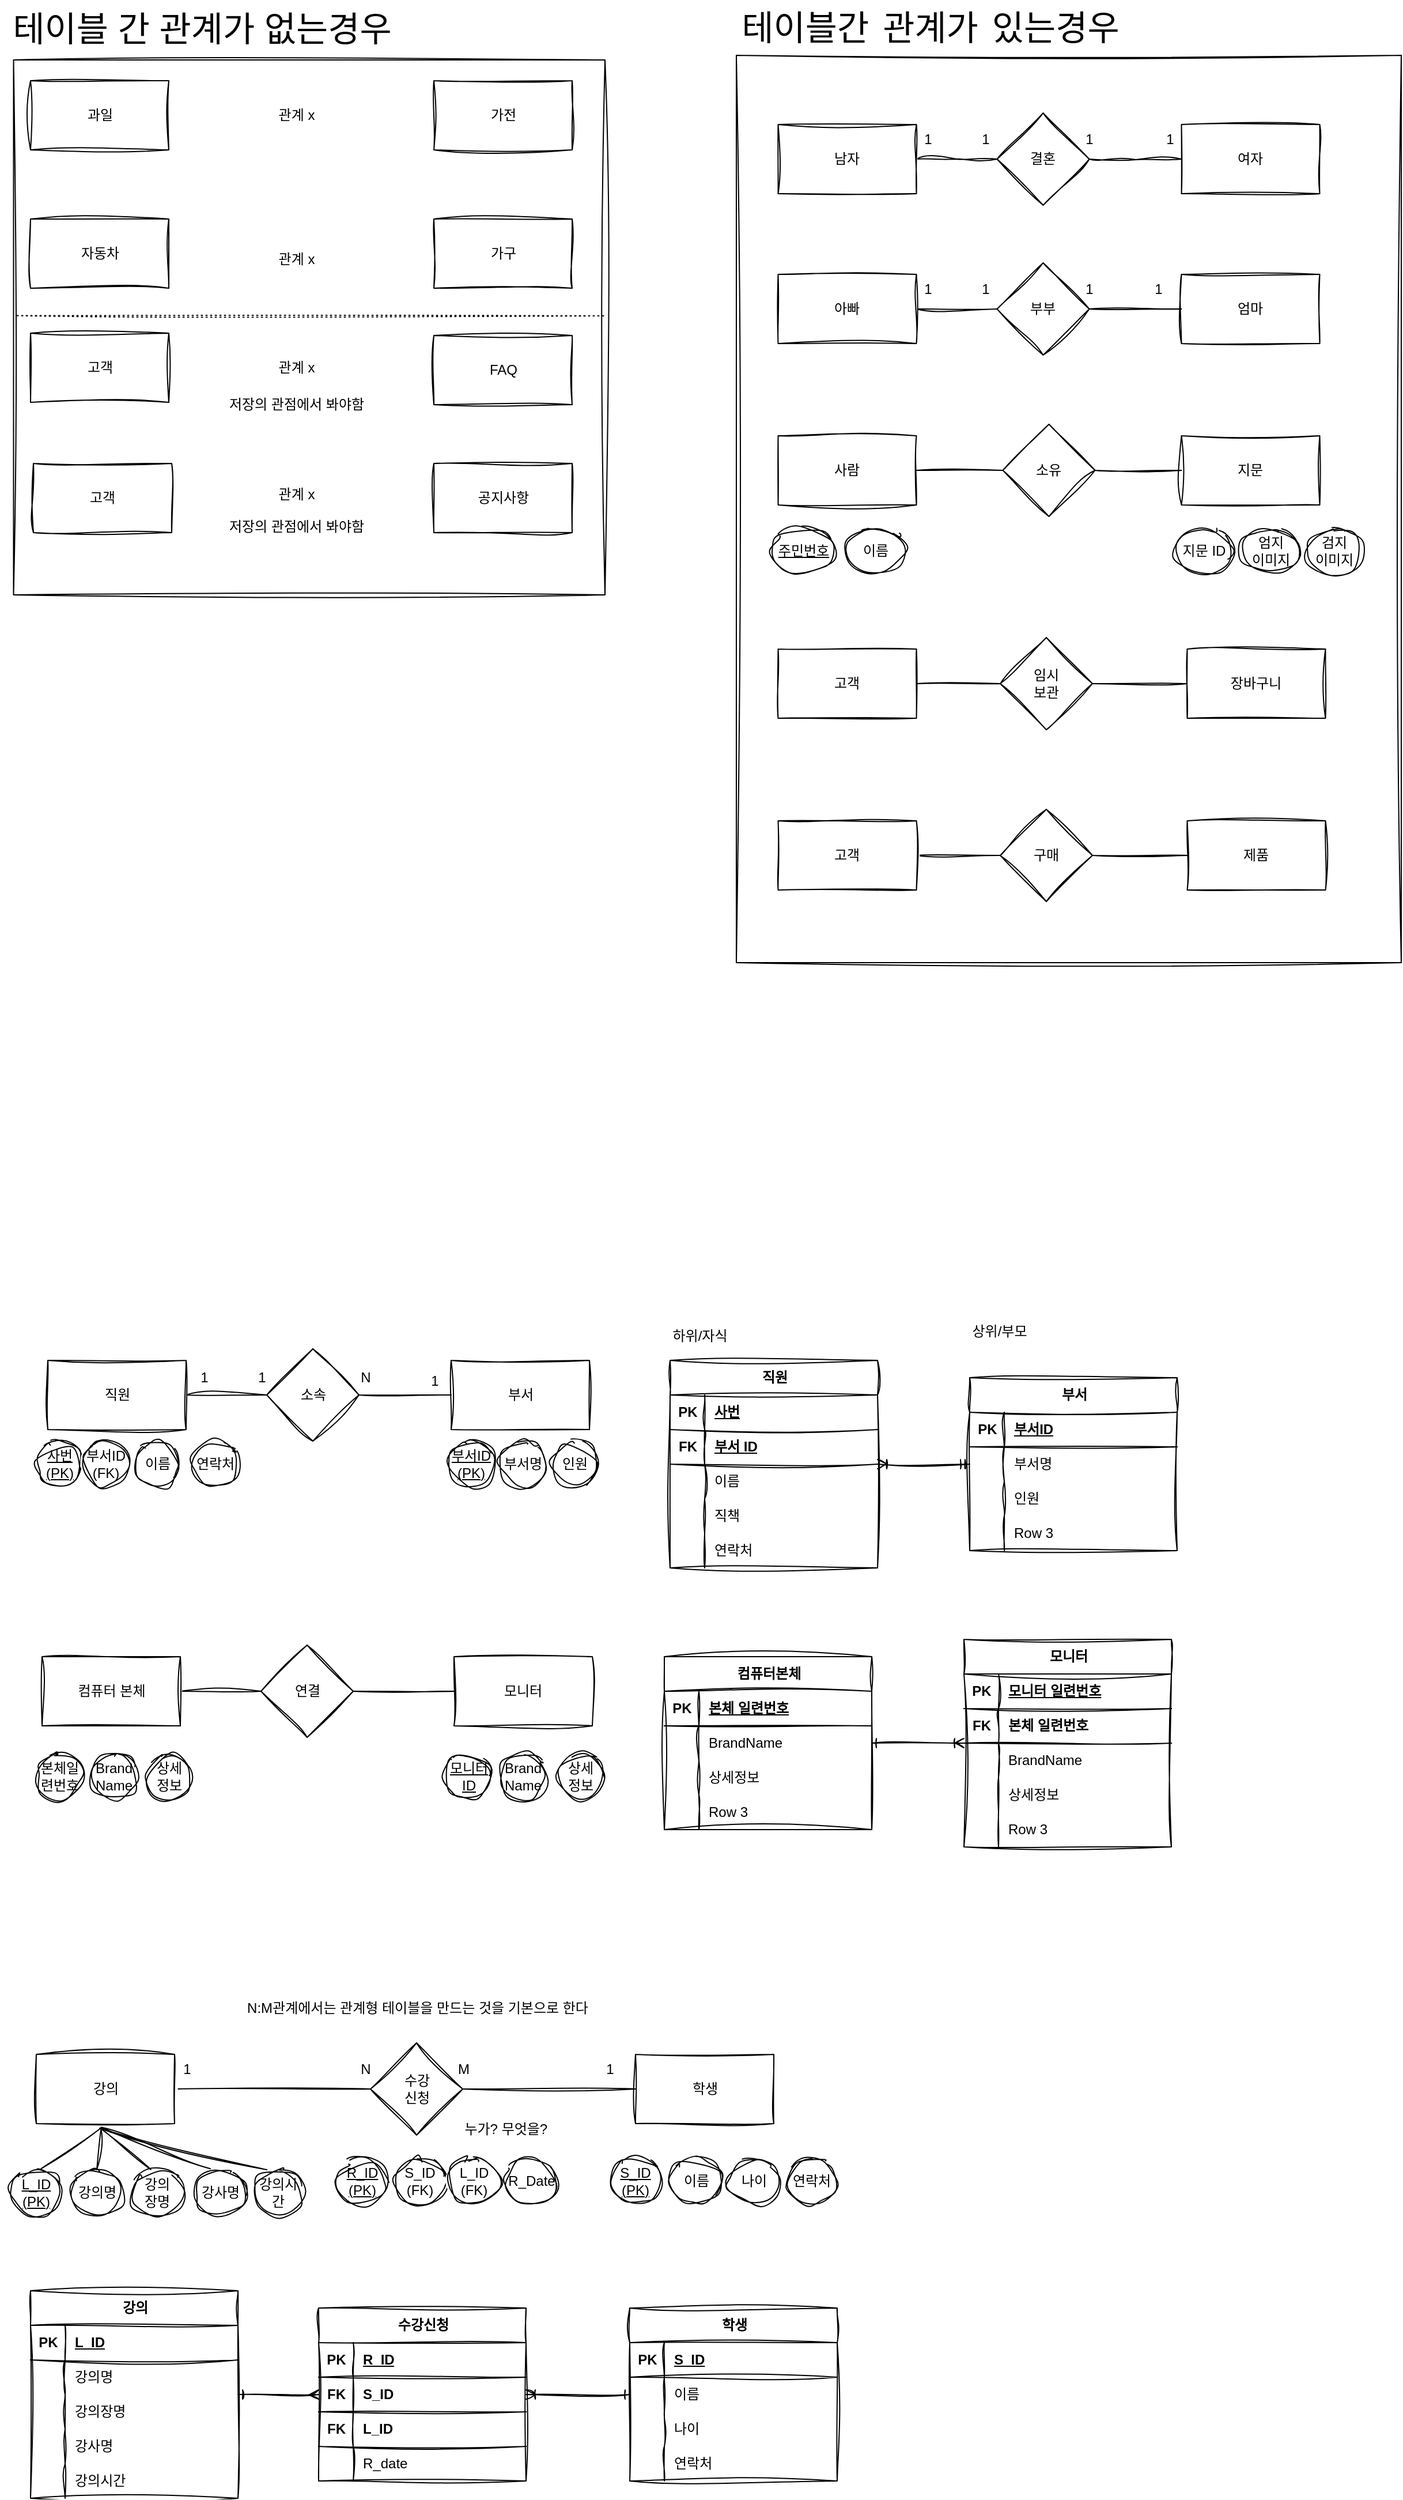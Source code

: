 <mxfile version="28.0.4" pages="4">
  <diagram id="FaKKj9brFXOnsOYaBveB" name="ERD 연습">
    <mxGraphModel dx="1678" dy="924" grid="0" gridSize="10" guides="1" tooltips="1" connect="1" arrows="1" fold="1" page="1" pageScale="1" pageWidth="827" pageHeight="1169" math="0" shadow="0">
      <root>
        <mxCell id="0" />
        <mxCell id="1" parent="0" />
        <mxCell id="17A_pa-iVI8Ca7KDIQE7-3" value="" style="rounded=0;whiteSpace=wrap;html=1;hachureGap=4;fontFamily=Architects Daughter;fontSource=https%3A%2F%2Ffonts.googleapis.com%2Fcss%3Ffamily%3DArchitects%2BDaughter;sketch=1;curveFitting=1;jiggle=2;" vertex="1" parent="1">
          <mxGeometry x="680" y="96" width="577" height="787" as="geometry" />
        </mxCell>
        <mxCell id="17A_pa-iVI8Ca7KDIQE7-2" value="" style="rounded=0;whiteSpace=wrap;html=1;hachureGap=4;fontFamily=Architects Daughter;fontSource=https%3A%2F%2Ffonts.googleapis.com%2Fcss%3Ffamily%3DArchitects%2BDaughter;sketch=1;curveFitting=1;jiggle=2;" vertex="1" parent="1">
          <mxGeometry x="52.75" y="100" width="513.25" height="464" as="geometry" />
        </mxCell>
        <mxCell id="D8rEcJH5-tA88jQmrHcw-1" value="과일" style="rounded=0;whiteSpace=wrap;html=1;sketch=1;curveFitting=1;jiggle=2;" parent="1" vertex="1">
          <mxGeometry x="67.5" y="118" width="120" height="60" as="geometry" />
        </mxCell>
        <mxCell id="D8rEcJH5-tA88jQmrHcw-2" value="가전" style="rounded=0;whiteSpace=wrap;html=1;sketch=1;curveFitting=1;jiggle=2;" parent="1" vertex="1">
          <mxGeometry x="417.5" y="118" width="120" height="60" as="geometry" />
        </mxCell>
        <mxCell id="D8rEcJH5-tA88jQmrHcw-3" value="자동차" style="rounded=0;whiteSpace=wrap;html=1;sketch=1;curveFitting=1;jiggle=2;" parent="1" vertex="1">
          <mxGeometry x="67.5" y="238" width="120" height="60" as="geometry" />
        </mxCell>
        <mxCell id="D8rEcJH5-tA88jQmrHcw-4" value="가구" style="rounded=0;whiteSpace=wrap;html=1;sketch=1;curveFitting=1;jiggle=2;" parent="1" vertex="1">
          <mxGeometry x="417.5" y="238" width="120" height="60" as="geometry" />
        </mxCell>
        <mxCell id="D8rEcJH5-tA88jQmrHcw-5" value="관계 x" style="text;html=1;align=center;verticalAlign=middle;resizable=0;points=[];autosize=1;strokeColor=none;fillColor=none;rounded=0;sketch=1;curveFitting=1;jiggle=2;" parent="1" vertex="1">
          <mxGeometry x="267.5" y="133" width="60" height="30" as="geometry" />
        </mxCell>
        <mxCell id="D8rEcJH5-tA88jQmrHcw-6" value="관계 x" style="text;html=1;align=center;verticalAlign=middle;resizable=0;points=[];autosize=1;strokeColor=none;fillColor=none;rounded=0;sketch=1;curveFitting=1;jiggle=2;" parent="1" vertex="1">
          <mxGeometry x="267.5" y="258" width="60" height="30" as="geometry" />
        </mxCell>
        <mxCell id="D8rEcJH5-tA88jQmrHcw-7" value="&lt;font style=&quot;font-size: 30px;&quot;&gt;테이블 간 관계가 없는경우&lt;/font&gt;" style="text;html=1;align=center;verticalAlign=middle;resizable=0;points=[];autosize=1;strokeColor=none;fillColor=none;rounded=0;sketch=1;curveFitting=1;jiggle=2;" parent="1" vertex="1">
          <mxGeometry x="41" y="48" width="350" height="50" as="geometry" />
        </mxCell>
        <mxCell id="D8rEcJH5-tA88jQmrHcw-8" value="" style="edgeStyle=orthogonalEdgeStyle;rounded=0;orthogonalLoop=1;jettySize=auto;html=1;endArrow=none;endFill=0;sketch=1;curveFitting=1;jiggle=2;" parent="1" source="D8rEcJH5-tA88jQmrHcw-9" target="D8rEcJH5-tA88jQmrHcw-12" edge="1">
          <mxGeometry relative="1" as="geometry" />
        </mxCell>
        <mxCell id="D8rEcJH5-tA88jQmrHcw-9" value="직원" style="rounded=0;whiteSpace=wrap;html=1;sketch=1;curveFitting=1;jiggle=2;" parent="1" vertex="1">
          <mxGeometry x="82.5" y="1228" width="120" height="60" as="geometry" />
        </mxCell>
        <mxCell id="D8rEcJH5-tA88jQmrHcw-10" value="부서" style="rounded=0;whiteSpace=wrap;html=1;sketch=1;curveFitting=1;jiggle=2;" parent="1" vertex="1">
          <mxGeometry x="432.5" y="1228" width="120" height="60" as="geometry" />
        </mxCell>
        <mxCell id="D8rEcJH5-tA88jQmrHcw-11" value="" style="edgeStyle=orthogonalEdgeStyle;rounded=0;orthogonalLoop=1;jettySize=auto;html=1;endArrow=none;endFill=0;sketch=1;curveFitting=1;jiggle=2;" parent="1" source="D8rEcJH5-tA88jQmrHcw-12" target="D8rEcJH5-tA88jQmrHcw-10" edge="1">
          <mxGeometry relative="1" as="geometry" />
        </mxCell>
        <mxCell id="D8rEcJH5-tA88jQmrHcw-12" value="소속" style="rhombus;whiteSpace=wrap;html=1;rounded=0;sketch=1;curveFitting=1;jiggle=2;" parent="1" vertex="1">
          <mxGeometry x="272.5" y="1218" width="80" height="80" as="geometry" />
        </mxCell>
        <mxCell id="D8rEcJH5-tA88jQmrHcw-13" value="1" style="text;html=1;align=center;verticalAlign=middle;resizable=0;points=[];autosize=1;strokeColor=none;fillColor=none;rounded=0;sketch=1;curveFitting=1;jiggle=2;" parent="1" vertex="1">
          <mxGeometry x="202.5" y="1228" width="30" height="30" as="geometry" />
        </mxCell>
        <mxCell id="D8rEcJH5-tA88jQmrHcw-14" value="1" style="text;html=1;align=center;verticalAlign=middle;resizable=0;points=[];autosize=1;strokeColor=none;fillColor=none;rounded=0;sketch=1;curveFitting=1;jiggle=2;" parent="1" vertex="1">
          <mxGeometry x="252.5" y="1228" width="30" height="30" as="geometry" />
        </mxCell>
        <mxCell id="D8rEcJH5-tA88jQmrHcw-15" value="1" style="text;html=1;align=center;verticalAlign=middle;resizable=0;points=[];autosize=1;strokeColor=none;fillColor=none;rounded=0;sketch=1;curveFitting=1;jiggle=2;" parent="1" vertex="1">
          <mxGeometry x="402.5" y="1231" width="30" height="30" as="geometry" />
        </mxCell>
        <mxCell id="D8rEcJH5-tA88jQmrHcw-16" value="N" style="text;html=1;align=center;verticalAlign=middle;resizable=0;points=[];autosize=1;strokeColor=none;fillColor=none;rounded=0;sketch=1;curveFitting=1;jiggle=2;" parent="1" vertex="1">
          <mxGeometry x="342.5" y="1228" width="30" height="30" as="geometry" />
        </mxCell>
        <mxCell id="D8rEcJH5-tA88jQmrHcw-17" value="" style="edgeStyle=orthogonalEdgeStyle;rounded=0;orthogonalLoop=1;jettySize=auto;html=1;endArrow=none;endFill=0;sketch=1;curveFitting=1;jiggle=2;" parent="1" source="D8rEcJH5-tA88jQmrHcw-18" edge="1">
          <mxGeometry relative="1" as="geometry">
            <mxPoint x="906.25" y="186" as="targetPoint" />
          </mxGeometry>
        </mxCell>
        <mxCell id="D8rEcJH5-tA88jQmrHcw-18" value="남자" style="rounded=0;whiteSpace=wrap;html=1;sketch=1;curveFitting=1;jiggle=2;" parent="1" vertex="1">
          <mxGeometry x="716.25" y="156" width="120" height="60" as="geometry" />
        </mxCell>
        <mxCell id="D8rEcJH5-tA88jQmrHcw-19" value="여자" style="rounded=0;whiteSpace=wrap;html=1;sketch=1;curveFitting=1;jiggle=2;" parent="1" vertex="1">
          <mxGeometry x="1066.25" y="156" width="120" height="60" as="geometry" />
        </mxCell>
        <mxCell id="D8rEcJH5-tA88jQmrHcw-20" value="" style="edgeStyle=orthogonalEdgeStyle;rounded=0;orthogonalLoop=1;jettySize=auto;html=1;endArrow=none;endFill=0;sketch=1;curveFitting=1;jiggle=2;" parent="1" target="D8rEcJH5-tA88jQmrHcw-19" edge="1">
          <mxGeometry relative="1" as="geometry">
            <mxPoint x="986.25" y="186" as="sourcePoint" />
          </mxGeometry>
        </mxCell>
        <mxCell id="D8rEcJH5-tA88jQmrHcw-21" value="결혼" style="rhombus;whiteSpace=wrap;html=1;rounded=0;sketch=1;curveFitting=1;jiggle=2;" parent="1" vertex="1">
          <mxGeometry x="906.25" y="146" width="80" height="80" as="geometry" />
        </mxCell>
        <mxCell id="D8rEcJH5-tA88jQmrHcw-22" value="&lt;span style=&quot;color: rgba(0, 0, 0, 0); font-family: monospace; font-size: 0px; text-align: start;&quot;&gt;%3CmxGraphModel%3E%3Croot%3E%3CmxCell%20id%3D%220%22%2F%3E%3CmxCell%20id%3D%221%22%20parent%3D%220%22%2F%3E%3CmxCell%20id%3D%222%22%20value%3D%22%26lt%3Bfont%20style%3D%26quot%3Bfont-size%3A%2030px%3B%26quot%3B%26gt%3B%ED%85%8C%EC%9D%B4%EB%B8%94%20%EA%B0%84%20%EA%B4%80%EA%B3%84%EA%B0%80%20%EC%97%86%EB%8A%94%EA%B2%BD%EC%9A%B0%26lt%3B%2Ffont%26gt%3B%22%20style%3D%22text%3Bhtml%3D1%3Balign%3Dcenter%3BverticalAlign%3Dmiddle%3Bresizable%3D0%3Bpoints%3D%5B%5D%3Bautosize%3D1%3BstrokeColor%3Dnone%3BfillColor%3Dnone%3Brounded%3D0%3Bsketch%3D1%3BcurveFitting%3D1%3Bjiggle%3D2%3B%22%20vertex%3D%221%22%20parent%3D%221%22%3E%3CmxGeometry%20x%3D%2257.5%22%20y%3D%2220%22%20width%3D%22350%22%20height%3D%2250%22%20as%3D%22geometry%22%2F%3E%3C%2FmxCell%3E%3C%2Froot%3E%3C%2FmxGraphModel%3E&lt;/span&gt;" style="text;html=1;align=center;verticalAlign=middle;resizable=0;points=[];autosize=1;strokeColor=none;fillColor=none;rounded=0;sketch=1;curveFitting=1;jiggle=2;" parent="1" vertex="1">
          <mxGeometry x="117.5" y="328" width="20" height="30" as="geometry" />
        </mxCell>
        <mxCell id="D8rEcJH5-tA88jQmrHcw-23" value="1" style="text;html=1;align=center;verticalAlign=middle;resizable=0;points=[];autosize=1;strokeColor=none;fillColor=none;rounded=0;sketch=1;curveFitting=1;jiggle=2;" parent="1" vertex="1">
          <mxGeometry x="831.25" y="154" width="30" height="30" as="geometry" />
        </mxCell>
        <mxCell id="D8rEcJH5-tA88jQmrHcw-24" value="1" style="text;html=1;align=center;verticalAlign=middle;resizable=0;points=[];autosize=1;strokeColor=none;fillColor=none;rounded=0;sketch=1;curveFitting=1;jiggle=2;" parent="1" vertex="1">
          <mxGeometry x="881.25" y="154" width="30" height="30" as="geometry" />
        </mxCell>
        <mxCell id="D8rEcJH5-tA88jQmrHcw-25" value="1" style="text;html=1;align=center;verticalAlign=middle;resizable=0;points=[];autosize=1;strokeColor=none;fillColor=none;rounded=0;sketch=1;curveFitting=1;jiggle=2;" parent="1" vertex="1">
          <mxGeometry x="1041.25" y="154" width="30" height="30" as="geometry" />
        </mxCell>
        <mxCell id="D8rEcJH5-tA88jQmrHcw-26" value="1" style="text;html=1;align=center;verticalAlign=middle;resizable=0;points=[];autosize=1;strokeColor=none;fillColor=none;rounded=0;sketch=1;curveFitting=1;jiggle=2;" parent="1" vertex="1">
          <mxGeometry x="971.25" y="154" width="30" height="30" as="geometry" />
        </mxCell>
        <mxCell id="D8rEcJH5-tA88jQmrHcw-27" value="" style="edgeStyle=orthogonalEdgeStyle;rounded=0;orthogonalLoop=1;jettySize=auto;html=1;endArrow=none;endFill=0;sketch=1;curveFitting=1;jiggle=2;" parent="1" source="D8rEcJH5-tA88jQmrHcw-28" target="D8rEcJH5-tA88jQmrHcw-31" edge="1">
          <mxGeometry relative="1" as="geometry" />
        </mxCell>
        <mxCell id="D8rEcJH5-tA88jQmrHcw-28" value="아빠" style="rounded=0;whiteSpace=wrap;html=1;sketch=1;curveFitting=1;jiggle=2;" parent="1" vertex="1">
          <mxGeometry x="716.25" y="286" width="120" height="60" as="geometry" />
        </mxCell>
        <mxCell id="D8rEcJH5-tA88jQmrHcw-29" value="엄마" style="rounded=0;whiteSpace=wrap;html=1;sketch=1;curveFitting=1;jiggle=2;" parent="1" vertex="1">
          <mxGeometry x="1066.25" y="286" width="120" height="60" as="geometry" />
        </mxCell>
        <mxCell id="D8rEcJH5-tA88jQmrHcw-30" value="" style="edgeStyle=orthogonalEdgeStyle;rounded=0;orthogonalLoop=1;jettySize=auto;html=1;endArrow=none;endFill=0;sketch=1;curveFitting=1;jiggle=2;" parent="1" source="D8rEcJH5-tA88jQmrHcw-31" target="D8rEcJH5-tA88jQmrHcw-29" edge="1">
          <mxGeometry relative="1" as="geometry" />
        </mxCell>
        <mxCell id="D8rEcJH5-tA88jQmrHcw-31" value="부부" style="rhombus;whiteSpace=wrap;html=1;rounded=0;sketch=1;curveFitting=1;jiggle=2;" parent="1" vertex="1">
          <mxGeometry x="906.25" y="276" width="80" height="80" as="geometry" />
        </mxCell>
        <mxCell id="D8rEcJH5-tA88jQmrHcw-32" value="1" style="text;html=1;align=center;verticalAlign=middle;resizable=0;points=[];autosize=1;strokeColor=none;fillColor=none;rounded=0;sketch=1;curveFitting=1;jiggle=2;" parent="1" vertex="1">
          <mxGeometry x="831.25" y="284" width="30" height="30" as="geometry" />
        </mxCell>
        <mxCell id="D8rEcJH5-tA88jQmrHcw-33" value="1" style="text;html=1;align=center;verticalAlign=middle;resizable=0;points=[];autosize=1;strokeColor=none;fillColor=none;rounded=0;sketch=1;curveFitting=1;jiggle=2;" parent="1" vertex="1">
          <mxGeometry x="881.25" y="284" width="30" height="30" as="geometry" />
        </mxCell>
        <mxCell id="D8rEcJH5-tA88jQmrHcw-34" value="1" style="text;html=1;align=center;verticalAlign=middle;resizable=0;points=[];autosize=1;strokeColor=none;fillColor=none;rounded=0;sketch=1;curveFitting=1;jiggle=2;" parent="1" vertex="1">
          <mxGeometry x="1031.25" y="284" width="30" height="30" as="geometry" />
        </mxCell>
        <mxCell id="D8rEcJH5-tA88jQmrHcw-35" value="1" style="text;html=1;align=center;verticalAlign=middle;resizable=0;points=[];autosize=1;strokeColor=none;fillColor=none;rounded=0;sketch=1;curveFitting=1;jiggle=2;" parent="1" vertex="1">
          <mxGeometry x="971.25" y="284" width="30" height="30" as="geometry" />
        </mxCell>
        <mxCell id="D8rEcJH5-tA88jQmrHcw-36" value="" style="edgeStyle=orthogonalEdgeStyle;rounded=0;orthogonalLoop=1;jettySize=auto;html=1;endArrow=none;endFill=0;sketch=1;curveFitting=1;jiggle=2;" parent="1" source="D8rEcJH5-tA88jQmrHcw-37" target="D8rEcJH5-tA88jQmrHcw-40" edge="1">
          <mxGeometry relative="1" as="geometry" />
        </mxCell>
        <mxCell id="D8rEcJH5-tA88jQmrHcw-37" value="사람" style="rounded=0;whiteSpace=wrap;html=1;sketch=1;curveFitting=1;jiggle=2;" parent="1" vertex="1">
          <mxGeometry x="716.25" y="426" width="120" height="60" as="geometry" />
        </mxCell>
        <mxCell id="D8rEcJH5-tA88jQmrHcw-38" value="지문" style="rounded=0;whiteSpace=wrap;html=1;sketch=1;curveFitting=1;jiggle=2;" parent="1" vertex="1">
          <mxGeometry x="1066.25" y="426" width="120" height="60" as="geometry" />
        </mxCell>
        <mxCell id="D8rEcJH5-tA88jQmrHcw-39" value="" style="edgeStyle=orthogonalEdgeStyle;rounded=0;orthogonalLoop=1;jettySize=auto;html=1;endArrow=none;endFill=0;sketch=1;curveFitting=1;jiggle=2;" parent="1" source="D8rEcJH5-tA88jQmrHcw-40" target="D8rEcJH5-tA88jQmrHcw-38" edge="1">
          <mxGeometry relative="1" as="geometry" />
        </mxCell>
        <mxCell id="D8rEcJH5-tA88jQmrHcw-40" value="소유" style="rhombus;whiteSpace=wrap;html=1;rounded=0;sketch=1;curveFitting=1;jiggle=2;" parent="1" vertex="1">
          <mxGeometry x="911.25" y="416" width="80" height="80" as="geometry" />
        </mxCell>
        <mxCell id="D8rEcJH5-tA88jQmrHcw-41" value="주민번호" style="ellipse;whiteSpace=wrap;html=1;align=center;fontStyle=4;rounded=0;sketch=1;curveFitting=1;jiggle=2;" parent="1" vertex="1">
          <mxGeometry x="711.25" y="506" width="55" height="40" as="geometry" />
        </mxCell>
        <mxCell id="D8rEcJH5-tA88jQmrHcw-42" value="이름" style="ellipse;whiteSpace=wrap;html=1;align=center;rounded=0;sketch=1;curveFitting=1;jiggle=2;" parent="1" vertex="1">
          <mxGeometry x="776.25" y="506" width="50" height="40" as="geometry" />
        </mxCell>
        <mxCell id="D8rEcJH5-tA88jQmrHcw-43" value="지문 ID" style="ellipse;whiteSpace=wrap;html=1;align=center;rounded=0;sketch=1;curveFitting=1;jiggle=2;" parent="1" vertex="1">
          <mxGeometry x="1061.25" y="506" width="50" height="40" as="geometry" />
        </mxCell>
        <mxCell id="D8rEcJH5-tA88jQmrHcw-44" value="엄지 &lt;br&gt;이미지" style="ellipse;whiteSpace=wrap;html=1;align=center;rounded=0;sketch=1;curveFitting=1;jiggle=2;" parent="1" vertex="1">
          <mxGeometry x="1118.75" y="506" width="50" height="40" as="geometry" />
        </mxCell>
        <mxCell id="D8rEcJH5-tA88jQmrHcw-45" value="검지 &lt;br&gt;이미지" style="ellipse;whiteSpace=wrap;html=1;align=center;rounded=0;sketch=1;curveFitting=1;jiggle=2;" parent="1" vertex="1">
          <mxGeometry x="1173.75" y="506" width="50" height="40" as="geometry" />
        </mxCell>
        <mxCell id="D8rEcJH5-tA88jQmrHcw-46" value="사번&lt;br&gt;(PK)" style="ellipse;whiteSpace=wrap;html=1;align=center;fontStyle=4;rounded=0;sketch=1;curveFitting=1;jiggle=2;" parent="1" vertex="1">
          <mxGeometry x="72.5" y="1298" width="40" height="40" as="geometry" />
        </mxCell>
        <mxCell id="D8rEcJH5-tA88jQmrHcw-47" value="이름" style="ellipse;whiteSpace=wrap;html=1;align=center;fontStyle=0;rounded=0;sketch=1;curveFitting=1;jiggle=2;" parent="1" vertex="1">
          <mxGeometry x="157.5" y="1298" width="40" height="40" as="geometry" />
        </mxCell>
        <mxCell id="D8rEcJH5-tA88jQmrHcw-48" value="연락처" style="ellipse;whiteSpace=wrap;html=1;align=center;fontStyle=0;rounded=0;sketch=1;curveFitting=1;jiggle=2;" parent="1" vertex="1">
          <mxGeometry x="207.5" y="1298" width="40" height="40" as="geometry" />
        </mxCell>
        <mxCell id="D8rEcJH5-tA88jQmrHcw-49" value="부서명" style="ellipse;whiteSpace=wrap;html=1;align=center;fontStyle=0;rounded=0;sketch=1;curveFitting=1;jiggle=2;" parent="1" vertex="1">
          <mxGeometry x="475" y="1298" width="40" height="40" as="geometry" />
        </mxCell>
        <mxCell id="D8rEcJH5-tA88jQmrHcw-50" value="인원" style="ellipse;whiteSpace=wrap;html=1;align=center;fontStyle=0;rounded=0;sketch=1;curveFitting=1;jiggle=2;" parent="1" vertex="1">
          <mxGeometry x="520" y="1298" width="40" height="40" as="geometry" />
        </mxCell>
        <mxCell id="D8rEcJH5-tA88jQmrHcw-51" value="&lt;u&gt;부서ID&lt;br&gt;(PK)&lt;br&gt;&lt;/u&gt;" style="ellipse;whiteSpace=wrap;html=1;align=center;fontStyle=0;rounded=0;sketch=1;curveFitting=1;jiggle=2;" parent="1" vertex="1">
          <mxGeometry x="430" y="1298" width="40" height="40" as="geometry" />
        </mxCell>
        <mxCell id="D8rEcJH5-tA88jQmrHcw-52" value="부서ID&lt;br&gt;(FK)" style="ellipse;whiteSpace=wrap;html=1;align=center;fontStyle=0;rounded=0;sketch=1;curveFitting=1;jiggle=2;" parent="1" vertex="1">
          <mxGeometry x="112.5" y="1298" width="40" height="40" as="geometry" />
        </mxCell>
        <mxCell id="D8rEcJH5-tA88jQmrHcw-53" value="" style="edgeStyle=orthogonalEdgeStyle;rounded=0;orthogonalLoop=1;jettySize=auto;html=1;endArrow=ERmandOne;endFill=0;startArrow=ERoneToMany;startFill=0;sketch=1;curveFitting=1;jiggle=2;" parent="1" source="D8rEcJH5-tA88jQmrHcw-54" target="D8rEcJH5-tA88jQmrHcw-70" edge="1">
          <mxGeometry relative="1" as="geometry" />
        </mxCell>
        <mxCell id="D8rEcJH5-tA88jQmrHcw-54" value="직원" style="shape=table;startSize=30;container=1;collapsible=1;childLayout=tableLayout;fixedRows=1;rowLines=0;fontStyle=1;align=center;resizeLast=1;html=1;rounded=0;sketch=1;curveFitting=1;jiggle=2;" parent="1" vertex="1">
          <mxGeometry x="622.5" y="1228" width="180" height="180" as="geometry" />
        </mxCell>
        <mxCell id="D8rEcJH5-tA88jQmrHcw-55" value="" style="shape=tableRow;horizontal=0;startSize=0;swimlaneHead=0;swimlaneBody=0;fillColor=none;collapsible=0;dropTarget=0;points=[[0,0.5],[1,0.5]];portConstraint=eastwest;top=0;left=0;right=0;bottom=1;rounded=0;sketch=1;curveFitting=1;jiggle=2;" parent="D8rEcJH5-tA88jQmrHcw-54" vertex="1">
          <mxGeometry y="30" width="180" height="30" as="geometry" />
        </mxCell>
        <mxCell id="D8rEcJH5-tA88jQmrHcw-56" value="PK" style="shape=partialRectangle;connectable=0;fillColor=none;top=0;left=0;bottom=0;right=0;fontStyle=1;overflow=hidden;whiteSpace=wrap;html=1;rounded=0;sketch=1;curveFitting=1;jiggle=2;" parent="D8rEcJH5-tA88jQmrHcw-55" vertex="1">
          <mxGeometry width="30" height="30" as="geometry">
            <mxRectangle width="30" height="30" as="alternateBounds" />
          </mxGeometry>
        </mxCell>
        <mxCell id="D8rEcJH5-tA88jQmrHcw-57" value="사번" style="shape=partialRectangle;connectable=0;fillColor=none;top=0;left=0;bottom=0;right=0;align=left;spacingLeft=6;fontStyle=5;overflow=hidden;whiteSpace=wrap;html=1;rounded=0;sketch=1;curveFitting=1;jiggle=2;" parent="D8rEcJH5-tA88jQmrHcw-55" vertex="1">
          <mxGeometry x="30" width="150" height="30" as="geometry">
            <mxRectangle width="150" height="30" as="alternateBounds" />
          </mxGeometry>
        </mxCell>
        <mxCell id="D8rEcJH5-tA88jQmrHcw-58" value="" style="shape=tableRow;horizontal=0;startSize=0;swimlaneHead=0;swimlaneBody=0;fillColor=none;collapsible=0;dropTarget=0;points=[[0,0.5],[1,0.5]];portConstraint=eastwest;top=0;left=0;right=0;bottom=1;rounded=0;sketch=1;curveFitting=1;jiggle=2;" parent="D8rEcJH5-tA88jQmrHcw-54" vertex="1">
          <mxGeometry y="60" width="180" height="30" as="geometry" />
        </mxCell>
        <mxCell id="D8rEcJH5-tA88jQmrHcw-59" value="FK" style="shape=partialRectangle;connectable=0;fillColor=none;top=0;left=0;bottom=0;right=0;fontStyle=1;overflow=hidden;whiteSpace=wrap;html=1;rounded=0;sketch=1;curveFitting=1;jiggle=2;" parent="D8rEcJH5-tA88jQmrHcw-58" vertex="1">
          <mxGeometry width="30" height="30" as="geometry">
            <mxRectangle width="30" height="30" as="alternateBounds" />
          </mxGeometry>
        </mxCell>
        <mxCell id="D8rEcJH5-tA88jQmrHcw-60" value="부서 ID" style="shape=partialRectangle;connectable=0;fillColor=none;top=0;left=0;bottom=0;right=0;align=left;spacingLeft=6;fontStyle=5;overflow=hidden;whiteSpace=wrap;html=1;rounded=0;sketch=1;curveFitting=1;jiggle=2;" parent="D8rEcJH5-tA88jQmrHcw-58" vertex="1">
          <mxGeometry x="30" width="150" height="30" as="geometry">
            <mxRectangle width="150" height="30" as="alternateBounds" />
          </mxGeometry>
        </mxCell>
        <mxCell id="D8rEcJH5-tA88jQmrHcw-61" value="" style="shape=tableRow;horizontal=0;startSize=0;swimlaneHead=0;swimlaneBody=0;fillColor=none;collapsible=0;dropTarget=0;points=[[0,0.5],[1,0.5]];portConstraint=eastwest;top=0;left=0;right=0;bottom=0;rounded=0;sketch=1;curveFitting=1;jiggle=2;" parent="D8rEcJH5-tA88jQmrHcw-54" vertex="1">
          <mxGeometry y="90" width="180" height="30" as="geometry" />
        </mxCell>
        <mxCell id="D8rEcJH5-tA88jQmrHcw-62" value="" style="shape=partialRectangle;connectable=0;fillColor=none;top=0;left=0;bottom=0;right=0;editable=1;overflow=hidden;whiteSpace=wrap;html=1;rounded=0;sketch=1;curveFitting=1;jiggle=2;" parent="D8rEcJH5-tA88jQmrHcw-61" vertex="1">
          <mxGeometry width="30" height="30" as="geometry">
            <mxRectangle width="30" height="30" as="alternateBounds" />
          </mxGeometry>
        </mxCell>
        <mxCell id="D8rEcJH5-tA88jQmrHcw-63" value="이름" style="shape=partialRectangle;connectable=0;fillColor=none;top=0;left=0;bottom=0;right=0;align=left;spacingLeft=6;overflow=hidden;whiteSpace=wrap;html=1;rounded=0;sketch=1;curveFitting=1;jiggle=2;" parent="D8rEcJH5-tA88jQmrHcw-61" vertex="1">
          <mxGeometry x="30" width="150" height="30" as="geometry">
            <mxRectangle width="150" height="30" as="alternateBounds" />
          </mxGeometry>
        </mxCell>
        <mxCell id="D8rEcJH5-tA88jQmrHcw-64" value="" style="shape=tableRow;horizontal=0;startSize=0;swimlaneHead=0;swimlaneBody=0;fillColor=none;collapsible=0;dropTarget=0;points=[[0,0.5],[1,0.5]];portConstraint=eastwest;top=0;left=0;right=0;bottom=0;rounded=0;sketch=1;curveFitting=1;jiggle=2;" parent="D8rEcJH5-tA88jQmrHcw-54" vertex="1">
          <mxGeometry y="120" width="180" height="30" as="geometry" />
        </mxCell>
        <mxCell id="D8rEcJH5-tA88jQmrHcw-65" value="" style="shape=partialRectangle;connectable=0;fillColor=none;top=0;left=0;bottom=0;right=0;editable=1;overflow=hidden;whiteSpace=wrap;html=1;rounded=0;sketch=1;curveFitting=1;jiggle=2;" parent="D8rEcJH5-tA88jQmrHcw-64" vertex="1">
          <mxGeometry width="30" height="30" as="geometry">
            <mxRectangle width="30" height="30" as="alternateBounds" />
          </mxGeometry>
        </mxCell>
        <mxCell id="D8rEcJH5-tA88jQmrHcw-66" value="직책" style="shape=partialRectangle;connectable=0;fillColor=none;top=0;left=0;bottom=0;right=0;align=left;spacingLeft=6;overflow=hidden;whiteSpace=wrap;html=1;rounded=0;sketch=1;curveFitting=1;jiggle=2;" parent="D8rEcJH5-tA88jQmrHcw-64" vertex="1">
          <mxGeometry x="30" width="150" height="30" as="geometry">
            <mxRectangle width="150" height="30" as="alternateBounds" />
          </mxGeometry>
        </mxCell>
        <mxCell id="D8rEcJH5-tA88jQmrHcw-67" value="" style="shape=tableRow;horizontal=0;startSize=0;swimlaneHead=0;swimlaneBody=0;fillColor=none;collapsible=0;dropTarget=0;points=[[0,0.5],[1,0.5]];portConstraint=eastwest;top=0;left=0;right=0;bottom=0;rounded=0;sketch=1;curveFitting=1;jiggle=2;" parent="D8rEcJH5-tA88jQmrHcw-54" vertex="1">
          <mxGeometry y="150" width="180" height="30" as="geometry" />
        </mxCell>
        <mxCell id="D8rEcJH5-tA88jQmrHcw-68" value="" style="shape=partialRectangle;connectable=0;fillColor=none;top=0;left=0;bottom=0;right=0;editable=1;overflow=hidden;whiteSpace=wrap;html=1;rounded=0;sketch=1;curveFitting=1;jiggle=2;" parent="D8rEcJH5-tA88jQmrHcw-67" vertex="1">
          <mxGeometry width="30" height="30" as="geometry">
            <mxRectangle width="30" height="30" as="alternateBounds" />
          </mxGeometry>
        </mxCell>
        <mxCell id="D8rEcJH5-tA88jQmrHcw-69" value="연락처" style="shape=partialRectangle;connectable=0;fillColor=none;top=0;left=0;bottom=0;right=0;align=left;spacingLeft=6;overflow=hidden;whiteSpace=wrap;html=1;rounded=0;sketch=1;curveFitting=1;jiggle=2;" parent="D8rEcJH5-tA88jQmrHcw-67" vertex="1">
          <mxGeometry x="30" width="150" height="30" as="geometry">
            <mxRectangle width="150" height="30" as="alternateBounds" />
          </mxGeometry>
        </mxCell>
        <mxCell id="D8rEcJH5-tA88jQmrHcw-70" value="부서" style="shape=table;startSize=30;container=1;collapsible=1;childLayout=tableLayout;fixedRows=1;rowLines=0;fontStyle=1;align=center;resizeLast=1;html=1;rounded=0;sketch=1;curveFitting=1;jiggle=2;" parent="1" vertex="1">
          <mxGeometry x="882.5" y="1243" width="180" height="150" as="geometry" />
        </mxCell>
        <mxCell id="D8rEcJH5-tA88jQmrHcw-71" value="" style="shape=tableRow;horizontal=0;startSize=0;swimlaneHead=0;swimlaneBody=0;fillColor=none;collapsible=0;dropTarget=0;points=[[0,0.5],[1,0.5]];portConstraint=eastwest;top=0;left=0;right=0;bottom=1;rounded=0;sketch=1;curveFitting=1;jiggle=2;" parent="D8rEcJH5-tA88jQmrHcw-70" vertex="1">
          <mxGeometry y="30" width="180" height="30" as="geometry" />
        </mxCell>
        <mxCell id="D8rEcJH5-tA88jQmrHcw-72" value="PK" style="shape=partialRectangle;connectable=0;fillColor=none;top=0;left=0;bottom=0;right=0;fontStyle=1;overflow=hidden;whiteSpace=wrap;html=1;rounded=0;sketch=1;curveFitting=1;jiggle=2;" parent="D8rEcJH5-tA88jQmrHcw-71" vertex="1">
          <mxGeometry width="30" height="30" as="geometry">
            <mxRectangle width="30" height="30" as="alternateBounds" />
          </mxGeometry>
        </mxCell>
        <mxCell id="D8rEcJH5-tA88jQmrHcw-73" value="부서ID" style="shape=partialRectangle;connectable=0;fillColor=none;top=0;left=0;bottom=0;right=0;align=left;spacingLeft=6;fontStyle=5;overflow=hidden;whiteSpace=wrap;html=1;rounded=0;sketch=1;curveFitting=1;jiggle=2;" parent="D8rEcJH5-tA88jQmrHcw-71" vertex="1">
          <mxGeometry x="30" width="150" height="30" as="geometry">
            <mxRectangle width="150" height="30" as="alternateBounds" />
          </mxGeometry>
        </mxCell>
        <mxCell id="D8rEcJH5-tA88jQmrHcw-74" value="" style="shape=tableRow;horizontal=0;startSize=0;swimlaneHead=0;swimlaneBody=0;fillColor=none;collapsible=0;dropTarget=0;points=[[0,0.5],[1,0.5]];portConstraint=eastwest;top=0;left=0;right=0;bottom=0;rounded=0;sketch=1;curveFitting=1;jiggle=2;" parent="D8rEcJH5-tA88jQmrHcw-70" vertex="1">
          <mxGeometry y="60" width="180" height="30" as="geometry" />
        </mxCell>
        <mxCell id="D8rEcJH5-tA88jQmrHcw-75" value="" style="shape=partialRectangle;connectable=0;fillColor=none;top=0;left=0;bottom=0;right=0;editable=1;overflow=hidden;whiteSpace=wrap;html=1;rounded=0;sketch=1;curveFitting=1;jiggle=2;" parent="D8rEcJH5-tA88jQmrHcw-74" vertex="1">
          <mxGeometry width="30" height="30" as="geometry">
            <mxRectangle width="30" height="30" as="alternateBounds" />
          </mxGeometry>
        </mxCell>
        <mxCell id="D8rEcJH5-tA88jQmrHcw-76" value="부서명" style="shape=partialRectangle;connectable=0;fillColor=none;top=0;left=0;bottom=0;right=0;align=left;spacingLeft=6;overflow=hidden;whiteSpace=wrap;html=1;rounded=0;sketch=1;curveFitting=1;jiggle=2;" parent="D8rEcJH5-tA88jQmrHcw-74" vertex="1">
          <mxGeometry x="30" width="150" height="30" as="geometry">
            <mxRectangle width="150" height="30" as="alternateBounds" />
          </mxGeometry>
        </mxCell>
        <mxCell id="D8rEcJH5-tA88jQmrHcw-77" value="" style="shape=tableRow;horizontal=0;startSize=0;swimlaneHead=0;swimlaneBody=0;fillColor=none;collapsible=0;dropTarget=0;points=[[0,0.5],[1,0.5]];portConstraint=eastwest;top=0;left=0;right=0;bottom=0;rounded=0;sketch=1;curveFitting=1;jiggle=2;" parent="D8rEcJH5-tA88jQmrHcw-70" vertex="1">
          <mxGeometry y="90" width="180" height="30" as="geometry" />
        </mxCell>
        <mxCell id="D8rEcJH5-tA88jQmrHcw-78" value="" style="shape=partialRectangle;connectable=0;fillColor=none;top=0;left=0;bottom=0;right=0;editable=1;overflow=hidden;whiteSpace=wrap;html=1;rounded=0;sketch=1;curveFitting=1;jiggle=2;" parent="D8rEcJH5-tA88jQmrHcw-77" vertex="1">
          <mxGeometry width="30" height="30" as="geometry">
            <mxRectangle width="30" height="30" as="alternateBounds" />
          </mxGeometry>
        </mxCell>
        <mxCell id="D8rEcJH5-tA88jQmrHcw-79" value="인원" style="shape=partialRectangle;connectable=0;fillColor=none;top=0;left=0;bottom=0;right=0;align=left;spacingLeft=6;overflow=hidden;whiteSpace=wrap;html=1;rounded=0;sketch=1;curveFitting=1;jiggle=2;" parent="D8rEcJH5-tA88jQmrHcw-77" vertex="1">
          <mxGeometry x="30" width="150" height="30" as="geometry">
            <mxRectangle width="150" height="30" as="alternateBounds" />
          </mxGeometry>
        </mxCell>
        <mxCell id="D8rEcJH5-tA88jQmrHcw-80" value="" style="shape=tableRow;horizontal=0;startSize=0;swimlaneHead=0;swimlaneBody=0;fillColor=none;collapsible=0;dropTarget=0;points=[[0,0.5],[1,0.5]];portConstraint=eastwest;top=0;left=0;right=0;bottom=0;rounded=0;sketch=1;curveFitting=1;jiggle=2;" parent="D8rEcJH5-tA88jQmrHcw-70" vertex="1">
          <mxGeometry y="120" width="180" height="30" as="geometry" />
        </mxCell>
        <mxCell id="D8rEcJH5-tA88jQmrHcw-81" value="" style="shape=partialRectangle;connectable=0;fillColor=none;top=0;left=0;bottom=0;right=0;editable=1;overflow=hidden;whiteSpace=wrap;html=1;rounded=0;sketch=1;curveFitting=1;jiggle=2;" parent="D8rEcJH5-tA88jQmrHcw-80" vertex="1">
          <mxGeometry width="30" height="30" as="geometry">
            <mxRectangle width="30" height="30" as="alternateBounds" />
          </mxGeometry>
        </mxCell>
        <mxCell id="D8rEcJH5-tA88jQmrHcw-82" value="Row 3" style="shape=partialRectangle;connectable=0;fillColor=none;top=0;left=0;bottom=0;right=0;align=left;spacingLeft=6;overflow=hidden;whiteSpace=wrap;html=1;rounded=0;sketch=1;curveFitting=1;jiggle=2;" parent="D8rEcJH5-tA88jQmrHcw-80" vertex="1">
          <mxGeometry x="30" width="150" height="30" as="geometry">
            <mxRectangle width="150" height="30" as="alternateBounds" />
          </mxGeometry>
        </mxCell>
        <mxCell id="D8rEcJH5-tA88jQmrHcw-83" value="상위/부모" style="text;html=1;align=center;verticalAlign=middle;resizable=0;points=[];autosize=1;strokeColor=none;fillColor=none;rounded=0;sketch=1;curveFitting=1;jiggle=2;" parent="1" vertex="1">
          <mxGeometry x="872.5" y="1188" width="70" height="30" as="geometry" />
        </mxCell>
        <mxCell id="D8rEcJH5-tA88jQmrHcw-84" value="하위/자식" style="text;html=1;align=center;verticalAlign=middle;resizable=0;points=[];autosize=1;strokeColor=none;fillColor=none;rounded=0;sketch=1;curveFitting=1;jiggle=2;" parent="1" vertex="1">
          <mxGeometry x="613" y="1192" width="70" height="30" as="geometry" />
        </mxCell>
        <mxCell id="D8rEcJH5-tA88jQmrHcw-85" value="" style="edgeStyle=orthogonalEdgeStyle;rounded=0;orthogonalLoop=1;jettySize=auto;html=1;endArrow=none;endFill=0;sketch=1;curveFitting=1;jiggle=2;" parent="1" source="D8rEcJH5-tA88jQmrHcw-86" target="D8rEcJH5-tA88jQmrHcw-89" edge="1">
          <mxGeometry relative="1" as="geometry" />
        </mxCell>
        <mxCell id="D8rEcJH5-tA88jQmrHcw-86" value="컴퓨터 본체" style="rounded=0;whiteSpace=wrap;html=1;sketch=1;curveFitting=1;jiggle=2;" parent="1" vertex="1">
          <mxGeometry x="77.5" y="1485" width="120" height="60" as="geometry" />
        </mxCell>
        <mxCell id="D8rEcJH5-tA88jQmrHcw-87" value="" style="edgeStyle=orthogonalEdgeStyle;rounded=0;orthogonalLoop=1;jettySize=auto;html=1;endArrow=none;endFill=0;sketch=1;curveFitting=1;jiggle=2;" parent="1" source="D8rEcJH5-tA88jQmrHcw-88" target="D8rEcJH5-tA88jQmrHcw-89" edge="1">
          <mxGeometry relative="1" as="geometry" />
        </mxCell>
        <mxCell id="D8rEcJH5-tA88jQmrHcw-88" value="모니터" style="rounded=0;whiteSpace=wrap;html=1;sketch=1;curveFitting=1;jiggle=2;" parent="1" vertex="1">
          <mxGeometry x="435" y="1485" width="120" height="60" as="geometry" />
        </mxCell>
        <mxCell id="D8rEcJH5-tA88jQmrHcw-89" value="연결" style="rhombus;whiteSpace=wrap;html=1;rounded=0;sketch=1;curveFitting=1;jiggle=2;" parent="1" vertex="1">
          <mxGeometry x="267.5" y="1475" width="80" height="80" as="geometry" />
        </mxCell>
        <mxCell id="D8rEcJH5-tA88jQmrHcw-90" value="Brand&lt;br&gt;Name" style="ellipse;whiteSpace=wrap;html=1;align=center;fontStyle=0;rounded=0;sketch=1;curveFitting=1;jiggle=2;" parent="1" vertex="1">
          <mxGeometry x="120" y="1569" width="40" height="40" as="geometry" />
        </mxCell>
        <mxCell id="D8rEcJH5-tA88jQmrHcw-91" value="본체일련번호" style="ellipse;whiteSpace=wrap;html=1;align=center;fontStyle=0;rounded=0;sketch=1;curveFitting=1;jiggle=2;" parent="1" vertex="1">
          <mxGeometry x="72.5" y="1569" width="40" height="40" as="geometry" />
        </mxCell>
        <mxCell id="D8rEcJH5-tA88jQmrHcw-92" value="상세&lt;br&gt;정보" style="ellipse;whiteSpace=wrap;html=1;align=center;fontStyle=0;rounded=0;sketch=1;curveFitting=1;jiggle=2;" parent="1" vertex="1">
          <mxGeometry x="167.5" y="1569" width="40" height="40" as="geometry" />
        </mxCell>
        <mxCell id="D8rEcJH5-tA88jQmrHcw-93" value="&lt;u&gt;모니터&lt;br&gt;ID&lt;/u&gt;" style="ellipse;whiteSpace=wrap;html=1;align=center;fontStyle=0;rounded=0;sketch=1;curveFitting=1;jiggle=2;" parent="1" vertex="1">
          <mxGeometry x="427.5" y="1569" width="40" height="40" as="geometry" />
        </mxCell>
        <mxCell id="D8rEcJH5-tA88jQmrHcw-94" value="Brand&lt;br style=&quot;border-color: var(--border-color);&quot;&gt;Name" style="ellipse;whiteSpace=wrap;html=1;align=center;fontStyle=0;rounded=0;sketch=1;curveFitting=1;jiggle=2;" parent="1" vertex="1">
          <mxGeometry x="475" y="1569" width="40" height="40" as="geometry" />
        </mxCell>
        <mxCell id="D8rEcJH5-tA88jQmrHcw-95" value="상세&lt;br&gt;정보" style="ellipse;whiteSpace=wrap;html=1;align=center;fontStyle=0;rounded=0;sketch=1;curveFitting=1;jiggle=2;" parent="1" vertex="1">
          <mxGeometry x="525" y="1569" width="40" height="40" as="geometry" />
        </mxCell>
        <mxCell id="D8rEcJH5-tA88jQmrHcw-96" value="" style="edgeStyle=orthogonalEdgeStyle;rounded=0;orthogonalLoop=1;jettySize=auto;html=1;endArrow=ERoneToMany;endFill=0;startArrow=ERone;startFill=0;sketch=1;curveFitting=1;jiggle=2;" parent="1" source="D8rEcJH5-tA88jQmrHcw-97" target="D8rEcJH5-tA88jQmrHcw-110" edge="1">
          <mxGeometry relative="1" as="geometry" />
        </mxCell>
        <mxCell id="D8rEcJH5-tA88jQmrHcw-97" value="컴퓨터본체" style="shape=table;startSize=30;container=1;collapsible=1;childLayout=tableLayout;fixedRows=1;rowLines=0;fontStyle=1;align=center;resizeLast=1;html=1;rounded=0;sketch=1;curveFitting=1;jiggle=2;" parent="1" vertex="1">
          <mxGeometry x="617.5" y="1485" width="180" height="150" as="geometry" />
        </mxCell>
        <mxCell id="D8rEcJH5-tA88jQmrHcw-98" value="" style="shape=tableRow;horizontal=0;startSize=0;swimlaneHead=0;swimlaneBody=0;fillColor=none;collapsible=0;dropTarget=0;points=[[0,0.5],[1,0.5]];portConstraint=eastwest;top=0;left=0;right=0;bottom=1;rounded=0;sketch=1;curveFitting=1;jiggle=2;" parent="D8rEcJH5-tA88jQmrHcw-97" vertex="1">
          <mxGeometry y="30" width="180" height="30" as="geometry" />
        </mxCell>
        <mxCell id="D8rEcJH5-tA88jQmrHcw-99" value="PK" style="shape=partialRectangle;connectable=0;fillColor=none;top=0;left=0;bottom=0;right=0;fontStyle=1;overflow=hidden;whiteSpace=wrap;html=1;rounded=0;sketch=1;curveFitting=1;jiggle=2;" parent="D8rEcJH5-tA88jQmrHcw-98" vertex="1">
          <mxGeometry width="30" height="30" as="geometry">
            <mxRectangle width="30" height="30" as="alternateBounds" />
          </mxGeometry>
        </mxCell>
        <mxCell id="D8rEcJH5-tA88jQmrHcw-100" value="본체 일련번호" style="shape=partialRectangle;connectable=0;fillColor=none;top=0;left=0;bottom=0;right=0;align=left;spacingLeft=6;fontStyle=5;overflow=hidden;whiteSpace=wrap;html=1;rounded=0;sketch=1;curveFitting=1;jiggle=2;" parent="D8rEcJH5-tA88jQmrHcw-98" vertex="1">
          <mxGeometry x="30" width="150" height="30" as="geometry">
            <mxRectangle width="150" height="30" as="alternateBounds" />
          </mxGeometry>
        </mxCell>
        <mxCell id="D8rEcJH5-tA88jQmrHcw-101" value="" style="shape=tableRow;horizontal=0;startSize=0;swimlaneHead=0;swimlaneBody=0;fillColor=none;collapsible=0;dropTarget=0;points=[[0,0.5],[1,0.5]];portConstraint=eastwest;top=0;left=0;right=0;bottom=0;rounded=0;sketch=1;curveFitting=1;jiggle=2;" parent="D8rEcJH5-tA88jQmrHcw-97" vertex="1">
          <mxGeometry y="60" width="180" height="30" as="geometry" />
        </mxCell>
        <mxCell id="D8rEcJH5-tA88jQmrHcw-102" value="" style="shape=partialRectangle;connectable=0;fillColor=none;top=0;left=0;bottom=0;right=0;editable=1;overflow=hidden;whiteSpace=wrap;html=1;rounded=0;sketch=1;curveFitting=1;jiggle=2;" parent="D8rEcJH5-tA88jQmrHcw-101" vertex="1">
          <mxGeometry width="30" height="30" as="geometry">
            <mxRectangle width="30" height="30" as="alternateBounds" />
          </mxGeometry>
        </mxCell>
        <mxCell id="D8rEcJH5-tA88jQmrHcw-103" value="BrandName" style="shape=partialRectangle;connectable=0;fillColor=none;top=0;left=0;bottom=0;right=0;align=left;spacingLeft=6;overflow=hidden;whiteSpace=wrap;html=1;rounded=0;sketch=1;curveFitting=1;jiggle=2;" parent="D8rEcJH5-tA88jQmrHcw-101" vertex="1">
          <mxGeometry x="30" width="150" height="30" as="geometry">
            <mxRectangle width="150" height="30" as="alternateBounds" />
          </mxGeometry>
        </mxCell>
        <mxCell id="D8rEcJH5-tA88jQmrHcw-104" value="" style="shape=tableRow;horizontal=0;startSize=0;swimlaneHead=0;swimlaneBody=0;fillColor=none;collapsible=0;dropTarget=0;points=[[0,0.5],[1,0.5]];portConstraint=eastwest;top=0;left=0;right=0;bottom=0;rounded=0;sketch=1;curveFitting=1;jiggle=2;" parent="D8rEcJH5-tA88jQmrHcw-97" vertex="1">
          <mxGeometry y="90" width="180" height="30" as="geometry" />
        </mxCell>
        <mxCell id="D8rEcJH5-tA88jQmrHcw-105" value="" style="shape=partialRectangle;connectable=0;fillColor=none;top=0;left=0;bottom=0;right=0;editable=1;overflow=hidden;whiteSpace=wrap;html=1;rounded=0;sketch=1;curveFitting=1;jiggle=2;" parent="D8rEcJH5-tA88jQmrHcw-104" vertex="1">
          <mxGeometry width="30" height="30" as="geometry">
            <mxRectangle width="30" height="30" as="alternateBounds" />
          </mxGeometry>
        </mxCell>
        <mxCell id="D8rEcJH5-tA88jQmrHcw-106" value="상세정보" style="shape=partialRectangle;connectable=0;fillColor=none;top=0;left=0;bottom=0;right=0;align=left;spacingLeft=6;overflow=hidden;whiteSpace=wrap;html=1;rounded=0;sketch=1;curveFitting=1;jiggle=2;" parent="D8rEcJH5-tA88jQmrHcw-104" vertex="1">
          <mxGeometry x="30" width="150" height="30" as="geometry">
            <mxRectangle width="150" height="30" as="alternateBounds" />
          </mxGeometry>
        </mxCell>
        <mxCell id="D8rEcJH5-tA88jQmrHcw-107" value="" style="shape=tableRow;horizontal=0;startSize=0;swimlaneHead=0;swimlaneBody=0;fillColor=none;collapsible=0;dropTarget=0;points=[[0,0.5],[1,0.5]];portConstraint=eastwest;top=0;left=0;right=0;bottom=0;rounded=0;sketch=1;curveFitting=1;jiggle=2;" parent="D8rEcJH5-tA88jQmrHcw-97" vertex="1">
          <mxGeometry y="120" width="180" height="30" as="geometry" />
        </mxCell>
        <mxCell id="D8rEcJH5-tA88jQmrHcw-108" value="" style="shape=partialRectangle;connectable=0;fillColor=none;top=0;left=0;bottom=0;right=0;editable=1;overflow=hidden;whiteSpace=wrap;html=1;rounded=0;sketch=1;curveFitting=1;jiggle=2;" parent="D8rEcJH5-tA88jQmrHcw-107" vertex="1">
          <mxGeometry width="30" height="30" as="geometry">
            <mxRectangle width="30" height="30" as="alternateBounds" />
          </mxGeometry>
        </mxCell>
        <mxCell id="D8rEcJH5-tA88jQmrHcw-109" value="Row 3" style="shape=partialRectangle;connectable=0;fillColor=none;top=0;left=0;bottom=0;right=0;align=left;spacingLeft=6;overflow=hidden;whiteSpace=wrap;html=1;rounded=0;sketch=1;curveFitting=1;jiggle=2;" parent="D8rEcJH5-tA88jQmrHcw-107" vertex="1">
          <mxGeometry x="30" width="150" height="30" as="geometry">
            <mxRectangle width="150" height="30" as="alternateBounds" />
          </mxGeometry>
        </mxCell>
        <mxCell id="D8rEcJH5-tA88jQmrHcw-110" value="모니터" style="shape=table;startSize=30;container=1;collapsible=1;childLayout=tableLayout;fixedRows=1;rowLines=0;fontStyle=1;align=center;resizeLast=1;html=1;rounded=0;sketch=1;curveFitting=1;jiggle=2;" parent="1" vertex="1">
          <mxGeometry x="877.5" y="1470" width="180" height="180" as="geometry" />
        </mxCell>
        <mxCell id="D8rEcJH5-tA88jQmrHcw-111" value="" style="shape=tableRow;horizontal=0;startSize=0;swimlaneHead=0;swimlaneBody=0;fillColor=none;collapsible=0;dropTarget=0;points=[[0,0.5],[1,0.5]];portConstraint=eastwest;top=0;left=0;right=0;bottom=1;rounded=0;sketch=1;curveFitting=1;jiggle=2;" parent="D8rEcJH5-tA88jQmrHcw-110" vertex="1">
          <mxGeometry y="30" width="180" height="30" as="geometry" />
        </mxCell>
        <mxCell id="D8rEcJH5-tA88jQmrHcw-112" value="PK" style="shape=partialRectangle;connectable=0;fillColor=none;top=0;left=0;bottom=0;right=0;fontStyle=1;overflow=hidden;whiteSpace=wrap;html=1;rounded=0;sketch=1;curveFitting=1;jiggle=2;" parent="D8rEcJH5-tA88jQmrHcw-111" vertex="1">
          <mxGeometry width="30" height="30" as="geometry">
            <mxRectangle width="30" height="30" as="alternateBounds" />
          </mxGeometry>
        </mxCell>
        <mxCell id="D8rEcJH5-tA88jQmrHcw-113" value="모니터 일련번호" style="shape=partialRectangle;connectable=0;fillColor=none;top=0;left=0;bottom=0;right=0;align=left;spacingLeft=6;fontStyle=5;overflow=hidden;whiteSpace=wrap;html=1;rounded=0;sketch=1;curveFitting=1;jiggle=2;" parent="D8rEcJH5-tA88jQmrHcw-111" vertex="1">
          <mxGeometry x="30" width="150" height="30" as="geometry">
            <mxRectangle width="150" height="30" as="alternateBounds" />
          </mxGeometry>
        </mxCell>
        <mxCell id="D8rEcJH5-tA88jQmrHcw-114" value="" style="shape=tableRow;horizontal=0;startSize=0;swimlaneHead=0;swimlaneBody=0;fillColor=none;collapsible=0;dropTarget=0;points=[[0,0.5],[1,0.5]];portConstraint=eastwest;top=0;left=0;right=0;bottom=1;rounded=0;sketch=1;curveFitting=1;jiggle=2;" parent="D8rEcJH5-tA88jQmrHcw-110" vertex="1">
          <mxGeometry y="60" width="180" height="30" as="geometry" />
        </mxCell>
        <mxCell id="D8rEcJH5-tA88jQmrHcw-115" value="FK" style="shape=partialRectangle;connectable=0;fillColor=none;top=0;left=0;bottom=0;right=0;fontStyle=1;overflow=hidden;whiteSpace=wrap;html=1;rounded=0;sketch=1;curveFitting=1;jiggle=2;" parent="D8rEcJH5-tA88jQmrHcw-114" vertex="1">
          <mxGeometry width="30" height="30" as="geometry">
            <mxRectangle width="30" height="30" as="alternateBounds" />
          </mxGeometry>
        </mxCell>
        <mxCell id="D8rEcJH5-tA88jQmrHcw-116" value="본체 일련번호" style="shape=partialRectangle;connectable=0;fillColor=none;top=0;left=0;bottom=0;right=0;align=left;spacingLeft=6;fontStyle=1;overflow=hidden;whiteSpace=wrap;html=1;rounded=0;sketch=1;curveFitting=1;jiggle=2;" parent="D8rEcJH5-tA88jQmrHcw-114" vertex="1">
          <mxGeometry x="30" width="150" height="30" as="geometry">
            <mxRectangle width="150" height="30" as="alternateBounds" />
          </mxGeometry>
        </mxCell>
        <mxCell id="D8rEcJH5-tA88jQmrHcw-117" value="" style="shape=tableRow;horizontal=0;startSize=0;swimlaneHead=0;swimlaneBody=0;fillColor=none;collapsible=0;dropTarget=0;points=[[0,0.5],[1,0.5]];portConstraint=eastwest;top=0;left=0;right=0;bottom=0;rounded=0;sketch=1;curveFitting=1;jiggle=2;" parent="D8rEcJH5-tA88jQmrHcw-110" vertex="1">
          <mxGeometry y="90" width="180" height="30" as="geometry" />
        </mxCell>
        <mxCell id="D8rEcJH5-tA88jQmrHcw-118" value="" style="shape=partialRectangle;connectable=0;fillColor=none;top=0;left=0;bottom=0;right=0;editable=1;overflow=hidden;whiteSpace=wrap;html=1;rounded=0;sketch=1;curveFitting=1;jiggle=2;" parent="D8rEcJH5-tA88jQmrHcw-117" vertex="1">
          <mxGeometry width="30" height="30" as="geometry">
            <mxRectangle width="30" height="30" as="alternateBounds" />
          </mxGeometry>
        </mxCell>
        <mxCell id="D8rEcJH5-tA88jQmrHcw-119" value="BrandName" style="shape=partialRectangle;connectable=0;fillColor=none;top=0;left=0;bottom=0;right=0;align=left;spacingLeft=6;overflow=hidden;whiteSpace=wrap;html=1;rounded=0;sketch=1;curveFitting=1;jiggle=2;" parent="D8rEcJH5-tA88jQmrHcw-117" vertex="1">
          <mxGeometry x="30" width="150" height="30" as="geometry">
            <mxRectangle width="150" height="30" as="alternateBounds" />
          </mxGeometry>
        </mxCell>
        <mxCell id="D8rEcJH5-tA88jQmrHcw-120" value="" style="shape=tableRow;horizontal=0;startSize=0;swimlaneHead=0;swimlaneBody=0;fillColor=none;collapsible=0;dropTarget=0;points=[[0,0.5],[1,0.5]];portConstraint=eastwest;top=0;left=0;right=0;bottom=0;rounded=0;sketch=1;curveFitting=1;jiggle=2;" parent="D8rEcJH5-tA88jQmrHcw-110" vertex="1">
          <mxGeometry y="120" width="180" height="30" as="geometry" />
        </mxCell>
        <mxCell id="D8rEcJH5-tA88jQmrHcw-121" value="" style="shape=partialRectangle;connectable=0;fillColor=none;top=0;left=0;bottom=0;right=0;editable=1;overflow=hidden;whiteSpace=wrap;html=1;rounded=0;sketch=1;curveFitting=1;jiggle=2;" parent="D8rEcJH5-tA88jQmrHcw-120" vertex="1">
          <mxGeometry width="30" height="30" as="geometry">
            <mxRectangle width="30" height="30" as="alternateBounds" />
          </mxGeometry>
        </mxCell>
        <mxCell id="D8rEcJH5-tA88jQmrHcw-122" value="상세정보" style="shape=partialRectangle;connectable=0;fillColor=none;top=0;left=0;bottom=0;right=0;align=left;spacingLeft=6;overflow=hidden;whiteSpace=wrap;html=1;rounded=0;sketch=1;curveFitting=1;jiggle=2;" parent="D8rEcJH5-tA88jQmrHcw-120" vertex="1">
          <mxGeometry x="30" width="150" height="30" as="geometry">
            <mxRectangle width="150" height="30" as="alternateBounds" />
          </mxGeometry>
        </mxCell>
        <mxCell id="D8rEcJH5-tA88jQmrHcw-123" value="" style="shape=tableRow;horizontal=0;startSize=0;swimlaneHead=0;swimlaneBody=0;fillColor=none;collapsible=0;dropTarget=0;points=[[0,0.5],[1,0.5]];portConstraint=eastwest;top=0;left=0;right=0;bottom=0;rounded=0;sketch=1;curveFitting=1;jiggle=2;" parent="D8rEcJH5-tA88jQmrHcw-110" vertex="1">
          <mxGeometry y="150" width="180" height="30" as="geometry" />
        </mxCell>
        <mxCell id="D8rEcJH5-tA88jQmrHcw-124" value="" style="shape=partialRectangle;connectable=0;fillColor=none;top=0;left=0;bottom=0;right=0;editable=1;overflow=hidden;whiteSpace=wrap;html=1;rounded=0;sketch=1;curveFitting=1;jiggle=2;" parent="D8rEcJH5-tA88jQmrHcw-123" vertex="1">
          <mxGeometry width="30" height="30" as="geometry">
            <mxRectangle width="30" height="30" as="alternateBounds" />
          </mxGeometry>
        </mxCell>
        <mxCell id="D8rEcJH5-tA88jQmrHcw-125" value="Row 3" style="shape=partialRectangle;connectable=0;fillColor=none;top=0;left=0;bottom=0;right=0;align=left;spacingLeft=6;overflow=hidden;whiteSpace=wrap;html=1;rounded=0;sketch=1;curveFitting=1;jiggle=2;" parent="D8rEcJH5-tA88jQmrHcw-123" vertex="1">
          <mxGeometry x="30" width="150" height="30" as="geometry">
            <mxRectangle width="150" height="30" as="alternateBounds" />
          </mxGeometry>
        </mxCell>
        <mxCell id="D8rEcJH5-tA88jQmrHcw-126" value="" style="edgeStyle=orthogonalEdgeStyle;rounded=0;orthogonalLoop=1;jettySize=auto;html=1;endArrow=none;endFill=0;sketch=1;curveFitting=1;jiggle=2;" parent="1" source="D8rEcJH5-tA88jQmrHcw-127" target="D8rEcJH5-tA88jQmrHcw-130" edge="1">
          <mxGeometry relative="1" as="geometry" />
        </mxCell>
        <mxCell id="D8rEcJH5-tA88jQmrHcw-127" value="강의" style="rounded=0;whiteSpace=wrap;html=1;sketch=1;curveFitting=1;jiggle=2;" parent="1" vertex="1">
          <mxGeometry x="72.5" y="1830" width="120" height="60" as="geometry" />
        </mxCell>
        <mxCell id="D8rEcJH5-tA88jQmrHcw-128" value="학생" style="rounded=0;whiteSpace=wrap;html=1;sketch=1;curveFitting=1;jiggle=2;" parent="1" vertex="1">
          <mxGeometry x="592.5" y="1830" width="120" height="60" as="geometry" />
        </mxCell>
        <mxCell id="D8rEcJH5-tA88jQmrHcw-129" value="" style="edgeStyle=orthogonalEdgeStyle;rounded=0;orthogonalLoop=1;jettySize=auto;html=1;endArrow=none;endFill=0;sketch=1;curveFitting=1;jiggle=2;" parent="1" source="D8rEcJH5-tA88jQmrHcw-130" target="D8rEcJH5-tA88jQmrHcw-128" edge="1">
          <mxGeometry relative="1" as="geometry" />
        </mxCell>
        <mxCell id="D8rEcJH5-tA88jQmrHcw-130" value="수강&lt;br&gt;신청" style="rhombus;whiteSpace=wrap;html=1;rounded=0;sketch=1;curveFitting=1;jiggle=2;" parent="1" vertex="1">
          <mxGeometry x="362.5" y="1820" width="80" height="80" as="geometry" />
        </mxCell>
        <mxCell id="D8rEcJH5-tA88jQmrHcw-131" value="1" style="text;html=1;align=center;verticalAlign=middle;resizable=0;points=[];autosize=1;strokeColor=none;fillColor=none;rounded=0;sketch=1;curveFitting=1;jiggle=2;" parent="1" vertex="1">
          <mxGeometry x="187.5" y="1828" width="30" height="30" as="geometry" />
        </mxCell>
        <mxCell id="D8rEcJH5-tA88jQmrHcw-132" value="N" style="text;html=1;align=center;verticalAlign=middle;resizable=0;points=[];autosize=1;strokeColor=none;fillColor=none;rounded=0;sketch=1;curveFitting=1;jiggle=2;" parent="1" vertex="1">
          <mxGeometry x="342.5" y="1828" width="30" height="30" as="geometry" />
        </mxCell>
        <mxCell id="D8rEcJH5-tA88jQmrHcw-133" value="1" style="text;html=1;align=center;verticalAlign=middle;resizable=0;points=[];autosize=1;strokeColor=none;fillColor=none;rounded=0;sketch=1;curveFitting=1;jiggle=2;" parent="1" vertex="1">
          <mxGeometry x="555" y="1828" width="30" height="30" as="geometry" />
        </mxCell>
        <mxCell id="D8rEcJH5-tA88jQmrHcw-134" value="M" style="text;html=1;align=center;verticalAlign=middle;resizable=0;points=[];autosize=1;strokeColor=none;fillColor=none;rounded=0;sketch=1;curveFitting=1;jiggle=2;" parent="1" vertex="1">
          <mxGeometry x="427.5" y="1828" width="30" height="30" as="geometry" />
        </mxCell>
        <mxCell id="D8rEcJH5-tA88jQmrHcw-135" value="&lt;u&gt;L_ID&lt;br&gt;(PK)&lt;/u&gt;" style="ellipse;whiteSpace=wrap;html=1;align=center;rounded=0;sketch=1;curveFitting=1;jiggle=2;" parent="1" vertex="1">
          <mxGeometry x="50" y="1930" width="45" height="40" as="geometry" />
        </mxCell>
        <mxCell id="D8rEcJH5-tA88jQmrHcw-136" value="강의명" style="ellipse;whiteSpace=wrap;html=1;align=center;rounded=0;sketch=1;curveFitting=1;jiggle=2;" parent="1" vertex="1">
          <mxGeometry x="102.5" y="1930" width="45" height="40" as="geometry" />
        </mxCell>
        <mxCell id="D8rEcJH5-tA88jQmrHcw-137" value="강의&lt;br&gt;장명" style="ellipse;whiteSpace=wrap;html=1;align=center;rounded=0;sketch=1;curveFitting=1;jiggle=2;" parent="1" vertex="1">
          <mxGeometry x="155" y="1930" width="45" height="40" as="geometry" />
        </mxCell>
        <mxCell id="D8rEcJH5-tA88jQmrHcw-138" value="강사명" style="ellipse;whiteSpace=wrap;html=1;align=center;rounded=0;sketch=1;curveFitting=1;jiggle=2;" parent="1" vertex="1">
          <mxGeometry x="210" y="1930" width="45" height="40" as="geometry" />
        </mxCell>
        <mxCell id="D8rEcJH5-tA88jQmrHcw-139" value="강의시간" style="ellipse;whiteSpace=wrap;html=1;align=center;rounded=0;sketch=1;curveFitting=1;jiggle=2;" parent="1" vertex="1">
          <mxGeometry x="260" y="1930" width="45" height="40" as="geometry" />
        </mxCell>
        <mxCell id="D8rEcJH5-tA88jQmrHcw-140" value="&lt;u&gt;S_ID&lt;br&gt;(PK)&lt;/u&gt;" style="ellipse;whiteSpace=wrap;html=1;align=center;rounded=0;sketch=1;curveFitting=1;jiggle=2;" parent="1" vertex="1">
          <mxGeometry x="570" y="1920" width="45" height="40" as="geometry" />
        </mxCell>
        <mxCell id="D8rEcJH5-tA88jQmrHcw-141" value="이름" style="ellipse;whiteSpace=wrap;html=1;align=center;rounded=0;sketch=1;curveFitting=1;jiggle=2;" parent="1" vertex="1">
          <mxGeometry x="622.5" y="1920" width="45" height="40" as="geometry" />
        </mxCell>
        <mxCell id="D8rEcJH5-tA88jQmrHcw-142" value="나이" style="ellipse;whiteSpace=wrap;html=1;align=center;rounded=0;sketch=1;curveFitting=1;jiggle=2;" parent="1" vertex="1">
          <mxGeometry x="672.5" y="1920" width="45" height="40" as="geometry" />
        </mxCell>
        <mxCell id="D8rEcJH5-tA88jQmrHcw-143" value="연락처" style="ellipse;whiteSpace=wrap;html=1;align=center;rounded=0;sketch=1;curveFitting=1;jiggle=2;" parent="1" vertex="1">
          <mxGeometry x="722.5" y="1920" width="45" height="40" as="geometry" />
        </mxCell>
        <mxCell id="D8rEcJH5-tA88jQmrHcw-144" value="" style="endArrow=none;html=1;rounded=0;exitX=0.592;exitY=-0.021;exitDx=0;exitDy=0;exitPerimeter=0;entryX=0.463;entryY=1.071;entryDx=0;entryDy=0;entryPerimeter=0;sketch=1;curveFitting=1;jiggle=2;" parent="1" source="D8rEcJH5-tA88jQmrHcw-135" target="D8rEcJH5-tA88jQmrHcw-127" edge="1">
          <mxGeometry width="50" height="50" relative="1" as="geometry">
            <mxPoint x="392.5" y="1970" as="sourcePoint" />
            <mxPoint x="442.5" y="1920" as="targetPoint" />
          </mxGeometry>
        </mxCell>
        <mxCell id="D8rEcJH5-tA88jQmrHcw-145" value="" style="endArrow=none;html=1;rounded=0;exitX=0.5;exitY=0;exitDx=0;exitDy=0;entryX=0.468;entryY=1.081;entryDx=0;entryDy=0;entryPerimeter=0;sketch=1;curveFitting=1;jiggle=2;" parent="1" source="D8rEcJH5-tA88jQmrHcw-136" target="D8rEcJH5-tA88jQmrHcw-127" edge="1">
          <mxGeometry width="50" height="50" relative="1" as="geometry">
            <mxPoint x="86.5" y="1939" as="sourcePoint" />
            <mxPoint x="138.5" y="1904" as="targetPoint" />
          </mxGeometry>
        </mxCell>
        <mxCell id="D8rEcJH5-tA88jQmrHcw-146" value="" style="endArrow=none;html=1;rounded=0;exitX=0.354;exitY=-0.079;exitDx=0;exitDy=0;entryX=0.458;entryY=1.024;entryDx=0;entryDy=0;entryPerimeter=0;exitPerimeter=0;sketch=1;curveFitting=1;jiggle=2;" parent="1" edge="1">
          <mxGeometry width="50" height="50" relative="1" as="geometry">
            <mxPoint x="171.93" y="1929.84" as="sourcePoint" />
            <mxPoint x="128.46" y="1894.44" as="targetPoint" />
          </mxGeometry>
        </mxCell>
        <mxCell id="D8rEcJH5-tA88jQmrHcw-147" value="" style="endArrow=none;html=1;rounded=0;exitX=0.3;exitY=-0.021;exitDx=0;exitDy=0;entryX=0.468;entryY=1.052;entryDx=0;entryDy=0;entryPerimeter=0;exitPerimeter=0;sketch=1;curveFitting=1;jiggle=2;" parent="1" source="D8rEcJH5-tA88jQmrHcw-138" target="D8rEcJH5-tA88jQmrHcw-127" edge="1">
          <mxGeometry width="50" height="50" relative="1" as="geometry">
            <mxPoint x="181.93" y="1939.84" as="sourcePoint" />
            <mxPoint x="138.46" y="1904.44" as="targetPoint" />
          </mxGeometry>
        </mxCell>
        <mxCell id="D8rEcJH5-tA88jQmrHcw-148" value="" style="endArrow=none;html=1;rounded=0;exitX=0.278;exitY=0;exitDx=0;exitDy=0;exitPerimeter=0;sketch=1;curveFitting=1;jiggle=2;" parent="1" source="D8rEcJH5-tA88jQmrHcw-139" edge="1">
          <mxGeometry width="50" height="50" relative="1" as="geometry">
            <mxPoint x="233.5" y="1939" as="sourcePoint" />
            <mxPoint x="127.5" y="1894" as="targetPoint" />
          </mxGeometry>
        </mxCell>
        <mxCell id="D8rEcJH5-tA88jQmrHcw-149" value="&amp;nbsp;누가? 무엇을?" style="text;html=1;align=center;verticalAlign=middle;resizable=0;points=[];autosize=1;strokeColor=none;fillColor=none;rounded=0;sketch=1;curveFitting=1;jiggle=2;" parent="1" vertex="1">
          <mxGeometry x="427.5" y="1880" width="100" height="30" as="geometry" />
        </mxCell>
        <mxCell id="D8rEcJH5-tA88jQmrHcw-150" value="S_ID&lt;br&gt;(FK)" style="ellipse;whiteSpace=wrap;html=1;align=center;rounded=0;sketch=1;curveFitting=1;jiggle=2;" parent="1" vertex="1">
          <mxGeometry x="382.5" y="1920" width="45" height="40" as="geometry" />
        </mxCell>
        <mxCell id="D8rEcJH5-tA88jQmrHcw-151" value="L_ID&lt;br&gt;(FK)" style="ellipse;whiteSpace=wrap;html=1;align=center;rounded=0;sketch=1;curveFitting=1;jiggle=2;" parent="1" vertex="1">
          <mxGeometry x="430" y="1920" width="45" height="40" as="geometry" />
        </mxCell>
        <mxCell id="D8rEcJH5-tA88jQmrHcw-152" value="R_ID&lt;br&gt;(PK)" style="ellipse;whiteSpace=wrap;html=1;align=center;fontStyle=4;rounded=0;sketch=1;curveFitting=1;jiggle=2;" parent="1" vertex="1">
          <mxGeometry x="332.5" y="1920" width="45" height="40" as="geometry" />
        </mxCell>
        <mxCell id="D8rEcJH5-tA88jQmrHcw-153" value="R_Date" style="ellipse;whiteSpace=wrap;html=1;align=center;rounded=0;sketch=1;curveFitting=1;jiggle=2;" parent="1" vertex="1">
          <mxGeometry x="480" y="1920" width="45" height="40" as="geometry" />
        </mxCell>
        <mxCell id="D8rEcJH5-tA88jQmrHcw-154" value="N:M관계에서는 관계형 테이블을 만드는 것을 기본으로 한다" style="text;html=1;align=center;verticalAlign=middle;resizable=0;points=[];autosize=1;strokeColor=none;fillColor=none;rounded=0;sketch=1;curveFitting=1;jiggle=2;" parent="1" vertex="1">
          <mxGeometry x="232.5" y="1775" width="340" height="30" as="geometry" />
        </mxCell>
        <mxCell id="D8rEcJH5-tA88jQmrHcw-155" value="" style="edgeStyle=orthogonalEdgeStyle;rounded=0;orthogonalLoop=1;jettySize=auto;html=1;startArrow=ERone;startFill=0;endArrow=ERmany;endFill=0;sketch=1;curveFitting=1;jiggle=2;" parent="1" source="D8rEcJH5-tA88jQmrHcw-156" target="D8rEcJH5-tA88jQmrHcw-173" edge="1">
          <mxGeometry relative="1" as="geometry" />
        </mxCell>
        <mxCell id="D8rEcJH5-tA88jQmrHcw-156" value="강의" style="shape=table;startSize=30;container=1;collapsible=1;childLayout=tableLayout;fixedRows=1;rowLines=0;fontStyle=1;align=center;resizeLast=1;html=1;rounded=0;sketch=1;curveFitting=1;jiggle=2;" parent="1" vertex="1">
          <mxGeometry x="67.5" y="2035" width="180" height="180" as="geometry" />
        </mxCell>
        <mxCell id="D8rEcJH5-tA88jQmrHcw-157" value="" style="shape=tableRow;horizontal=0;startSize=0;swimlaneHead=0;swimlaneBody=0;fillColor=none;collapsible=0;dropTarget=0;points=[[0,0.5],[1,0.5]];portConstraint=eastwest;top=0;left=0;right=0;bottom=1;rounded=0;sketch=1;curveFitting=1;jiggle=2;" parent="D8rEcJH5-tA88jQmrHcw-156" vertex="1">
          <mxGeometry y="30" width="180" height="30" as="geometry" />
        </mxCell>
        <mxCell id="D8rEcJH5-tA88jQmrHcw-158" value="PK" style="shape=partialRectangle;connectable=0;fillColor=none;top=0;left=0;bottom=0;right=0;fontStyle=1;overflow=hidden;whiteSpace=wrap;html=1;rounded=0;sketch=1;curveFitting=1;jiggle=2;" parent="D8rEcJH5-tA88jQmrHcw-157" vertex="1">
          <mxGeometry width="30" height="30" as="geometry">
            <mxRectangle width="30" height="30" as="alternateBounds" />
          </mxGeometry>
        </mxCell>
        <mxCell id="D8rEcJH5-tA88jQmrHcw-159" value="L_ID" style="shape=partialRectangle;connectable=0;fillColor=none;top=0;left=0;bottom=0;right=0;align=left;spacingLeft=6;fontStyle=5;overflow=hidden;whiteSpace=wrap;html=1;rounded=0;sketch=1;curveFitting=1;jiggle=2;" parent="D8rEcJH5-tA88jQmrHcw-157" vertex="1">
          <mxGeometry x="30" width="150" height="30" as="geometry">
            <mxRectangle width="150" height="30" as="alternateBounds" />
          </mxGeometry>
        </mxCell>
        <mxCell id="D8rEcJH5-tA88jQmrHcw-160" value="" style="shape=tableRow;horizontal=0;startSize=0;swimlaneHead=0;swimlaneBody=0;fillColor=none;collapsible=0;dropTarget=0;points=[[0,0.5],[1,0.5]];portConstraint=eastwest;top=0;left=0;right=0;bottom=0;rounded=0;sketch=1;curveFitting=1;jiggle=2;" parent="D8rEcJH5-tA88jQmrHcw-156" vertex="1">
          <mxGeometry y="60" width="180" height="30" as="geometry" />
        </mxCell>
        <mxCell id="D8rEcJH5-tA88jQmrHcw-161" value="" style="shape=partialRectangle;connectable=0;fillColor=none;top=0;left=0;bottom=0;right=0;editable=1;overflow=hidden;whiteSpace=wrap;html=1;rounded=0;sketch=1;curveFitting=1;jiggle=2;" parent="D8rEcJH5-tA88jQmrHcw-160" vertex="1">
          <mxGeometry width="30" height="30" as="geometry">
            <mxRectangle width="30" height="30" as="alternateBounds" />
          </mxGeometry>
        </mxCell>
        <mxCell id="D8rEcJH5-tA88jQmrHcw-162" value="강의명" style="shape=partialRectangle;connectable=0;fillColor=none;top=0;left=0;bottom=0;right=0;align=left;spacingLeft=6;overflow=hidden;whiteSpace=wrap;html=1;rounded=0;sketch=1;curveFitting=1;jiggle=2;" parent="D8rEcJH5-tA88jQmrHcw-160" vertex="1">
          <mxGeometry x="30" width="150" height="30" as="geometry">
            <mxRectangle width="150" height="30" as="alternateBounds" />
          </mxGeometry>
        </mxCell>
        <mxCell id="D8rEcJH5-tA88jQmrHcw-163" value="" style="shape=tableRow;horizontal=0;startSize=0;swimlaneHead=0;swimlaneBody=0;fillColor=none;collapsible=0;dropTarget=0;points=[[0,0.5],[1,0.5]];portConstraint=eastwest;top=0;left=0;right=0;bottom=0;rounded=0;sketch=1;curveFitting=1;jiggle=2;" parent="D8rEcJH5-tA88jQmrHcw-156" vertex="1">
          <mxGeometry y="90" width="180" height="30" as="geometry" />
        </mxCell>
        <mxCell id="D8rEcJH5-tA88jQmrHcw-164" value="" style="shape=partialRectangle;connectable=0;fillColor=none;top=0;left=0;bottom=0;right=0;editable=1;overflow=hidden;whiteSpace=wrap;html=1;rounded=0;sketch=1;curveFitting=1;jiggle=2;" parent="D8rEcJH5-tA88jQmrHcw-163" vertex="1">
          <mxGeometry width="30" height="30" as="geometry">
            <mxRectangle width="30" height="30" as="alternateBounds" />
          </mxGeometry>
        </mxCell>
        <mxCell id="D8rEcJH5-tA88jQmrHcw-165" value="강의장명" style="shape=partialRectangle;connectable=0;fillColor=none;top=0;left=0;bottom=0;right=0;align=left;spacingLeft=6;overflow=hidden;whiteSpace=wrap;html=1;rounded=0;sketch=1;curveFitting=1;jiggle=2;" parent="D8rEcJH5-tA88jQmrHcw-163" vertex="1">
          <mxGeometry x="30" width="150" height="30" as="geometry">
            <mxRectangle width="150" height="30" as="alternateBounds" />
          </mxGeometry>
        </mxCell>
        <mxCell id="D8rEcJH5-tA88jQmrHcw-166" value="" style="shape=tableRow;horizontal=0;startSize=0;swimlaneHead=0;swimlaneBody=0;fillColor=none;collapsible=0;dropTarget=0;points=[[0,0.5],[1,0.5]];portConstraint=eastwest;top=0;left=0;right=0;bottom=0;rounded=0;sketch=1;curveFitting=1;jiggle=2;" parent="D8rEcJH5-tA88jQmrHcw-156" vertex="1">
          <mxGeometry y="120" width="180" height="30" as="geometry" />
        </mxCell>
        <mxCell id="D8rEcJH5-tA88jQmrHcw-167" value="" style="shape=partialRectangle;connectable=0;fillColor=none;top=0;left=0;bottom=0;right=0;editable=1;overflow=hidden;whiteSpace=wrap;html=1;rounded=0;sketch=1;curveFitting=1;jiggle=2;" parent="D8rEcJH5-tA88jQmrHcw-166" vertex="1">
          <mxGeometry width="30" height="30" as="geometry">
            <mxRectangle width="30" height="30" as="alternateBounds" />
          </mxGeometry>
        </mxCell>
        <mxCell id="D8rEcJH5-tA88jQmrHcw-168" value="강사명" style="shape=partialRectangle;connectable=0;fillColor=none;top=0;left=0;bottom=0;right=0;align=left;spacingLeft=6;overflow=hidden;whiteSpace=wrap;html=1;rounded=0;sketch=1;curveFitting=1;jiggle=2;" parent="D8rEcJH5-tA88jQmrHcw-166" vertex="1">
          <mxGeometry x="30" width="150" height="30" as="geometry">
            <mxRectangle width="150" height="30" as="alternateBounds" />
          </mxGeometry>
        </mxCell>
        <mxCell id="D8rEcJH5-tA88jQmrHcw-169" value="" style="shape=tableRow;horizontal=0;startSize=0;swimlaneHead=0;swimlaneBody=0;fillColor=none;collapsible=0;dropTarget=0;points=[[0,0.5],[1,0.5]];portConstraint=eastwest;top=0;left=0;right=0;bottom=0;rounded=0;sketch=1;curveFitting=1;jiggle=2;" parent="D8rEcJH5-tA88jQmrHcw-156" vertex="1">
          <mxGeometry y="150" width="180" height="30" as="geometry" />
        </mxCell>
        <mxCell id="D8rEcJH5-tA88jQmrHcw-170" value="" style="shape=partialRectangle;connectable=0;fillColor=none;top=0;left=0;bottom=0;right=0;editable=1;overflow=hidden;whiteSpace=wrap;html=1;rounded=0;sketch=1;curveFitting=1;jiggle=2;" parent="D8rEcJH5-tA88jQmrHcw-169" vertex="1">
          <mxGeometry width="30" height="30" as="geometry">
            <mxRectangle width="30" height="30" as="alternateBounds" />
          </mxGeometry>
        </mxCell>
        <mxCell id="D8rEcJH5-tA88jQmrHcw-171" value="강의시간" style="shape=partialRectangle;connectable=0;fillColor=none;top=0;left=0;bottom=0;right=0;align=left;spacingLeft=6;overflow=hidden;whiteSpace=wrap;html=1;rounded=0;sketch=1;curveFitting=1;jiggle=2;" parent="D8rEcJH5-tA88jQmrHcw-169" vertex="1">
          <mxGeometry x="30" width="150" height="30" as="geometry">
            <mxRectangle width="150" height="30" as="alternateBounds" />
          </mxGeometry>
        </mxCell>
        <mxCell id="D8rEcJH5-tA88jQmrHcw-172" value="" style="edgeStyle=orthogonalEdgeStyle;rounded=0;orthogonalLoop=1;jettySize=auto;html=1;endArrow=ERone;endFill=0;startArrow=ERoneToMany;startFill=0;sketch=1;curveFitting=1;jiggle=2;" parent="1" source="D8rEcJH5-tA88jQmrHcw-173" target="D8rEcJH5-tA88jQmrHcw-186" edge="1">
          <mxGeometry relative="1" as="geometry" />
        </mxCell>
        <mxCell id="D8rEcJH5-tA88jQmrHcw-173" value="수강신청" style="shape=table;startSize=30;container=1;collapsible=1;childLayout=tableLayout;fixedRows=1;rowLines=0;fontStyle=1;align=center;resizeLast=1;html=1;rounded=0;sketch=1;curveFitting=1;jiggle=2;" parent="1" vertex="1">
          <mxGeometry x="317.5" y="2050" width="180" height="150" as="geometry" />
        </mxCell>
        <mxCell id="D8rEcJH5-tA88jQmrHcw-174" value="" style="shape=tableRow;horizontal=0;startSize=0;swimlaneHead=0;swimlaneBody=0;fillColor=none;collapsible=0;dropTarget=0;points=[[0,0.5],[1,0.5]];portConstraint=eastwest;top=0;left=0;right=0;bottom=1;rounded=0;sketch=1;curveFitting=1;jiggle=2;" parent="D8rEcJH5-tA88jQmrHcw-173" vertex="1">
          <mxGeometry y="30" width="180" height="30" as="geometry" />
        </mxCell>
        <mxCell id="D8rEcJH5-tA88jQmrHcw-175" value="PK" style="shape=partialRectangle;connectable=0;fillColor=none;top=0;left=0;bottom=0;right=0;fontStyle=1;overflow=hidden;whiteSpace=wrap;html=1;rounded=0;sketch=1;curveFitting=1;jiggle=2;" parent="D8rEcJH5-tA88jQmrHcw-174" vertex="1">
          <mxGeometry width="30" height="30" as="geometry">
            <mxRectangle width="30" height="30" as="alternateBounds" />
          </mxGeometry>
        </mxCell>
        <mxCell id="D8rEcJH5-tA88jQmrHcw-176" value="R_ID" style="shape=partialRectangle;connectable=0;fillColor=none;top=0;left=0;bottom=0;right=0;align=left;spacingLeft=6;fontStyle=5;overflow=hidden;whiteSpace=wrap;html=1;rounded=0;sketch=1;curveFitting=1;jiggle=2;" parent="D8rEcJH5-tA88jQmrHcw-174" vertex="1">
          <mxGeometry x="30" width="150" height="30" as="geometry">
            <mxRectangle width="150" height="30" as="alternateBounds" />
          </mxGeometry>
        </mxCell>
        <mxCell id="D8rEcJH5-tA88jQmrHcw-177" value="" style="shape=tableRow;horizontal=0;startSize=0;swimlaneHead=0;swimlaneBody=0;fillColor=none;collapsible=0;dropTarget=0;points=[[0,0.5],[1,0.5]];portConstraint=eastwest;top=0;left=0;right=0;bottom=1;rounded=0;sketch=1;curveFitting=1;jiggle=2;" parent="D8rEcJH5-tA88jQmrHcw-173" vertex="1">
          <mxGeometry y="60" width="180" height="30" as="geometry" />
        </mxCell>
        <mxCell id="D8rEcJH5-tA88jQmrHcw-178" value="FK" style="shape=partialRectangle;connectable=0;fillColor=none;top=0;left=0;bottom=0;right=0;fontStyle=1;overflow=hidden;whiteSpace=wrap;html=1;rounded=0;sketch=1;curveFitting=1;jiggle=2;" parent="D8rEcJH5-tA88jQmrHcw-177" vertex="1">
          <mxGeometry width="30" height="30" as="geometry">
            <mxRectangle width="30" height="30" as="alternateBounds" />
          </mxGeometry>
        </mxCell>
        <mxCell id="D8rEcJH5-tA88jQmrHcw-179" value="S_ID" style="shape=partialRectangle;connectable=0;fillColor=none;top=0;left=0;bottom=0;right=0;align=left;spacingLeft=6;fontStyle=1;overflow=hidden;whiteSpace=wrap;html=1;rounded=0;sketch=1;curveFitting=1;jiggle=2;" parent="D8rEcJH5-tA88jQmrHcw-177" vertex="1">
          <mxGeometry x="30" width="150" height="30" as="geometry">
            <mxRectangle width="150" height="30" as="alternateBounds" />
          </mxGeometry>
        </mxCell>
        <mxCell id="D8rEcJH5-tA88jQmrHcw-180" value="" style="shape=tableRow;horizontal=0;startSize=0;swimlaneHead=0;swimlaneBody=0;fillColor=none;collapsible=0;dropTarget=0;points=[[0,0.5],[1,0.5]];portConstraint=eastwest;top=0;left=0;right=0;bottom=1;rounded=0;sketch=1;curveFitting=1;jiggle=2;" parent="D8rEcJH5-tA88jQmrHcw-173" vertex="1">
          <mxGeometry y="90" width="180" height="30" as="geometry" />
        </mxCell>
        <mxCell id="D8rEcJH5-tA88jQmrHcw-181" value="FK" style="shape=partialRectangle;connectable=0;fillColor=none;top=0;left=0;bottom=0;right=0;fontStyle=1;overflow=hidden;whiteSpace=wrap;html=1;rounded=0;sketch=1;curveFitting=1;jiggle=2;" parent="D8rEcJH5-tA88jQmrHcw-180" vertex="1">
          <mxGeometry width="30" height="30" as="geometry">
            <mxRectangle width="30" height="30" as="alternateBounds" />
          </mxGeometry>
        </mxCell>
        <mxCell id="D8rEcJH5-tA88jQmrHcw-182" value="L_ID" style="shape=partialRectangle;connectable=0;fillColor=none;top=0;left=0;bottom=0;right=0;align=left;spacingLeft=6;fontStyle=1;overflow=hidden;whiteSpace=wrap;html=1;rounded=0;sketch=1;curveFitting=1;jiggle=2;" parent="D8rEcJH5-tA88jQmrHcw-180" vertex="1">
          <mxGeometry x="30" width="150" height="30" as="geometry">
            <mxRectangle width="150" height="30" as="alternateBounds" />
          </mxGeometry>
        </mxCell>
        <mxCell id="D8rEcJH5-tA88jQmrHcw-183" value="" style="shape=tableRow;horizontal=0;startSize=0;swimlaneHead=0;swimlaneBody=0;fillColor=none;collapsible=0;dropTarget=0;points=[[0,0.5],[1,0.5]];portConstraint=eastwest;top=0;left=0;right=0;bottom=0;rounded=0;sketch=1;curveFitting=1;jiggle=2;" parent="D8rEcJH5-tA88jQmrHcw-173" vertex="1">
          <mxGeometry y="120" width="180" height="30" as="geometry" />
        </mxCell>
        <mxCell id="D8rEcJH5-tA88jQmrHcw-184" value="" style="shape=partialRectangle;connectable=0;fillColor=none;top=0;left=0;bottom=0;right=0;editable=1;overflow=hidden;whiteSpace=wrap;html=1;rounded=0;sketch=1;curveFitting=1;jiggle=2;" parent="D8rEcJH5-tA88jQmrHcw-183" vertex="1">
          <mxGeometry width="30" height="30" as="geometry">
            <mxRectangle width="30" height="30" as="alternateBounds" />
          </mxGeometry>
        </mxCell>
        <mxCell id="D8rEcJH5-tA88jQmrHcw-185" value="R_date" style="shape=partialRectangle;connectable=0;fillColor=none;top=0;left=0;bottom=0;right=0;align=left;spacingLeft=6;overflow=hidden;whiteSpace=wrap;html=1;rounded=0;sketch=1;curveFitting=1;jiggle=2;" parent="D8rEcJH5-tA88jQmrHcw-183" vertex="1">
          <mxGeometry x="30" width="150" height="30" as="geometry">
            <mxRectangle width="150" height="30" as="alternateBounds" />
          </mxGeometry>
        </mxCell>
        <mxCell id="D8rEcJH5-tA88jQmrHcw-186" value="학생" style="shape=table;startSize=30;container=1;collapsible=1;childLayout=tableLayout;fixedRows=1;rowLines=0;fontStyle=1;align=center;resizeLast=1;html=1;rounded=0;sketch=1;curveFitting=1;jiggle=2;" parent="1" vertex="1">
          <mxGeometry x="587.5" y="2050" width="180" height="150" as="geometry" />
        </mxCell>
        <mxCell id="D8rEcJH5-tA88jQmrHcw-187" value="" style="shape=tableRow;horizontal=0;startSize=0;swimlaneHead=0;swimlaneBody=0;fillColor=none;collapsible=0;dropTarget=0;points=[[0,0.5],[1,0.5]];portConstraint=eastwest;top=0;left=0;right=0;bottom=1;rounded=0;sketch=1;curveFitting=1;jiggle=2;" parent="D8rEcJH5-tA88jQmrHcw-186" vertex="1">
          <mxGeometry y="30" width="180" height="30" as="geometry" />
        </mxCell>
        <mxCell id="D8rEcJH5-tA88jQmrHcw-188" value="PK" style="shape=partialRectangle;connectable=0;fillColor=none;top=0;left=0;bottom=0;right=0;fontStyle=1;overflow=hidden;whiteSpace=wrap;html=1;rounded=0;sketch=1;curveFitting=1;jiggle=2;" parent="D8rEcJH5-tA88jQmrHcw-187" vertex="1">
          <mxGeometry width="30" height="30" as="geometry">
            <mxRectangle width="30" height="30" as="alternateBounds" />
          </mxGeometry>
        </mxCell>
        <mxCell id="D8rEcJH5-tA88jQmrHcw-189" value="S_ID" style="shape=partialRectangle;connectable=0;fillColor=none;top=0;left=0;bottom=0;right=0;align=left;spacingLeft=6;fontStyle=5;overflow=hidden;whiteSpace=wrap;html=1;rounded=0;sketch=1;curveFitting=1;jiggle=2;" parent="D8rEcJH5-tA88jQmrHcw-187" vertex="1">
          <mxGeometry x="30" width="150" height="30" as="geometry">
            <mxRectangle width="150" height="30" as="alternateBounds" />
          </mxGeometry>
        </mxCell>
        <mxCell id="D8rEcJH5-tA88jQmrHcw-190" value="" style="shape=tableRow;horizontal=0;startSize=0;swimlaneHead=0;swimlaneBody=0;fillColor=none;collapsible=0;dropTarget=0;points=[[0,0.5],[1,0.5]];portConstraint=eastwest;top=0;left=0;right=0;bottom=0;rounded=0;sketch=1;curveFitting=1;jiggle=2;" parent="D8rEcJH5-tA88jQmrHcw-186" vertex="1">
          <mxGeometry y="60" width="180" height="30" as="geometry" />
        </mxCell>
        <mxCell id="D8rEcJH5-tA88jQmrHcw-191" value="" style="shape=partialRectangle;connectable=0;fillColor=none;top=0;left=0;bottom=0;right=0;editable=1;overflow=hidden;whiteSpace=wrap;html=1;rounded=0;sketch=1;curveFitting=1;jiggle=2;" parent="D8rEcJH5-tA88jQmrHcw-190" vertex="1">
          <mxGeometry width="30" height="30" as="geometry">
            <mxRectangle width="30" height="30" as="alternateBounds" />
          </mxGeometry>
        </mxCell>
        <mxCell id="D8rEcJH5-tA88jQmrHcw-192" value="이름" style="shape=partialRectangle;connectable=0;fillColor=none;top=0;left=0;bottom=0;right=0;align=left;spacingLeft=6;overflow=hidden;whiteSpace=wrap;html=1;rounded=0;sketch=1;curveFitting=1;jiggle=2;" parent="D8rEcJH5-tA88jQmrHcw-190" vertex="1">
          <mxGeometry x="30" width="150" height="30" as="geometry">
            <mxRectangle width="150" height="30" as="alternateBounds" />
          </mxGeometry>
        </mxCell>
        <mxCell id="D8rEcJH5-tA88jQmrHcw-193" value="" style="shape=tableRow;horizontal=0;startSize=0;swimlaneHead=0;swimlaneBody=0;fillColor=none;collapsible=0;dropTarget=0;points=[[0,0.5],[1,0.5]];portConstraint=eastwest;top=0;left=0;right=0;bottom=0;rounded=0;sketch=1;curveFitting=1;jiggle=2;" parent="D8rEcJH5-tA88jQmrHcw-186" vertex="1">
          <mxGeometry y="90" width="180" height="30" as="geometry" />
        </mxCell>
        <mxCell id="D8rEcJH5-tA88jQmrHcw-194" value="" style="shape=partialRectangle;connectable=0;fillColor=none;top=0;left=0;bottom=0;right=0;editable=1;overflow=hidden;whiteSpace=wrap;html=1;rounded=0;sketch=1;curveFitting=1;jiggle=2;" parent="D8rEcJH5-tA88jQmrHcw-193" vertex="1">
          <mxGeometry width="30" height="30" as="geometry">
            <mxRectangle width="30" height="30" as="alternateBounds" />
          </mxGeometry>
        </mxCell>
        <mxCell id="D8rEcJH5-tA88jQmrHcw-195" value="나이" style="shape=partialRectangle;connectable=0;fillColor=none;top=0;left=0;bottom=0;right=0;align=left;spacingLeft=6;overflow=hidden;whiteSpace=wrap;html=1;rounded=0;sketch=1;curveFitting=1;jiggle=2;" parent="D8rEcJH5-tA88jQmrHcw-193" vertex="1">
          <mxGeometry x="30" width="150" height="30" as="geometry">
            <mxRectangle width="150" height="30" as="alternateBounds" />
          </mxGeometry>
        </mxCell>
        <mxCell id="D8rEcJH5-tA88jQmrHcw-196" value="" style="shape=tableRow;horizontal=0;startSize=0;swimlaneHead=0;swimlaneBody=0;fillColor=none;collapsible=0;dropTarget=0;points=[[0,0.5],[1,0.5]];portConstraint=eastwest;top=0;left=0;right=0;bottom=0;rounded=0;sketch=1;curveFitting=1;jiggle=2;" parent="D8rEcJH5-tA88jQmrHcw-186" vertex="1">
          <mxGeometry y="120" width="180" height="30" as="geometry" />
        </mxCell>
        <mxCell id="D8rEcJH5-tA88jQmrHcw-197" value="" style="shape=partialRectangle;connectable=0;fillColor=none;top=0;left=0;bottom=0;right=0;editable=1;overflow=hidden;whiteSpace=wrap;html=1;rounded=0;sketch=1;curveFitting=1;jiggle=2;" parent="D8rEcJH5-tA88jQmrHcw-196" vertex="1">
          <mxGeometry width="30" height="30" as="geometry">
            <mxRectangle width="30" height="30" as="alternateBounds" />
          </mxGeometry>
        </mxCell>
        <mxCell id="D8rEcJH5-tA88jQmrHcw-198" value="연락처" style="shape=partialRectangle;connectable=0;fillColor=none;top=0;left=0;bottom=0;right=0;align=left;spacingLeft=6;overflow=hidden;whiteSpace=wrap;html=1;rounded=0;sketch=1;curveFitting=1;jiggle=2;" parent="D8rEcJH5-tA88jQmrHcw-196" vertex="1">
          <mxGeometry x="30" width="150" height="30" as="geometry">
            <mxRectangle width="150" height="30" as="alternateBounds" />
          </mxGeometry>
        </mxCell>
        <mxCell id="17A_pa-iVI8Ca7KDIQE7-1" value="테이블간 관계가 있는경우" style="text;html=1;align=center;verticalAlign=middle;resizable=0;points=[];autosize=1;strokeColor=none;fillColor=none;fontFamily=Architects Daughter;fontSource=https%3A%2F%2Ffonts.googleapis.com%2Fcss%3Ffamily%3DArchitects%2BDaughter;fontSize=30;sketch=1;curveFitting=1;jiggle=2;rounded=0;" vertex="1" parent="1">
          <mxGeometry x="672.5" y="48" width="350" height="50" as="geometry" />
        </mxCell>
        <mxCell id="17A_pa-iVI8Ca7KDIQE7-5" value="고객" style="rounded=0;whiteSpace=wrap;html=1;sketch=1;curveFitting=1;jiggle=2;" vertex="1" parent="1">
          <mxGeometry x="67.5" y="337" width="120" height="60" as="geometry" />
        </mxCell>
        <mxCell id="17A_pa-iVI8Ca7KDIQE7-6" value="FAQ" style="rounded=0;whiteSpace=wrap;html=1;sketch=1;curveFitting=1;jiggle=2;" vertex="1" parent="1">
          <mxGeometry x="417.5" y="339" width="120" height="60" as="geometry" />
        </mxCell>
        <mxCell id="17A_pa-iVI8Ca7KDIQE7-7" value="관계 x" style="text;html=1;align=center;verticalAlign=middle;resizable=0;points=[];autosize=1;strokeColor=none;fillColor=none;rounded=0;sketch=1;curveFitting=1;jiggle=2;" vertex="1" parent="1">
          <mxGeometry x="267.5" y="352" width="60" height="30" as="geometry" />
        </mxCell>
        <mxCell id="17A_pa-iVI8Ca7KDIQE7-8" value="공지사항" style="rounded=0;whiteSpace=wrap;html=1;sketch=1;curveFitting=1;jiggle=2;" vertex="1" parent="1">
          <mxGeometry x="417.5" y="450" width="120" height="60" as="geometry" />
        </mxCell>
        <mxCell id="17A_pa-iVI8Ca7KDIQE7-9" value="관계 x" style="text;html=1;align=center;verticalAlign=middle;resizable=0;points=[];autosize=1;strokeColor=none;fillColor=none;rounded=0;sketch=1;curveFitting=1;jiggle=2;" vertex="1" parent="1">
          <mxGeometry x="267.5" y="462" width="60" height="30" as="geometry" />
        </mxCell>
        <mxCell id="17A_pa-iVI8Ca7KDIQE7-10" value="고객" style="rounded=0;whiteSpace=wrap;html=1;sketch=1;curveFitting=1;jiggle=2;" vertex="1" parent="1">
          <mxGeometry x="70" y="450" width="120" height="60" as="geometry" />
        </mxCell>
        <mxCell id="17A_pa-iVI8Ca7KDIQE7-12" value="저장의 관점에서 봐야함" style="text;html=1;align=center;verticalAlign=middle;resizable=0;points=[];autosize=1;strokeColor=none;fillColor=none;rounded=0;sketch=1;curveFitting=1;jiggle=2;" vertex="1" parent="1">
          <mxGeometry x="230" y="492" width="135" height="26" as="geometry" />
        </mxCell>
        <mxCell id="17A_pa-iVI8Ca7KDIQE7-13" value="저장의 관점에서 봐야함" style="text;html=1;align=center;verticalAlign=middle;resizable=0;points=[];autosize=1;strokeColor=none;fillColor=none;rounded=0;sketch=1;curveFitting=1;jiggle=2;" vertex="1" parent="1">
          <mxGeometry x="230" y="386" width="135" height="26" as="geometry" />
        </mxCell>
        <mxCell id="17A_pa-iVI8Ca7KDIQE7-14" value="" style="endArrow=none;dashed=1;html=1;dashPattern=1 3;strokeWidth=1;sketch=1;hachureGap=4;jiggle=2;curveFitting=1;fontFamily=Architects Daughter;fontSource=https%3A%2F%2Ffonts.googleapis.com%2Fcss%3Ffamily%3DArchitects%2BDaughter;exitX=0.006;exitY=0.478;exitDx=0;exitDy=0;exitPerimeter=0;" edge="1" parent="1" source="17A_pa-iVI8Ca7KDIQE7-2">
          <mxGeometry width="50" height="50" relative="1" as="geometry">
            <mxPoint x="682" y="372" as="sourcePoint" />
            <mxPoint x="565" y="322" as="targetPoint" />
          </mxGeometry>
        </mxCell>
        <mxCell id="17A_pa-iVI8Ca7KDIQE7-19" value="" style="edgeStyle=orthogonalEdgeStyle;sketch=1;hachureGap=4;jiggle=2;curveFitting=1;orthogonalLoop=1;jettySize=auto;html=1;fontFamily=Architects Daughter;fontSource=https%3A%2F%2Ffonts.googleapis.com%2Fcss%3Ffamily%3DArchitects%2BDaughter;endArrow=none;endFill=0;" edge="1" parent="1" source="17A_pa-iVI8Ca7KDIQE7-15" target="17A_pa-iVI8Ca7KDIQE7-18">
          <mxGeometry relative="1" as="geometry" />
        </mxCell>
        <mxCell id="17A_pa-iVI8Ca7KDIQE7-15" value="고객" style="rounded=0;whiteSpace=wrap;html=1;sketch=1;curveFitting=1;jiggle=2;" vertex="1" parent="1">
          <mxGeometry x="716.25" y="611" width="120" height="60" as="geometry" />
        </mxCell>
        <mxCell id="17A_pa-iVI8Ca7KDIQE7-21" value="" style="edgeStyle=orthogonalEdgeStyle;sketch=1;hachureGap=4;jiggle=2;curveFitting=1;orthogonalLoop=1;jettySize=auto;html=1;fontFamily=Architects Daughter;fontSource=https%3A%2F%2Ffonts.googleapis.com%2Fcss%3Ffamily%3DArchitects%2BDaughter;endArrow=none;endFill=0;" edge="1" parent="1" source="17A_pa-iVI8Ca7KDIQE7-16" target="17A_pa-iVI8Ca7KDIQE7-18">
          <mxGeometry relative="1" as="geometry" />
        </mxCell>
        <mxCell id="17A_pa-iVI8Ca7KDIQE7-16" value="장바구니" style="rounded=0;whiteSpace=wrap;html=1;sketch=1;curveFitting=1;jiggle=2;" vertex="1" parent="1">
          <mxGeometry x="1071.25" y="611" width="120" height="60" as="geometry" />
        </mxCell>
        <mxCell id="17A_pa-iVI8Ca7KDIQE7-17" value="" style="endArrow=none;dashed=1;html=1;dashPattern=1 3;strokeWidth=1;sketch=1;hachureGap=4;jiggle=2;curveFitting=1;fontFamily=Architects Daughter;fontSource=https%3A%2F%2Ffonts.googleapis.com%2Fcss%3Ffamily%3DArchitects%2BDaughter;exitX=0.006;exitY=0.478;exitDx=0;exitDy=0;exitPerimeter=0;" edge="1" parent="1" target="17A_pa-iVI8Ca7KDIQE7-3">
          <mxGeometry width="50" height="50" relative="1" as="geometry">
            <mxPoint x="680" y="587" as="sourcePoint" />
            <mxPoint x="1189" y="587" as="targetPoint" />
          </mxGeometry>
        </mxCell>
        <mxCell id="17A_pa-iVI8Ca7KDIQE7-18" value="임시&lt;div&gt;보관&lt;/div&gt;" style="rhombus;whiteSpace=wrap;html=1;rounded=0;sketch=1;curveFitting=1;jiggle=2;" vertex="1" parent="1">
          <mxGeometry x="909" y="601" width="80" height="80" as="geometry" />
        </mxCell>
        <mxCell id="17A_pa-iVI8Ca7KDIQE7-22" value="" style="edgeStyle=orthogonalEdgeStyle;sketch=1;hachureGap=4;jiggle=2;curveFitting=1;orthogonalLoop=1;jettySize=auto;html=1;fontFamily=Architects Daughter;fontSource=https%3A%2F%2Ffonts.googleapis.com%2Fcss%3Ffamily%3DArchitects%2BDaughter;endArrow=none;endFill=0;" edge="1" parent="1" source="17A_pa-iVI8Ca7KDIQE7-23" target="17A_pa-iVI8Ca7KDIQE7-26">
          <mxGeometry relative="1" as="geometry" />
        </mxCell>
        <mxCell id="17A_pa-iVI8Ca7KDIQE7-23" value="고객" style="rounded=0;whiteSpace=wrap;html=1;sketch=1;curveFitting=1;jiggle=2;" vertex="1" parent="1">
          <mxGeometry x="716.25" y="760" width="120" height="60" as="geometry" />
        </mxCell>
        <mxCell id="17A_pa-iVI8Ca7KDIQE7-24" value="" style="edgeStyle=orthogonalEdgeStyle;sketch=1;hachureGap=4;jiggle=2;curveFitting=1;orthogonalLoop=1;jettySize=auto;html=1;fontFamily=Architects Daughter;fontSource=https%3A%2F%2Ffonts.googleapis.com%2Fcss%3Ffamily%3DArchitects%2BDaughter;endArrow=none;endFill=0;" edge="1" parent="1" source="17A_pa-iVI8Ca7KDIQE7-25" target="17A_pa-iVI8Ca7KDIQE7-26">
          <mxGeometry relative="1" as="geometry" />
        </mxCell>
        <mxCell id="17A_pa-iVI8Ca7KDIQE7-25" value="제품" style="rounded=0;whiteSpace=wrap;html=1;sketch=1;curveFitting=1;jiggle=2;" vertex="1" parent="1">
          <mxGeometry x="1071.25" y="760" width="120" height="60" as="geometry" />
        </mxCell>
        <mxCell id="17A_pa-iVI8Ca7KDIQE7-26" value="구매" style="rhombus;whiteSpace=wrap;html=1;rounded=0;sketch=1;curveFitting=1;jiggle=2;" vertex="1" parent="1">
          <mxGeometry x="909" y="750" width="80" height="80" as="geometry" />
        </mxCell>
      </root>
    </mxGraphModel>
  </diagram>
  <diagram name="USECASE" id="1oT7VtpavyQXEe0fjs3A">
    <mxGraphModel dx="1426" dy="1954" grid="1" gridSize="10" guides="1" tooltips="1" connect="1" arrows="1" fold="1" page="1" pageScale="1" pageWidth="827" pageHeight="1169" math="0" shadow="0">
      <root>
        <mxCell id="0" />
        <mxCell id="1" parent="0" />
        <mxCell id="70QSGBtpCWmWg1ejvot2-9" value="비회원" style="shape=umlActor;verticalLabelPosition=bottom;verticalAlign=top;html=1;outlineConnect=0;" parent="1" vertex="1">
          <mxGeometry x="100" y="270" width="30" height="60" as="geometry" />
        </mxCell>
        <mxCell id="70QSGBtpCWmWg1ejvot2-10" value="회원" style="shape=umlActor;verticalLabelPosition=bottom;verticalAlign=top;html=1;outlineConnect=0;" parent="1" vertex="1">
          <mxGeometry x="90" y="395" width="30" height="60" as="geometry" />
        </mxCell>
        <mxCell id="70QSGBtpCWmWg1ejvot2-11" value="관리자" style="shape=umlActor;verticalLabelPosition=bottom;verticalAlign=top;html=1;outlineConnect=0;" parent="1" vertex="1">
          <mxGeometry x="910" y="355" width="30" height="60" as="geometry" />
        </mxCell>
        <mxCell id="70QSGBtpCWmWg1ejvot2-17" value="코리아아이티&lt;br&gt;SYSTEM" style="shape=umlFrame;whiteSpace=wrap;html=1;pointerEvents=0;width=90;height=40;" parent="1" vertex="1">
          <mxGeometry x="170" y="-180" width="660" height="1000" as="geometry" />
        </mxCell>
        <mxCell id="70QSGBtpCWmWg1ejvot2-18" value="회원가입" style="ellipse;whiteSpace=wrap;html=1;" parent="1" vertex="1">
          <mxGeometry x="270" y="240" width="60" height="40" as="geometry" />
        </mxCell>
        <mxCell id="70QSGBtpCWmWg1ejvot2-22" value="회원수정" style="ellipse;whiteSpace=wrap;html=1;" parent="1" vertex="1">
          <mxGeometry x="270" y="410" width="60" height="40" as="geometry" />
        </mxCell>
        <mxCell id="70QSGBtpCWmWg1ejvot2-23" value="회원탈퇴" style="ellipse;whiteSpace=wrap;html=1;" parent="1" vertex="1">
          <mxGeometry x="270" y="470" width="60" height="40" as="geometry" />
        </mxCell>
        <mxCell id="70QSGBtpCWmWg1ejvot2-24" value="회원정보조회" style="ellipse;whiteSpace=wrap;html=1;" parent="1" vertex="1">
          <mxGeometry x="270" y="540" width="60" height="40" as="geometry" />
        </mxCell>
        <mxCell id="70QSGBtpCWmWg1ejvot2-25" value="" style="endArrow=none;html=1;rounded=0;entryX=0;entryY=0.5;entryDx=0;entryDy=0;" parent="1" source="70QSGBtpCWmWg1ejvot2-9" target="70QSGBtpCWmWg1ejvot2-18" edge="1">
          <mxGeometry width="50" height="50" relative="1" as="geometry">
            <mxPoint x="390" y="450" as="sourcePoint" />
            <mxPoint x="440" y="400" as="targetPoint" />
          </mxGeometry>
        </mxCell>
        <mxCell id="70QSGBtpCWmWg1ejvot2-26" value="use" style="edgeLabel;html=1;align=center;verticalAlign=middle;resizable=0;points=[];" parent="70QSGBtpCWmWg1ejvot2-25" vertex="1" connectable="0">
          <mxGeometry x="0.103" y="-1" relative="1" as="geometry">
            <mxPoint as="offset" />
          </mxGeometry>
        </mxCell>
        <mxCell id="70QSGBtpCWmWg1ejvot2-27" value="" style="endArrow=none;html=1;rounded=0;entryX=0.021;entryY=0.686;entryDx=0;entryDy=0;entryPerimeter=0;" parent="1" source="70QSGBtpCWmWg1ejvot2-10" target="70QSGBtpCWmWg1ejvot2-22" edge="1">
          <mxGeometry width="50" height="50" relative="1" as="geometry">
            <mxPoint x="140" y="309" as="sourcePoint" />
            <mxPoint x="280" y="300" as="targetPoint" />
          </mxGeometry>
        </mxCell>
        <mxCell id="70QSGBtpCWmWg1ejvot2-28" value="use" style="edgeLabel;html=1;align=center;verticalAlign=middle;resizable=0;points=[];" parent="70QSGBtpCWmWg1ejvot2-27" vertex="1" connectable="0">
          <mxGeometry x="0.103" y="-1" relative="1" as="geometry">
            <mxPoint as="offset" />
          </mxGeometry>
        </mxCell>
        <mxCell id="70QSGBtpCWmWg1ejvot2-29" value="" style="endArrow=none;html=1;rounded=0;" parent="1" source="70QSGBtpCWmWg1ejvot2-10" target="70QSGBtpCWmWg1ejvot2-23" edge="1">
          <mxGeometry width="50" height="50" relative="1" as="geometry">
            <mxPoint x="140" y="410" as="sourcePoint" />
            <mxPoint x="290" y="310" as="targetPoint" />
          </mxGeometry>
        </mxCell>
        <mxCell id="70QSGBtpCWmWg1ejvot2-30" value="use" style="edgeLabel;html=1;align=center;verticalAlign=middle;resizable=0;points=[];" parent="70QSGBtpCWmWg1ejvot2-29" vertex="1" connectable="0">
          <mxGeometry x="0.103" y="-1" relative="1" as="geometry">
            <mxPoint as="offset" />
          </mxGeometry>
        </mxCell>
        <mxCell id="70QSGBtpCWmWg1ejvot2-31" value="" style="endArrow=none;html=1;rounded=0;entryX=0;entryY=0.5;entryDx=0;entryDy=0;" parent="1" source="70QSGBtpCWmWg1ejvot2-10" target="70QSGBtpCWmWg1ejvot2-24" edge="1">
          <mxGeometry width="50" height="50" relative="1" as="geometry">
            <mxPoint x="140" y="426" as="sourcePoint" />
            <mxPoint x="300" y="320" as="targetPoint" />
          </mxGeometry>
        </mxCell>
        <mxCell id="70QSGBtpCWmWg1ejvot2-32" value="use" style="edgeLabel;html=1;align=center;verticalAlign=middle;resizable=0;points=[];" parent="70QSGBtpCWmWg1ejvot2-31" vertex="1" connectable="0">
          <mxGeometry x="0.103" y="-1" relative="1" as="geometry">
            <mxPoint as="offset" />
          </mxGeometry>
        </mxCell>
        <mxCell id="70QSGBtpCWmWg1ejvot2-35" value="로그인" style="ellipse;whiteSpace=wrap;html=1;" parent="1" vertex="1">
          <mxGeometry x="430" y="430" width="60" height="40" as="geometry" />
        </mxCell>
        <mxCell id="70QSGBtpCWmWg1ejvot2-36" value="" style="endArrow=open;dashed=1;html=1;rounded=0;exitX=1;exitY=0.5;exitDx=0;exitDy=0;entryX=0;entryY=0.5;entryDx=0;entryDy=0;endFill=0;" parent="1" source="70QSGBtpCWmWg1ejvot2-22" target="70QSGBtpCWmWg1ejvot2-35" edge="1">
          <mxGeometry width="50" height="50" relative="1" as="geometry">
            <mxPoint x="390" y="530" as="sourcePoint" />
            <mxPoint x="440" y="480" as="targetPoint" />
          </mxGeometry>
        </mxCell>
        <mxCell id="70QSGBtpCWmWg1ejvot2-42" value="&amp;lt;&amp;lt;include&amp;gt;&amp;gt;" style="edgeLabel;html=1;align=center;verticalAlign=middle;resizable=0;points=[];" parent="70QSGBtpCWmWg1ejvot2-36" vertex="1" connectable="0">
          <mxGeometry x="-0.086" y="2" relative="1" as="geometry">
            <mxPoint as="offset" />
          </mxGeometry>
        </mxCell>
        <mxCell id="70QSGBtpCWmWg1ejvot2-37" value="" style="endArrow=open;dashed=1;html=1;rounded=0;exitX=0.983;exitY=0.4;exitDx=0;exitDy=0;entryX=-0.017;entryY=0.664;entryDx=0;entryDy=0;exitPerimeter=0;entryPerimeter=0;endFill=0;" parent="1" source="70QSGBtpCWmWg1ejvot2-23" target="70QSGBtpCWmWg1ejvot2-35" edge="1">
          <mxGeometry width="50" height="50" relative="1" as="geometry">
            <mxPoint x="340" y="440" as="sourcePoint" />
            <mxPoint x="440" y="450" as="targetPoint" />
          </mxGeometry>
        </mxCell>
        <mxCell id="70QSGBtpCWmWg1ejvot2-40" value="&amp;lt;&amp;lt;include&amp;gt;&amp;gt;" style="edgeLabel;html=1;align=center;verticalAlign=middle;resizable=0;points=[];" parent="70QSGBtpCWmWg1ejvot2-37" vertex="1" connectable="0">
          <mxGeometry x="-0.202" relative="1" as="geometry">
            <mxPoint as="offset" />
          </mxGeometry>
        </mxCell>
        <mxCell id="70QSGBtpCWmWg1ejvot2-38" value="" style="endArrow=open;dashed=1;html=1;rounded=0;exitX=1;exitY=0.5;exitDx=0;exitDy=0;entryX=0.05;entryY=0.75;entryDx=0;entryDy=0;entryPerimeter=0;endFill=0;" parent="1" source="70QSGBtpCWmWg1ejvot2-24" target="70QSGBtpCWmWg1ejvot2-35" edge="1">
          <mxGeometry width="50" height="50" relative="1" as="geometry">
            <mxPoint x="350" y="450" as="sourcePoint" />
            <mxPoint x="450" y="460" as="targetPoint" />
          </mxGeometry>
        </mxCell>
        <mxCell id="70QSGBtpCWmWg1ejvot2-39" value="&amp;lt;&amp;lt;include&amp;gt;&amp;gt;" style="edgeLabel;html=1;align=center;verticalAlign=middle;resizable=0;points=[];" parent="70QSGBtpCWmWg1ejvot2-38" vertex="1" connectable="0">
          <mxGeometry x="0.473" y="-3" relative="1" as="geometry">
            <mxPoint x="-18" y="19" as="offset" />
          </mxGeometry>
        </mxCell>
        <mxCell id="70QSGBtpCWmWg1ejvot2-43" value="학원소개" style="ellipse;whiteSpace=wrap;html=1;" parent="1" vertex="1">
          <mxGeometry x="270" y="330" width="60" height="40" as="geometry" />
        </mxCell>
        <mxCell id="70QSGBtpCWmWg1ejvot2-44" value="" style="endArrow=none;html=1;rounded=0;entryX=0;entryY=0.25;entryDx=0;entryDy=0;entryPerimeter=0;" parent="1" source="70QSGBtpCWmWg1ejvot2-9" target="70QSGBtpCWmWg1ejvot2-43" edge="1">
          <mxGeometry width="50" height="50" relative="1" as="geometry">
            <mxPoint x="140" y="306" as="sourcePoint" />
            <mxPoint x="300" y="260" as="targetPoint" />
          </mxGeometry>
        </mxCell>
        <mxCell id="70QSGBtpCWmWg1ejvot2-45" value="use" style="edgeLabel;html=1;align=center;verticalAlign=middle;resizable=0;points=[];" parent="70QSGBtpCWmWg1ejvot2-44" vertex="1" connectable="0">
          <mxGeometry x="0.103" y="-1" relative="1" as="geometry">
            <mxPoint as="offset" />
          </mxGeometry>
        </mxCell>
        <mxCell id="70QSGBtpCWmWg1ejvot2-46" value="" style="endArrow=none;html=1;rounded=0;entryX=-0.007;entryY=0.679;entryDx=0;entryDy=0;entryPerimeter=0;" parent="1" source="70QSGBtpCWmWg1ejvot2-10" target="70QSGBtpCWmWg1ejvot2-43" edge="1">
          <mxGeometry width="50" height="50" relative="1" as="geometry">
            <mxPoint x="140" y="315" as="sourcePoint" />
            <mxPoint x="280" y="360" as="targetPoint" />
          </mxGeometry>
        </mxCell>
        <mxCell id="70QSGBtpCWmWg1ejvot2-47" value="use" style="edgeLabel;html=1;align=center;verticalAlign=middle;resizable=0;points=[];" parent="70QSGBtpCWmWg1ejvot2-46" vertex="1" connectable="0">
          <mxGeometry x="0.103" y="-1" relative="1" as="geometry">
            <mxPoint as="offset" />
          </mxGeometry>
        </mxCell>
        <mxCell id="70QSGBtpCWmWg1ejvot2-52" value="" style="edgeStyle=orthogonalEdgeStyle;rounded=0;orthogonalLoop=1;jettySize=auto;html=1;endArrow=block;endFill=0;" parent="1" source="70QSGBtpCWmWg1ejvot2-48" target="70QSGBtpCWmWg1ejvot2-43" edge="1">
          <mxGeometry relative="1" as="geometry" />
        </mxCell>
        <mxCell id="70QSGBtpCWmWg1ejvot2-48" value="소개" style="ellipse;whiteSpace=wrap;html=1;" parent="1" vertex="1">
          <mxGeometry x="374" y="300" width="56" height="30" as="geometry" />
        </mxCell>
        <mxCell id="70QSGBtpCWmWg1ejvot2-51" value="" style="edgeStyle=orthogonalEdgeStyle;rounded=0;orthogonalLoop=1;jettySize=auto;html=1;endArrow=block;endFill=0;" parent="1" source="70QSGBtpCWmWg1ejvot2-49" target="70QSGBtpCWmWg1ejvot2-43" edge="1">
          <mxGeometry relative="1" as="geometry" />
        </mxCell>
        <mxCell id="70QSGBtpCWmWg1ejvot2-49" value="연혁" style="ellipse;whiteSpace=wrap;html=1;" parent="1" vertex="1">
          <mxGeometry x="374" y="335" width="56" height="30" as="geometry" />
        </mxCell>
        <mxCell id="70QSGBtpCWmWg1ejvot2-53" value="" style="edgeStyle=orthogonalEdgeStyle;rounded=0;orthogonalLoop=1;jettySize=auto;html=1;endArrow=block;endFill=0;" parent="1" source="70QSGBtpCWmWg1ejvot2-50" target="70QSGBtpCWmWg1ejvot2-43" edge="1">
          <mxGeometry relative="1" as="geometry" />
        </mxCell>
        <mxCell id="70QSGBtpCWmWg1ejvot2-50" value="보도자료" style="ellipse;whiteSpace=wrap;html=1;" parent="1" vertex="1">
          <mxGeometry x="374" y="370" width="56" height="30" as="geometry" />
        </mxCell>
        <mxCell id="70QSGBtpCWmWg1ejvot2-55" value="" style="edgeStyle=orthogonalEdgeStyle;rounded=0;orthogonalLoop=1;jettySize=auto;html=1;endArrow=open;endFill=0;dashed=1;" parent="1" source="70QSGBtpCWmWg1ejvot2-54" target="70QSGBtpCWmWg1ejvot2-43" edge="1">
          <mxGeometry relative="1" as="geometry">
            <Array as="points">
              <mxPoint x="401" y="290" />
              <mxPoint x="300" y="290" />
            </Array>
          </mxGeometry>
        </mxCell>
        <mxCell id="70QSGBtpCWmWg1ejvot2-56" value="&amp;lt;&amp;lt;extends&amp;gt;&amp;gt;" style="edgeLabel;html=1;align=center;verticalAlign=middle;resizable=0;points=[];" parent="70QSGBtpCWmWg1ejvot2-55" vertex="1" connectable="0">
          <mxGeometry x="-0.164" y="-1" relative="1" as="geometry">
            <mxPoint as="offset" />
          </mxGeometry>
        </mxCell>
        <mxCell id="70QSGBtpCWmWg1ejvot2-54" value="&lt;font style=&quot;font-size: 9px;&quot;&gt;수강료 조회&lt;/font&gt;" style="ellipse;whiteSpace=wrap;html=1;" parent="1" vertex="1">
          <mxGeometry x="374" y="255" width="54" height="30" as="geometry" />
        </mxCell>
        <mxCell id="eNOxvGE6mksWMTdkX6A9-2" value="회원관리" style="ellipse;whiteSpace=wrap;html=1;" parent="1" vertex="1">
          <mxGeometry x="670" y="257.5" width="60" height="40" as="geometry" />
        </mxCell>
        <mxCell id="eNOxvGE6mksWMTdkX6A9-3" value="강사관리" style="ellipse;whiteSpace=wrap;html=1;" parent="1" vertex="1">
          <mxGeometry x="670" y="352.5" width="60" height="40" as="geometry" />
        </mxCell>
        <mxCell id="eNOxvGE6mksWMTdkX6A9-4" value="통계정보" style="ellipse;whiteSpace=wrap;html=1;" parent="1" vertex="1">
          <mxGeometry x="670" y="450" width="60" height="40" as="geometry" />
        </mxCell>
        <mxCell id="eNOxvGE6mksWMTdkX6A9-5" value="" style="endArrow=none;html=1;rounded=0;entryX=1;entryY=1;entryDx=0;entryDy=0;" parent="1" source="70QSGBtpCWmWg1ejvot2-11" target="eNOxvGE6mksWMTdkX6A9-2" edge="1">
          <mxGeometry width="50" height="50" relative="1" as="geometry">
            <mxPoint x="140" y="306" as="sourcePoint" />
            <mxPoint x="280" y="270" as="targetPoint" />
          </mxGeometry>
        </mxCell>
        <mxCell id="eNOxvGE6mksWMTdkX6A9-6" value="use" style="edgeLabel;html=1;align=center;verticalAlign=middle;resizable=0;points=[];" parent="eNOxvGE6mksWMTdkX6A9-5" vertex="1" connectable="0">
          <mxGeometry x="0.103" y="-1" relative="1" as="geometry">
            <mxPoint as="offset" />
          </mxGeometry>
        </mxCell>
        <mxCell id="eNOxvGE6mksWMTdkX6A9-7" value="" style="endArrow=none;html=1;rounded=0;entryX=0.994;entryY=0.396;entryDx=0;entryDy=0;entryPerimeter=0;" parent="1" source="70QSGBtpCWmWg1ejvot2-11" target="eNOxvGE6mksWMTdkX6A9-3" edge="1">
          <mxGeometry width="50" height="50" relative="1" as="geometry">
            <mxPoint x="780" y="384" as="sourcePoint" />
            <mxPoint x="671" y="304" as="targetPoint" />
          </mxGeometry>
        </mxCell>
        <mxCell id="eNOxvGE6mksWMTdkX6A9-8" value="use" style="edgeLabel;html=1;align=center;verticalAlign=middle;resizable=0;points=[];" parent="eNOxvGE6mksWMTdkX6A9-7" vertex="1" connectable="0">
          <mxGeometry x="0.103" y="-1" relative="1" as="geometry">
            <mxPoint as="offset" />
          </mxGeometry>
        </mxCell>
        <mxCell id="eNOxvGE6mksWMTdkX6A9-9" value="" style="endArrow=none;html=1;rounded=0;entryX=0.982;entryY=0.314;entryDx=0;entryDy=0;entryPerimeter=0;" parent="1" source="70QSGBtpCWmWg1ejvot2-11" target="eNOxvGE6mksWMTdkX6A9-4" edge="1">
          <mxGeometry width="50" height="50" relative="1" as="geometry">
            <mxPoint x="780" y="393" as="sourcePoint" />
            <mxPoint x="680" y="381" as="targetPoint" />
          </mxGeometry>
        </mxCell>
        <mxCell id="eNOxvGE6mksWMTdkX6A9-10" value="use" style="edgeLabel;html=1;align=center;verticalAlign=middle;resizable=0;points=[];" parent="eNOxvGE6mksWMTdkX6A9-9" vertex="1" connectable="0">
          <mxGeometry x="0.103" y="-1" relative="1" as="geometry">
            <mxPoint as="offset" />
          </mxGeometry>
        </mxCell>
        <mxCell id="eNOxvGE6mksWMTdkX6A9-14" value="" style="edgeStyle=orthogonalEdgeStyle;rounded=0;orthogonalLoop=1;jettySize=auto;html=1;endArrow=block;endFill=0;" parent="1" source="eNOxvGE6mksWMTdkX6A9-12" target="eNOxvGE6mksWMTdkX6A9-2" edge="1">
          <mxGeometry relative="1" as="geometry">
            <Array as="points">
              <mxPoint x="610" y="277.5" />
            </Array>
          </mxGeometry>
        </mxCell>
        <mxCell id="eNOxvGE6mksWMTdkX6A9-20" value="" style="edgeStyle=orthogonalEdgeStyle;rounded=0;orthogonalLoop=1;jettySize=auto;html=1;endArrow=block;endFill=0;" parent="1" source="eNOxvGE6mksWMTdkX6A9-11" target="eNOxvGE6mksWMTdkX6A9-2" edge="1">
          <mxGeometry relative="1" as="geometry">
            <Array as="points">
              <mxPoint x="620" y="229.5" />
              <mxPoint x="620" y="277.5" />
            </Array>
          </mxGeometry>
        </mxCell>
        <mxCell id="eNOxvGE6mksWMTdkX6A9-29" value="" style="edgeStyle=orthogonalEdgeStyle;rounded=0;orthogonalLoop=1;jettySize=auto;html=1;endArrow=none;endFill=0;startArrow=block;startFill=0;" parent="1" source="eNOxvGE6mksWMTdkX6A9-11" target="eNOxvGE6mksWMTdkX6A9-22" edge="1">
          <mxGeometry relative="1" as="geometry" />
        </mxCell>
        <mxCell id="eNOxvGE6mksWMTdkX6A9-30" value="" style="edgeStyle=orthogonalEdgeStyle;rounded=0;orthogonalLoop=1;jettySize=auto;html=1;endArrow=none;endFill=0;startArrow=block;startFill=0;" parent="1" source="eNOxvGE6mksWMTdkX6A9-11" target="eNOxvGE6mksWMTdkX6A9-21" edge="1">
          <mxGeometry relative="1" as="geometry" />
        </mxCell>
        <mxCell id="eNOxvGE6mksWMTdkX6A9-11" value="회원조회" style="ellipse;whiteSpace=wrap;html=1;" parent="1" vertex="1">
          <mxGeometry x="540" y="207.5" width="60" height="45" as="geometry" />
        </mxCell>
        <mxCell id="eNOxvGE6mksWMTdkX6A9-16" value="" style="edgeStyle=orthogonalEdgeStyle;rounded=0;orthogonalLoop=1;jettySize=auto;html=1;endArrow=block;endFill=0;" parent="1" source="eNOxvGE6mksWMTdkX6A9-13" target="eNOxvGE6mksWMTdkX6A9-2" edge="1">
          <mxGeometry relative="1" as="geometry">
            <Array as="points">
              <mxPoint x="620" y="332.5" />
              <mxPoint x="620" y="277.5" />
            </Array>
          </mxGeometry>
        </mxCell>
        <mxCell id="eNOxvGE6mksWMTdkX6A9-12" value="회원수정" style="ellipse;whiteSpace=wrap;html=1;" parent="1" vertex="1">
          <mxGeometry x="540" y="257.5" width="60" height="40" as="geometry" />
        </mxCell>
        <mxCell id="eNOxvGE6mksWMTdkX6A9-13" value="회원삭제" style="ellipse;whiteSpace=wrap;html=1;" parent="1" vertex="1">
          <mxGeometry x="540" y="307.5" width="60" height="40" as="geometry" />
        </mxCell>
        <mxCell id="eNOxvGE6mksWMTdkX6A9-21" value="키워드" style="ellipse;whiteSpace=wrap;html=1;" parent="1" vertex="1">
          <mxGeometry x="510" y="127.5" width="40" height="45" as="geometry" />
        </mxCell>
        <mxCell id="eNOxvGE6mksWMTdkX6A9-22" value="전체" style="ellipse;whiteSpace=wrap;html=1;" parent="1" vertex="1">
          <mxGeometry x="590" y="127.5" width="40" height="45" as="geometry" />
        </mxCell>
        <mxCell id="eNOxvGE6mksWMTdkX6A9-32" value="수강신청" style="ellipse;whiteSpace=wrap;html=1;" parent="1" vertex="1">
          <mxGeometry x="270" y="60" width="60" height="40" as="geometry" />
        </mxCell>
        <mxCell id="eNOxvGE6mksWMTdkX6A9-33" value="강의조회" style="ellipse;whiteSpace=wrap;html=1;" parent="1" vertex="1">
          <mxGeometry x="270" y="150" width="60" height="40" as="geometry" />
        </mxCell>
        <mxCell id="eNOxvGE6mksWMTdkX6A9-50" value="" style="edgeStyle=orthogonalEdgeStyle;rounded=0;orthogonalLoop=1;jettySize=auto;html=1;endArrow=block;endFill=0;" parent="1" source="eNOxvGE6mksWMTdkX6A9-34" target="eNOxvGE6mksWMTdkX6A9-42" edge="1">
          <mxGeometry relative="1" as="geometry" />
        </mxCell>
        <mxCell id="YK5wTkmuDBtrDPHsWVAm-8" value="" style="edgeStyle=orthogonalEdgeStyle;rounded=0;orthogonalLoop=1;jettySize=auto;html=1;endArrow=none;endFill=0;startArrow=open;startFill=0;dashed=1;dashPattern=8 8;" parent="1" source="eNOxvGE6mksWMTdkX6A9-34" target="eNOxvGE6mksWMTdkX6A9-35" edge="1">
          <mxGeometry relative="1" as="geometry" />
        </mxCell>
        <mxCell id="YK5wTkmuDBtrDPHsWVAm-9" value="&amp;lt;&amp;lt;include&amp;gt;&amp;gt;" style="edgeLabel;html=1;align=center;verticalAlign=middle;resizable=0;points=[];" parent="YK5wTkmuDBtrDPHsWVAm-8" vertex="1" connectable="0">
          <mxGeometry x="0.136" y="-1" relative="1" as="geometry">
            <mxPoint as="offset" />
          </mxGeometry>
        </mxCell>
        <mxCell id="eNOxvGE6mksWMTdkX6A9-34" value="결제방식" style="ellipse;whiteSpace=wrap;html=1;" parent="1" vertex="1">
          <mxGeometry x="510" y="-20" width="60" height="40" as="geometry" />
        </mxCell>
        <mxCell id="eNOxvGE6mksWMTdkX6A9-35" value="결제 정보&lt;br&gt;확인" style="ellipse;whiteSpace=wrap;html=1;" parent="1" vertex="1">
          <mxGeometry x="510" y="60" width="60" height="40" as="geometry" />
        </mxCell>
        <mxCell id="eNOxvGE6mksWMTdkX6A9-37" value="" style="endArrow=none;html=1;rounded=0;exitX=1;exitY=0.5;exitDx=0;exitDy=0;" parent="1" source="eNOxvGE6mksWMTdkX6A9-35" target="BUtSEqbgTGfJENdyef0W-1" edge="1">
          <mxGeometry width="50" height="50" relative="1" as="geometry">
            <mxPoint x="640" y="20" as="sourcePoint" />
            <mxPoint x="650" y="10" as="targetPoint" />
          </mxGeometry>
        </mxCell>
        <mxCell id="eNOxvGE6mksWMTdkX6A9-38" value="use" style="edgeLabel;html=1;align=center;verticalAlign=middle;resizable=0;points=[];" parent="eNOxvGE6mksWMTdkX6A9-37" vertex="1" connectable="0">
          <mxGeometry x="-0.073" y="-2" relative="1" as="geometry">
            <mxPoint as="offset" />
          </mxGeometry>
        </mxCell>
        <mxCell id="eNOxvGE6mksWMTdkX6A9-45" value="" style="edgeStyle=orthogonalEdgeStyle;rounded=0;orthogonalLoop=1;jettySize=auto;html=1;endArrow=block;endFill=0;" parent="1" source="eNOxvGE6mksWMTdkX6A9-41" target="eNOxvGE6mksWMTdkX6A9-32" edge="1">
          <mxGeometry relative="1" as="geometry" />
        </mxCell>
        <mxCell id="eNOxvGE6mksWMTdkX6A9-41" value="강의상세 조회" style="ellipse;whiteSpace=wrap;html=1;" parent="1" vertex="1">
          <mxGeometry x="370" y="60" width="60" height="40" as="geometry" />
        </mxCell>
        <mxCell id="eNOxvGE6mksWMTdkX6A9-46" value="" style="edgeStyle=orthogonalEdgeStyle;rounded=0;orthogonalLoop=1;jettySize=auto;html=1;endArrow=block;endFill=0;" parent="1" source="eNOxvGE6mksWMTdkX6A9-42" target="eNOxvGE6mksWMTdkX6A9-41" edge="1">
          <mxGeometry relative="1" as="geometry" />
        </mxCell>
        <mxCell id="eNOxvGE6mksWMTdkX6A9-42" value="결제 요청" style="ellipse;whiteSpace=wrap;html=1;" parent="1" vertex="1">
          <mxGeometry x="410" y="-20" width="60" height="40" as="geometry" />
        </mxCell>
        <mxCell id="eNOxvGE6mksWMTdkX6A9-43" value="" style="endArrow=open;dashed=1;html=1;rounded=0;exitX=0.971;exitY=0.684;exitDx=0;exitDy=0;entryX=0.5;entryY=0;entryDx=0;entryDy=0;endFill=0;exitPerimeter=0;" parent="1" source="eNOxvGE6mksWMTdkX6A9-32" target="70QSGBtpCWmWg1ejvot2-35" edge="1">
          <mxGeometry width="50" height="50" relative="1" as="geometry">
            <mxPoint x="340" y="440" as="sourcePoint" />
            <mxPoint x="440" y="460" as="targetPoint" />
            <Array as="points">
              <mxPoint x="460" y="170" />
            </Array>
          </mxGeometry>
        </mxCell>
        <mxCell id="eNOxvGE6mksWMTdkX6A9-44" value="&amp;lt;&amp;lt;include&amp;gt;&amp;gt;" style="edgeLabel;html=1;align=center;verticalAlign=middle;resizable=0;points=[];" parent="eNOxvGE6mksWMTdkX6A9-43" vertex="1" connectable="0">
          <mxGeometry x="-0.086" y="2" relative="1" as="geometry">
            <mxPoint x="-2" y="23" as="offset" />
          </mxGeometry>
        </mxCell>
        <mxCell id="eNOxvGE6mksWMTdkX6A9-49" value="" style="edgeStyle=orthogonalEdgeStyle;rounded=0;orthogonalLoop=1;jettySize=auto;html=1;endArrow=block;endFill=0;" parent="1" source="eNOxvGE6mksWMTdkX6A9-48" target="eNOxvGE6mksWMTdkX6A9-41" edge="1">
          <mxGeometry relative="1" as="geometry" />
        </mxCell>
        <mxCell id="eNOxvGE6mksWMTdkX6A9-48" value="장바구니" style="ellipse;whiteSpace=wrap;html=1;" parent="1" vertex="1">
          <mxGeometry x="330" y="-20" width="60" height="40" as="geometry" />
        </mxCell>
        <mxCell id="eNOxvGE6mksWMTdkX6A9-54" value="" style="edgeStyle=orthogonalEdgeStyle;rounded=0;orthogonalLoop=1;jettySize=auto;html=1;endArrow=block;endFill=0;" parent="1" source="eNOxvGE6mksWMTdkX6A9-51" target="eNOxvGE6mksWMTdkX6A9-34" edge="1">
          <mxGeometry relative="1" as="geometry">
            <Array as="points">
              <mxPoint x="485" y="-40" />
              <mxPoint x="540" y="-40" />
            </Array>
          </mxGeometry>
        </mxCell>
        <mxCell id="eNOxvGE6mksWMTdkX6A9-51" value="신용카드&lt;br&gt;" style="ellipse;whiteSpace=wrap;html=1;" parent="1" vertex="1">
          <mxGeometry x="460" y="-90" width="50" height="40" as="geometry" />
        </mxCell>
        <mxCell id="eNOxvGE6mksWMTdkX6A9-56" value="" style="edgeStyle=orthogonalEdgeStyle;rounded=0;orthogonalLoop=1;jettySize=auto;html=1;endArrow=block;endFill=0;" parent="1" source="eNOxvGE6mksWMTdkX6A9-53" target="eNOxvGE6mksWMTdkX6A9-34" edge="1">
          <mxGeometry relative="1" as="geometry" />
        </mxCell>
        <mxCell id="eNOxvGE6mksWMTdkX6A9-61" value="" style="edgeStyle=orthogonalEdgeStyle;rounded=0;orthogonalLoop=1;jettySize=auto;html=1;endArrow=block;endFill=0;" parent="1" source="eNOxvGE6mksWMTdkX6A9-52" target="eNOxvGE6mksWMTdkX6A9-34" edge="1">
          <mxGeometry relative="1" as="geometry">
            <Array as="points">
              <mxPoint x="540" y="-40" />
            </Array>
          </mxGeometry>
        </mxCell>
        <mxCell id="eNOxvGE6mksWMTdkX6A9-52" value="휴대폰" style="ellipse;whiteSpace=wrap;html=1;" parent="1" vertex="1">
          <mxGeometry x="570" y="-90" width="50" height="40" as="geometry" />
        </mxCell>
        <mxCell id="eNOxvGE6mksWMTdkX6A9-55" value="" style="edgeStyle=orthogonalEdgeStyle;rounded=0;orthogonalLoop=1;jettySize=auto;html=1;endArrow=block;endFill=0;" parent="1" source="eNOxvGE6mksWMTdkX6A9-53" target="eNOxvGE6mksWMTdkX6A9-34" edge="1">
          <mxGeometry relative="1" as="geometry" />
        </mxCell>
        <mxCell id="eNOxvGE6mksWMTdkX6A9-53" value="무통장" style="ellipse;whiteSpace=wrap;html=1;" parent="1" vertex="1">
          <mxGeometry x="515" y="-90" width="50" height="40" as="geometry" />
        </mxCell>
        <mxCell id="YK5wTkmuDBtrDPHsWVAm-1" value="월별" style="ellipse;whiteSpace=wrap;html=1;" parent="1" vertex="1">
          <mxGeometry x="570" y="415" width="60" height="40" as="geometry" />
        </mxCell>
        <mxCell id="YK5wTkmuDBtrDPHsWVAm-2" value="일별" style="ellipse;whiteSpace=wrap;html=1;" parent="1" vertex="1">
          <mxGeometry x="570" y="470" width="60" height="40" as="geometry" />
        </mxCell>
        <mxCell id="YK5wTkmuDBtrDPHsWVAm-3" value="주별" style="ellipse;whiteSpace=wrap;html=1;" parent="1" vertex="1">
          <mxGeometry x="570" y="530" width="60" height="40" as="geometry" />
        </mxCell>
        <mxCell id="-jXVcfOy21aXqd836lrZ-1" value="강의정보관리" style="ellipse;whiteSpace=wrap;html=1;" parent="1" vertex="1">
          <mxGeometry x="670" y="565" width="60" height="40" as="geometry" />
        </mxCell>
        <mxCell id="-jXVcfOy21aXqd836lrZ-2" value="" style="endArrow=none;html=1;rounded=0;entryX=1.017;entryY=0.2;entryDx=0;entryDy=0;entryPerimeter=0;" parent="1" target="-jXVcfOy21aXqd836lrZ-1" edge="1">
          <mxGeometry width="50" height="50" relative="1" as="geometry">
            <mxPoint x="910" y="400" as="sourcePoint" />
            <mxPoint x="739" y="473" as="targetPoint" />
          </mxGeometry>
        </mxCell>
        <mxCell id="-jXVcfOy21aXqd836lrZ-3" value="use" style="edgeLabel;html=1;align=center;verticalAlign=middle;resizable=0;points=[];" parent="-jXVcfOy21aXqd836lrZ-2" vertex="1" connectable="0">
          <mxGeometry x="0.103" y="-1" relative="1" as="geometry">
            <mxPoint as="offset" />
          </mxGeometry>
        </mxCell>
        <mxCell id="-jXVcfOy21aXqd836lrZ-4" value="추가" style="ellipse;whiteSpace=wrap;html=1;" parent="1" vertex="1">
          <mxGeometry x="560" y="650" width="60" height="40" as="geometry" />
        </mxCell>
        <mxCell id="-jXVcfOy21aXqd836lrZ-5" value="수정" style="ellipse;whiteSpace=wrap;html=1;" parent="1" vertex="1">
          <mxGeometry x="630" y="650" width="60" height="40" as="geometry" />
        </mxCell>
        <mxCell id="-jXVcfOy21aXqd836lrZ-6" value="조회" style="ellipse;whiteSpace=wrap;html=1;" parent="1" vertex="1">
          <mxGeometry x="700" y="650" width="60" height="40" as="geometry" />
        </mxCell>
        <mxCell id="-jXVcfOy21aXqd836lrZ-7" value="삭제" style="ellipse;whiteSpace=wrap;html=1;" parent="1" vertex="1">
          <mxGeometry x="770" y="650" width="60" height="40" as="geometry" />
        </mxCell>
        <mxCell id="-jXVcfOy21aXqd836lrZ-9" value="전체" style="ellipse;whiteSpace=wrap;html=1;" parent="1" vertex="1">
          <mxGeometry x="680" y="710" width="40" height="40" as="geometry" />
        </mxCell>
        <mxCell id="-jXVcfOy21aXqd836lrZ-10" value="부분" style="ellipse;whiteSpace=wrap;html=1;" parent="1" vertex="1">
          <mxGeometry x="730" y="710" width="40" height="40" as="geometry" />
        </mxCell>
        <mxCell id="BUtSEqbgTGfJENdyef0W-1" value="결제 시스템&lt;div&gt;&lt;br&gt;&lt;/div&gt;" style="shape=umlActor;verticalLabelPosition=bottom;verticalAlign=top;html=1;outlineConnect=0;" vertex="1" parent="1">
          <mxGeometry x="650" y="-30" width="30" height="60" as="geometry" />
        </mxCell>
      </root>
    </mxGraphModel>
  </diagram>
  <diagram id="z31Z9R1ckvNfdnRTaDJG" name="요구사항정리">
    <mxGraphModel dx="2037" dy="1121" grid="1" gridSize="10" guides="1" tooltips="1" connect="1" arrows="1" fold="1" page="1" pageScale="1" pageWidth="827" pageHeight="1169" math="0" shadow="0">
      <root>
        <mxCell id="0" />
        <mxCell id="1" parent="0" />
        <mxCell id="PjHi1GbR4CqaeFrhStGW-2" value="" style="rounded=0;whiteSpace=wrap;html=1;" parent="1" vertex="1">
          <mxGeometry x="10" y="30" width="1480" height="50" as="geometry" />
        </mxCell>
        <mxCell id="PjHi1GbR4CqaeFrhStGW-3" value="서비스별 기능 정리 - 기능적 요구사항(C : Create , R : Read , U : Update , D : Delete , BL : Business Logic)" style="text;html=1;align=center;verticalAlign=middle;resizable=0;points=[];autosize=1;strokeColor=none;fillColor=none;" parent="1" vertex="1">
          <mxGeometry x="20" y="40" width="590" height="30" as="geometry" />
        </mxCell>
        <mxCell id="PjHi1GbR4CqaeFrhStGW-4" value="강의 서비스" style="rounded=0;whiteSpace=wrap;html=1;" parent="1" vertex="1">
          <mxGeometry x="10" y="90" width="230" height="40" as="geometry" />
        </mxCell>
        <mxCell id="PjHi1GbR4CqaeFrhStGW-7" value="회원 서비스" style="rounded=0;whiteSpace=wrap;html=1;" parent="1" vertex="1">
          <mxGeometry x="280" y="90" width="230" height="40" as="geometry" />
        </mxCell>
        <mxCell id="PjHi1GbR4CqaeFrhStGW-8" value="&lt;div style=&quot;text-align: left;&quot;&gt;&lt;span style=&quot;background-color: initial;&quot;&gt;[관리 영역]&lt;/span&gt;&lt;/div&gt;&lt;div style=&quot;text-align: left;&quot;&gt;&lt;span style=&quot;background-color: initial;&quot;&gt;신규 강의 생성 하기 C BL&lt;/span&gt;&lt;/div&gt;&lt;div style=&quot;text-align: left;&quot;&gt;&lt;span style=&quot;background-color: initial;&quot;&gt;강의 전체 조회 하기 R BL&lt;/span&gt;&lt;/div&gt;&lt;div style=&quot;text-align: left;&quot;&gt;강의 부분 조회 하기 R BL&lt;/div&gt;&lt;div style=&quot;text-align: left;&quot;&gt;&lt;span style=&quot;background-color: initial;&quot;&gt;기존 강의 수정하기 U BL&lt;/span&gt;&lt;/div&gt;&lt;div style=&quot;text-align: left;&quot;&gt;&lt;span style=&quot;background-color: initial;&quot;&gt;기존 강의 삭제하기 D BL&lt;/span&gt;&lt;/div&gt;&lt;div style=&quot;text-align: left;&quot;&gt;&lt;span style=&quot;background-color: initial;&quot;&gt;&lt;br&gt;&lt;/span&gt;&lt;/div&gt;&lt;div style=&quot;text-align: left;&quot;&gt;[USE]&lt;/div&gt;&lt;div style=&quot;text-align: left;&quot;&gt;강의 수강 신청하기 C BL&amp;nbsp;&lt;/div&gt;&lt;div style=&quot;text-align: left;&quot;&gt;신청 강의 조회하기 R BL&lt;/div&gt;&lt;div style=&quot;text-align: left;&quot;&gt;신청 강의 수정하기 U BL&lt;/div&gt;&lt;div style=&quot;text-align: left;&quot;&gt;신청 강의 삭제하기 D BL&lt;/div&gt;&lt;div style=&quot;text-align: left;&quot;&gt;&lt;br&gt;&lt;/div&gt;" style="rounded=0;whiteSpace=wrap;html=1;" parent="1" vertex="1">
          <mxGeometry x="10" y="150" width="230" height="260" as="geometry" />
        </mxCell>
        <mxCell id="PjHi1GbR4CqaeFrhStGW-9" value="&lt;div style=&quot;border-color: var(--border-color); text-align: left;&quot;&gt;[관리 영역]&lt;/div&gt;&lt;div style=&quot;border-color: var(--border-color); text-align: left;&quot;&gt;&lt;div style=&quot;border-color: var(--border-color);&quot;&gt;회원 생성 하기 C BL&lt;/div&gt;&lt;/div&gt;&lt;div style=&quot;border-color: var(--border-color); text-align: left;&quot;&gt;회원 전체 조회 하기 R BL&lt;/div&gt;&lt;div style=&quot;border-color: var(--border-color); text-align: left;&quot;&gt;회원 부분 조회 하기 R BL&lt;/div&gt;&lt;div style=&quot;border-color: var(--border-color); text-align: left;&quot;&gt;회원 정보 수정 하기 U BL&lt;/div&gt;&lt;div style=&quot;border-color: var(--border-color); text-align: left;&quot;&gt;회원 삭제 하기 D BL&lt;/div&gt;&lt;div style=&quot;border-color: var(--border-color); text-align: left;&quot;&gt;&lt;br&gt;&lt;/div&gt;&lt;div style=&quot;border-color: var(--border-color); text-align: left;&quot;&gt;&lt;span style=&quot;border-color: var(--border-color); background-color: initial;&quot;&gt;&lt;br style=&quot;border-color: var(--border-color);&quot;&gt;&lt;/span&gt;&lt;/div&gt;&lt;div style=&quot;border-color: var(--border-color); text-align: left;&quot;&gt;[USE]&lt;/div&gt;&lt;div style=&quot;border-color: var(--border-color); text-align: left;&quot;&gt;회원 가입하기 C BL&lt;br&gt;&lt;/div&gt;&lt;div style=&quot;border-color: var(--border-color); text-align: left;&quot;&gt;로그인 하기 BL&lt;/div&gt;&lt;div style=&quot;border-color: var(--border-color); text-align: left;&quot;&gt;로그아웃 하기 BL&lt;/div&gt;&lt;div style=&quot;border-color: var(--border-color); text-align: left;&quot;&gt;나의 정보 확인하기&amp;nbsp; R BL&lt;/div&gt;&lt;div style=&quot;border-color: var(--border-color); text-align: left;&quot;&gt;나의 정보 수정하기 U BL&lt;/div&gt;&lt;div style=&quot;border-color: var(--border-color); text-align: left;&quot;&gt;회원 탈퇴 하기 D BL&lt;/div&gt;&lt;div style=&quot;border-color: var(--border-color); text-align: left;&quot;&gt;&lt;br&gt;&lt;/div&gt;" style="rounded=0;whiteSpace=wrap;html=1;" parent="1" vertex="1">
          <mxGeometry x="280" y="150" width="230" height="260" as="geometry" />
        </mxCell>
        <mxCell id="PjHi1GbR4CqaeFrhStGW-10" value="" style="rounded=0;whiteSpace=wrap;html=1;" parent="1" vertex="1">
          <mxGeometry x="10" y="450" width="1480" height="50" as="geometry" />
        </mxCell>
        <mxCell id="PjHi1GbR4CqaeFrhStGW-11" value="영역별(Domain) 별 Permission 정리" style="text;html=1;align=center;verticalAlign=middle;resizable=0;points=[];autosize=1;strokeColor=none;fillColor=none;" parent="1" vertex="1">
          <mxGeometry x="10" y="460" width="210" height="30" as="geometry" />
        </mxCell>
        <mxCell id="PjHi1GbR4CqaeFrhStGW-14" value="강의 서비스" style="rounded=0;whiteSpace=wrap;html=1;" parent="1" vertex="1">
          <mxGeometry x="12" y="600" width="1480" height="60" as="geometry" />
        </mxCell>
        <mxCell id="PjHi1GbR4CqaeFrhStGW-18" value="&lt;div style=&quot;text-align: left;&quot;&gt;&lt;span style=&quot;background-color: initial;&quot;&gt;[관리 영역]&lt;/span&gt;&lt;/div&gt;&lt;div style=&quot;text-align: left;&quot;&gt;&lt;span style=&quot;background-color: initial;&quot;&gt;신규 강의 생성 하기 C BL 없다&lt;/span&gt;&lt;/div&gt;&lt;div style=&quot;text-align: left;&quot;&gt;&lt;span style=&quot;background-color: initial;&quot;&gt;강의 전체 조회 하기 R BL 있다&lt;/span&gt;&lt;/div&gt;&lt;div style=&quot;text-align: left;&quot;&gt;강의 부분 조회 하기 R BL 있다&lt;/div&gt;&lt;div style=&quot;text-align: left;&quot;&gt;&lt;span style=&quot;background-color: initial;&quot;&gt;기존 강의 수정하기 U BL 없다&lt;/span&gt;&lt;/div&gt;&lt;div style=&quot;text-align: left;&quot;&gt;&lt;span style=&quot;background-color: initial;&quot;&gt;기존 강의 삭제하기 D BL 없다&lt;/span&gt;&lt;/div&gt;&lt;div style=&quot;text-align: left;&quot;&gt;&lt;span style=&quot;background-color: initial;&quot;&gt;&lt;br&gt;&lt;/span&gt;&lt;/div&gt;&lt;div style=&quot;text-align: left;&quot;&gt;[USE]&lt;/div&gt;&lt;div style=&quot;text-align: left;&quot;&gt;강의 수강 신청하기 C BL 있다&lt;/div&gt;&lt;div style=&quot;text-align: left;&quot;&gt;신청 강의 조회하기 R BL 있다&lt;/div&gt;&lt;div style=&quot;text-align: left;&quot;&gt;신청 강의 수정하기 U BL 있다&lt;/div&gt;&lt;div style=&quot;text-align: left;&quot;&gt;신청 강의 삭제하기 D BL 있다&lt;/div&gt;&lt;div style=&quot;text-align: left;&quot;&gt;&lt;br&gt;&lt;/div&gt;" style="rounded=0;whiteSpace=wrap;html=1;" parent="1" vertex="1">
          <mxGeometry x="12" y="680" width="362" height="240" as="geometry" />
        </mxCell>
        <mxCell id="PjHi1GbR4CqaeFrhStGW-19" value="&lt;div style=&quot;text-align: left;&quot;&gt;&lt;span style=&quot;background-color: initial;&quot;&gt;[관리 영역]&lt;/span&gt;&lt;/div&gt;&lt;div style=&quot;text-align: left;&quot;&gt;&lt;span style=&quot;background-color: initial;&quot;&gt;신규 강의 생성 하기 C BL 없다&lt;/span&gt;&lt;/div&gt;&lt;div style=&quot;text-align: left;&quot;&gt;&lt;span style=&quot;background-color: initial;&quot;&gt;강의 전체 조회 하기 R BL 있다&lt;/span&gt;&lt;/div&gt;&lt;div style=&quot;text-align: left;&quot;&gt;강의 부분 조회 하기 R BL 있다&lt;/div&gt;&lt;div style=&quot;text-align: left;&quot;&gt;&lt;span style=&quot;background-color: initial;&quot;&gt;기존 강의 수정하기 U BL 없다&lt;/span&gt;&lt;/div&gt;&lt;div style=&quot;text-align: left;&quot;&gt;&lt;span style=&quot;background-color: initial;&quot;&gt;기존 강의 삭제하기 D BL 없다&lt;/span&gt;&lt;/div&gt;&lt;div style=&quot;text-align: left;&quot;&gt;&lt;span style=&quot;background-color: initial;&quot;&gt;&lt;br&gt;&lt;/span&gt;&lt;/div&gt;&lt;div style=&quot;text-align: left;&quot;&gt;[USE]&lt;/div&gt;&lt;div style=&quot;text-align: left;&quot;&gt;강의 수강 신청하기 C BL 없다&lt;/div&gt;&lt;div style=&quot;text-align: left;&quot;&gt;신청 강의 조회하기 R BL 없다&lt;/div&gt;&lt;div style=&quot;text-align: left;&quot;&gt;신청 강의 수정하기 U BL 없다&lt;/div&gt;&lt;div style=&quot;text-align: left;&quot;&gt;신청 강의 삭제하기 D BL 없다&lt;/div&gt;&lt;div style=&quot;text-align: left;&quot;&gt;&lt;br&gt;&lt;/div&gt;" style="rounded=0;whiteSpace=wrap;html=1;" parent="1" vertex="1">
          <mxGeometry x="382" y="680" width="360" height="240" as="geometry" />
        </mxCell>
        <mxCell id="PjHi1GbR4CqaeFrhStGW-20" value="&lt;div style=&quot;text-align: left;&quot;&gt;&lt;span style=&quot;background-color: initial;&quot;&gt;[관리 영역]&lt;/span&gt;&lt;/div&gt;&lt;div style=&quot;text-align: left;&quot;&gt;&lt;span style=&quot;background-color: initial;&quot;&gt;신규 강의 생성 하기 C BL 없다&lt;/span&gt;&lt;/div&gt;&lt;div style=&quot;text-align: left;&quot;&gt;&lt;span style=&quot;background-color: initial;&quot;&gt;강의 전체 조회 하기 R BL 있다&amp;nbsp;&lt;/span&gt;&lt;/div&gt;&lt;div style=&quot;text-align: left;&quot;&gt;강의 부분 조회 하기 R BL 있다&lt;/div&gt;&lt;div style=&quot;text-align: left;&quot;&gt;&lt;span style=&quot;background-color: initial;&quot;&gt;기존 강의 수정하기 U BL 없다&lt;/span&gt;&lt;/div&gt;&lt;div style=&quot;text-align: left;&quot;&gt;&lt;span style=&quot;background-color: initial;&quot;&gt;기존 강의 삭제하기 D BL 없다&lt;/span&gt;&lt;/div&gt;&lt;div style=&quot;text-align: left;&quot;&gt;&lt;span style=&quot;background-color: initial;&quot;&gt;&lt;br&gt;&lt;/span&gt;&lt;/div&gt;&lt;div style=&quot;text-align: left;&quot;&gt;[USE]&lt;/div&gt;&lt;div style=&quot;text-align: left;&quot;&gt;강의 수강 신청하기 C BL 없다&lt;/div&gt;&lt;div style=&quot;text-align: left;&quot;&gt;신청 강의 조회하기 R BL 없다&lt;/div&gt;&lt;div style=&quot;text-align: left;&quot;&gt;신청 강의 수정하기 U BL 없다&lt;/div&gt;&lt;div style=&quot;text-align: left;&quot;&gt;신청 강의 삭제하기 D BL 없다&lt;/div&gt;&lt;div style=&quot;text-align: left;&quot;&gt;&lt;br&gt;&lt;/div&gt;" style="rounded=0;whiteSpace=wrap;html=1;" parent="1" vertex="1">
          <mxGeometry x="752" y="680" width="360" height="240" as="geometry" />
        </mxCell>
        <mxCell id="PjHi1GbR4CqaeFrhStGW-21" value="&lt;div style=&quot;text-align: left;&quot;&gt;&lt;span style=&quot;background-color: initial;&quot;&gt;[관리 영역]&lt;/span&gt;&lt;/div&gt;&lt;div style=&quot;text-align: left;&quot;&gt;&lt;span style=&quot;background-color: initial;&quot;&gt;신규 강의 생성 하기 C BL 있다&lt;/span&gt;&lt;/div&gt;&lt;div style=&quot;text-align: left;&quot;&gt;&lt;span style=&quot;background-color: initial;&quot;&gt;강의 전체 조회 하기 R BL 있다&lt;/span&gt;&lt;/div&gt;&lt;div style=&quot;text-align: left;&quot;&gt;강의 부분 조회 하기 R BL 있다&lt;/div&gt;&lt;div style=&quot;text-align: left;&quot;&gt;&lt;span style=&quot;background-color: initial;&quot;&gt;기존 강의 수정하기 U BL 있다&lt;/span&gt;&lt;/div&gt;&lt;div style=&quot;text-align: left;&quot;&gt;&lt;span style=&quot;background-color: initial;&quot;&gt;기존 강의 삭제하기 D BL 있다&lt;/span&gt;&lt;/div&gt;&lt;div style=&quot;text-align: left;&quot;&gt;&lt;span style=&quot;background-color: initial;&quot;&gt;&lt;br&gt;&lt;/span&gt;&lt;/div&gt;&lt;div style=&quot;text-align: left;&quot;&gt;[USE]&lt;/div&gt;&lt;div style=&quot;text-align: left;&quot;&gt;강의 수강 신청하기 C BL 없다&lt;/div&gt;&lt;div style=&quot;text-align: left;&quot;&gt;신청 강의 조회하기 R BL 없다&lt;/div&gt;&lt;div style=&quot;text-align: left;&quot;&gt;신청 강의 수정하기 U BL 없다&lt;/div&gt;&lt;div style=&quot;text-align: left;&quot;&gt;신청 강의 삭제하기 D BL 없다&lt;/div&gt;&lt;div style=&quot;text-align: left;&quot;&gt;&lt;br&gt;&lt;/div&gt;" style="rounded=0;whiteSpace=wrap;html=1;" parent="1" vertex="1">
          <mxGeometry x="1122" y="680" width="370" height="240" as="geometry" />
        </mxCell>
        <mxCell id="PjHi1GbR4CqaeFrhStGW-22" value="인증 서비스" style="rounded=0;whiteSpace=wrap;html=1;" parent="1" vertex="1">
          <mxGeometry x="10" y="935" width="1481" height="60" as="geometry" />
        </mxCell>
        <mxCell id="PjHi1GbR4CqaeFrhStGW-23" value="&lt;div style=&quot;text-align: left;&quot;&gt;&lt;div style=&quot;border-color: var(--border-color);&quot;&gt;[관리 영역]&lt;/div&gt;&lt;div style=&quot;border-color: var(--border-color);&quot;&gt;회원 생성 하기 C BL 없다&lt;br&gt;&lt;/div&gt;&lt;div style=&quot;border-color: var(--border-color);&quot;&gt;회원 전체 조회 하기 R BL 없다&lt;/div&gt;&lt;div style=&quot;border-color: var(--border-color);&quot;&gt;회원 부분 조회 하기 R BL 없다&lt;/div&gt;&lt;div style=&quot;border-color: var(--border-color);&quot;&gt;회원 정보 수정 하기 U BL 없다&lt;/div&gt;&lt;div style=&quot;border-color: var(--border-color);&quot;&gt;회원 삭제 하기 D BL 없다&lt;/div&gt;&lt;div style=&quot;border-color: var(--border-color);&quot;&gt;&lt;br style=&quot;border-color: var(--border-color);&quot;&gt;&lt;/div&gt;&lt;div style=&quot;border-color: var(--border-color);&quot;&gt;&lt;br style=&quot;border-color: var(--border-color);&quot;&gt;&lt;/div&gt;&lt;div style=&quot;border-color: var(--border-color);&quot;&gt;[USE]&lt;/div&gt;&lt;div style=&quot;border-color: var(--border-color);&quot;&gt;회원 가입하기 C BL 없다&lt;br&gt;&lt;/div&gt;&lt;div style=&quot;border-color: var(--border-color);&quot;&gt;로그인 하기 BL&lt;span style=&quot;&quot;&gt;&lt;span style=&quot;&quot;&gt;&amp;nbsp;&amp;nbsp;&amp;nbsp;&amp;nbsp;&lt;/span&gt;&lt;/span&gt;있다&lt;/div&gt;&lt;div style=&quot;border-color: var(--border-color);&quot;&gt;로그아웃 하기 BL&lt;span style=&quot;&quot;&gt;&lt;span style=&quot;&quot;&gt;&amp;nbsp;&amp;nbsp;&amp;nbsp;&amp;nbsp;&lt;/span&gt;&lt;/span&gt;있다&lt;/div&gt;&lt;div style=&quot;border-color: var(--border-color);&quot;&gt;나의 정보 확인하기 BL&lt;span style=&quot;&quot;&gt;&lt;span style=&quot;&quot;&gt;&amp;nbsp;&amp;nbsp;&amp;nbsp;&amp;nbsp;&lt;/span&gt;&lt;/span&gt;있다&lt;/div&gt;&lt;div style=&quot;border-color: var(--border-color);&quot;&gt;나의 정보 수정하기 BL&lt;span style=&quot;&quot;&gt;&lt;span style=&quot;&quot;&gt;&amp;nbsp;&amp;nbsp;&amp;nbsp;&amp;nbsp;&lt;/span&gt;&lt;/span&gt;있다&lt;/div&gt;&lt;div style=&quot;border-color: var(--border-color);&quot;&gt;회원 탈퇴 하기 BL&lt;span style=&quot;&quot;&gt;&lt;span style=&quot;&quot;&gt;&amp;nbsp;&amp;nbsp;&amp;nbsp;&amp;nbsp;&lt;/span&gt;&lt;/span&gt;있다&lt;/div&gt;&lt;div style=&quot;border-color: var(--border-color);&quot;&gt;&lt;br style=&quot;border-color: var(--border-color);&quot;&gt;&lt;/div&gt;&lt;/div&gt;" style="rounded=0;whiteSpace=wrap;html=1;" parent="1" vertex="1">
          <mxGeometry x="10" y="1010" width="362" height="240" as="geometry" />
        </mxCell>
        <mxCell id="PjHi1GbR4CqaeFrhStGW-24" value="&lt;div style=&quot;text-align: left;&quot;&gt;&lt;div style=&quot;border-color: var(--border-color);&quot;&gt;[관리 영역]&lt;/div&gt;&lt;div style=&quot;border-color: var(--border-color);&quot;&gt;회원 생성 하기 C BL 없다&lt;/div&gt;&lt;div style=&quot;border-color: var(--border-color);&quot;&gt;회원 전체 조회 하기 R BL 없다&lt;/div&gt;&lt;div style=&quot;border-color: var(--border-color);&quot;&gt;회원 부분 조회 하기 R BL 없다&lt;/div&gt;&lt;div style=&quot;border-color: var(--border-color);&quot;&gt;회원 정보 수정 하기 U BL 없다&lt;/div&gt;&lt;div style=&quot;border-color: var(--border-color);&quot;&gt;회원 삭제 하기 D BL 없다&lt;/div&gt;&lt;div style=&quot;border-color: var(--border-color);&quot;&gt;&lt;br style=&quot;border-color: var(--border-color);&quot;&gt;&lt;/div&gt;&lt;div style=&quot;border-color: var(--border-color);&quot;&gt;&lt;br style=&quot;border-color: var(--border-color);&quot;&gt;&lt;/div&gt;&lt;div style=&quot;border-color: var(--border-color);&quot;&gt;[USE]&lt;/div&gt;&lt;div style=&quot;border-color: var(--border-color);&quot;&gt;회원 가입하기 C BL 있다&lt;br&gt;&lt;/div&gt;&lt;div style=&quot;border-color: var(--border-color);&quot;&gt;로그인 하기 BL&lt;span style=&quot;&quot;&gt;&lt;span style=&quot;white-space: pre;&quot;&gt;&amp;nbsp;&amp;nbsp;&amp;nbsp;&amp;nbsp;&lt;/span&gt;&lt;/span&gt;있다&lt;/div&gt;&lt;div style=&quot;border-color: var(--border-color);&quot;&gt;로그아웃 하기 BL&lt;span style=&quot;&quot;&gt;&lt;span style=&quot;white-space: pre;&quot;&gt;&amp;nbsp;&amp;nbsp;&amp;nbsp;&amp;nbsp;&lt;/span&gt;&lt;/span&gt;있다&lt;/div&gt;&lt;div style=&quot;border-color: var(--border-color);&quot;&gt;나의 정보 확인하기 BL&lt;span style=&quot;&quot;&gt;&lt;span style=&quot;white-space: pre;&quot;&gt;&amp;nbsp;&amp;nbsp;&amp;nbsp;&amp;nbsp;&lt;/span&gt;&lt;/span&gt;있다&lt;/div&gt;&lt;div style=&quot;border-color: var(--border-color);&quot;&gt;나의 정보 수정하기 BL&lt;span style=&quot;&quot;&gt;&lt;span style=&quot;white-space: pre;&quot;&gt;&amp;nbsp;&amp;nbsp;&amp;nbsp;&amp;nbsp;&lt;/span&gt;&lt;/span&gt;있다&lt;/div&gt;&lt;div style=&quot;border-color: var(--border-color);&quot;&gt;회원 탈퇴 하기 BL&lt;span style=&quot;&quot;&gt;&lt;span style=&quot;white-space: pre;&quot;&gt;&amp;nbsp;&amp;nbsp;&amp;nbsp;&amp;nbsp;&lt;/span&gt;&lt;/span&gt;있다&lt;/div&gt;&lt;div style=&quot;border-color: var(--border-color);&quot;&gt;&lt;br style=&quot;border-color: var(--border-color);&quot;&gt;&lt;/div&gt;&lt;/div&gt;" style="rounded=0;whiteSpace=wrap;html=1;" parent="1" vertex="1">
          <mxGeometry x="382" y="1010" width="360" height="240" as="geometry" />
        </mxCell>
        <mxCell id="PjHi1GbR4CqaeFrhStGW-25" value="" style="rounded=0;whiteSpace=wrap;html=1;" parent="1" vertex="1">
          <mxGeometry x="20" y="1290" width="1480" height="50" as="geometry" />
        </mxCell>
        <mxCell id="PjHi1GbR4CqaeFrhStGW-26" value="저장 단위별 정리(Entity) - Create 에 필요한 속성들 정리" style="text;html=1;align=center;verticalAlign=middle;resizable=0;points=[];autosize=1;strokeColor=none;fillColor=none;" parent="1" vertex="1">
          <mxGeometry x="30" y="1300" width="320" height="30" as="geometry" />
        </mxCell>
        <mxCell id="PjHi1GbR4CqaeFrhStGW-27" value="강의 서비스" style="rounded=0;whiteSpace=wrap;html=1;" parent="1" vertex="1">
          <mxGeometry x="20" y="1360" width="230" height="40" as="geometry" />
        </mxCell>
        <mxCell id="PjHi1GbR4CqaeFrhStGW-28" value="회원 서비스" style="rounded=0;whiteSpace=wrap;html=1;" parent="1" vertex="1">
          <mxGeometry x="20" y="1720" width="230" height="40" as="geometry" />
        </mxCell>
        <mxCell id="PjHi1GbR4CqaeFrhStGW-29" value="&lt;div style=&quot;text-align: left;&quot;&gt;&lt;span style=&quot;background-color: initial;&quot;&gt;[관리 영역]&lt;/span&gt;&lt;/div&gt;&lt;div style=&quot;text-align: left;&quot;&gt;&lt;span style=&quot;background-color: initial;&quot;&gt;신규 강의 생성 하기 &lt;font color=&quot;#ff0000&quot;&gt;C &lt;/font&gt;BL&lt;/span&gt;&lt;/div&gt;&lt;div style=&quot;text-align: left;&quot;&gt;&lt;span style=&quot;background-color: initial;&quot;&gt;강의 전체 조회 하기 R BL&lt;/span&gt;&lt;/div&gt;&lt;div style=&quot;text-align: left;&quot;&gt;강의 부분 조회 하기 R BL&lt;/div&gt;&lt;div style=&quot;text-align: left;&quot;&gt;&lt;span style=&quot;background-color: initial;&quot;&gt;기존 강의 수정하기 U BL&lt;/span&gt;&lt;/div&gt;&lt;div style=&quot;text-align: left;&quot;&gt;&lt;span style=&quot;background-color: initial;&quot;&gt;기존 강의 삭제하기 D BL&lt;/span&gt;&lt;/div&gt;&lt;div style=&quot;text-align: left;&quot;&gt;&lt;span style=&quot;background-color: initial;&quot;&gt;&lt;br&gt;&lt;/span&gt;&lt;/div&gt;&lt;div style=&quot;text-align: left;&quot;&gt;[USE]&lt;/div&gt;&lt;div style=&quot;text-align: left;&quot;&gt;강의 수강 신청하기 C BL&amp;nbsp;&lt;/div&gt;&lt;div style=&quot;text-align: left;&quot;&gt;신청 강의 조회하기 R BL&lt;/div&gt;&lt;div style=&quot;text-align: left;&quot;&gt;신청 강의 수정하기 U BL&lt;/div&gt;&lt;div style=&quot;text-align: left;&quot;&gt;신청 강의 삭제하기 D BL&lt;/div&gt;&lt;div style=&quot;text-align: left;&quot;&gt;&lt;br&gt;&lt;/div&gt;" style="rounded=0;whiteSpace=wrap;html=1;" parent="1" vertex="1">
          <mxGeometry x="20" y="1420" width="230" height="260" as="geometry" />
        </mxCell>
        <mxCell id="PjHi1GbR4CqaeFrhStGW-30" value="&lt;div style=&quot;border-color: var(--border-color); text-align: left;&quot;&gt;[관리 영역]&lt;/div&gt;&lt;div style=&quot;border-color: var(--border-color); text-align: left;&quot;&gt;&lt;div style=&quot;border-color: var(--border-color);&quot;&gt;회원 생성 하기 C BL&lt;/div&gt;&lt;/div&gt;&lt;div style=&quot;border-color: var(--border-color); text-align: left;&quot;&gt;회원 전체 조회 하기 R BL&lt;/div&gt;&lt;div style=&quot;border-color: var(--border-color); text-align: left;&quot;&gt;회원 부분 조회 하기 R BL&lt;/div&gt;&lt;div style=&quot;border-color: var(--border-color); text-align: left;&quot;&gt;회원 정보 수정 하기 U BL&lt;/div&gt;&lt;div style=&quot;border-color: var(--border-color); text-align: left;&quot;&gt;회원 삭제 하기 D BL&lt;/div&gt;&lt;div style=&quot;border-color: var(--border-color); text-align: left;&quot;&gt;&lt;br&gt;&lt;/div&gt;&lt;div style=&quot;border-color: var(--border-color); text-align: left;&quot;&gt;&lt;span style=&quot;border-color: var(--border-color); background-color: initial;&quot;&gt;&lt;br style=&quot;border-color: var(--border-color);&quot;&gt;&lt;/span&gt;&lt;/div&gt;&lt;div style=&quot;border-color: var(--border-color); text-align: left;&quot;&gt;[USE]&lt;/div&gt;&lt;div style=&quot;border-color: var(--border-color); text-align: left;&quot;&gt;회원 가입하기 C BL&lt;br&gt;&lt;/div&gt;&lt;div style=&quot;border-color: var(--border-color); text-align: left;&quot;&gt;로그인 하기 BL&lt;/div&gt;&lt;div style=&quot;border-color: var(--border-color); text-align: left;&quot;&gt;로그아웃 하기 BL&lt;/div&gt;&lt;div style=&quot;border-color: var(--border-color); text-align: left;&quot;&gt;나의 정보 확인하기&amp;nbsp; R BL&lt;/div&gt;&lt;div style=&quot;border-color: var(--border-color); text-align: left;&quot;&gt;나의 정보 수정하기 U BL&lt;/div&gt;&lt;div style=&quot;border-color: var(--border-color); text-align: left;&quot;&gt;회원 탈퇴 하기 D BL&lt;/div&gt;&lt;div style=&quot;border-color: var(--border-color); text-align: left;&quot;&gt;&lt;br&gt;&lt;/div&gt;" style="rounded=0;whiteSpace=wrap;html=1;" parent="1" vertex="1">
          <mxGeometry x="20" y="1780" width="230" height="260" as="geometry" />
        </mxCell>
        <mxCell id="PjHi1GbR4CqaeFrhStGW-31" value="강의 ENTITY" style="rounded=0;whiteSpace=wrap;html=1;" parent="1" vertex="1">
          <mxGeometry x="320" y="1360" width="230" height="40" as="geometry" />
        </mxCell>
        <mxCell id="PjHi1GbR4CqaeFrhStGW-32" value="&lt;div style=&quot;text-align: left;&quot;&gt;[Attribute]&lt;/div&gt;&lt;div style=&quot;text-align: left;&quot;&gt;강의 구별 번호(PK)&lt;/div&gt;&lt;div style=&quot;text-align: left;&quot;&gt;강의명&lt;/div&gt;&lt;div style=&quot;text-align: left;&quot;&gt;강사명&lt;/div&gt;&lt;div style=&quot;text-align: left;&quot;&gt;강의장명&lt;/div&gt;&lt;div style=&quot;text-align: left;&quot;&gt;강의시간&lt;/div&gt;&lt;div style=&quot;text-align: left;&quot;&gt;상세정보&lt;/div&gt;" style="rounded=0;whiteSpace=wrap;html=1;" parent="1" vertex="1">
          <mxGeometry x="320" y="1430" width="230" height="110" as="geometry" />
        </mxCell>
        <mxCell id="PjHi1GbR4CqaeFrhStGW-33" value="" style="endArrow=classic;html=1;rounded=0;entryX=-0.006;entryY=0.428;entryDx=0;entryDy=0;entryPerimeter=0;" parent="1" target="PjHi1GbR4CqaeFrhStGW-32" edge="1">
          <mxGeometry width="50" height="50" relative="1" as="geometry">
            <mxPoint x="209" y="1477" as="sourcePoint" />
            <mxPoint x="390" y="1520" as="targetPoint" />
          </mxGeometry>
        </mxCell>
        <mxCell id="PjHi1GbR4CqaeFrhStGW-34" value="강의 Table" style="shape=table;startSize=30;container=1;collapsible=1;childLayout=tableLayout;fixedRows=1;rowLines=0;fontStyle=1;align=center;resizeLast=1;html=1;" parent="1" vertex="1">
          <mxGeometry x="650" y="1430" width="180" height="210" as="geometry" />
        </mxCell>
        <mxCell id="PjHi1GbR4CqaeFrhStGW-35" value="" style="shape=tableRow;horizontal=0;startSize=0;swimlaneHead=0;swimlaneBody=0;fillColor=none;collapsible=0;dropTarget=0;points=[[0,0.5],[1,0.5]];portConstraint=eastwest;top=0;left=0;right=0;bottom=1;" parent="PjHi1GbR4CqaeFrhStGW-34" vertex="1">
          <mxGeometry y="30" width="180" height="30" as="geometry" />
        </mxCell>
        <mxCell id="PjHi1GbR4CqaeFrhStGW-36" value="PK" style="shape=partialRectangle;connectable=0;fillColor=none;top=0;left=0;bottom=0;right=0;fontStyle=1;overflow=hidden;whiteSpace=wrap;html=1;" parent="PjHi1GbR4CqaeFrhStGW-35" vertex="1">
          <mxGeometry width="30" height="30" as="geometry">
            <mxRectangle width="30" height="30" as="alternateBounds" />
          </mxGeometry>
        </mxCell>
        <mxCell id="PjHi1GbR4CqaeFrhStGW-37" value="강의구별번호" style="shape=partialRectangle;connectable=0;fillColor=none;top=0;left=0;bottom=0;right=0;align=left;spacingLeft=6;fontStyle=5;overflow=hidden;whiteSpace=wrap;html=1;" parent="PjHi1GbR4CqaeFrhStGW-35" vertex="1">
          <mxGeometry x="30" width="150" height="30" as="geometry">
            <mxRectangle width="150" height="30" as="alternateBounds" />
          </mxGeometry>
        </mxCell>
        <mxCell id="PjHi1GbR4CqaeFrhStGW-38" value="" style="shape=tableRow;horizontal=0;startSize=0;swimlaneHead=0;swimlaneBody=0;fillColor=none;collapsible=0;dropTarget=0;points=[[0,0.5],[1,0.5]];portConstraint=eastwest;top=0;left=0;right=0;bottom=0;" parent="PjHi1GbR4CqaeFrhStGW-34" vertex="1">
          <mxGeometry y="60" width="180" height="30" as="geometry" />
        </mxCell>
        <mxCell id="PjHi1GbR4CqaeFrhStGW-39" value="" style="shape=partialRectangle;connectable=0;fillColor=none;top=0;left=0;bottom=0;right=0;editable=1;overflow=hidden;whiteSpace=wrap;html=1;" parent="PjHi1GbR4CqaeFrhStGW-38" vertex="1">
          <mxGeometry width="30" height="30" as="geometry">
            <mxRectangle width="30" height="30" as="alternateBounds" />
          </mxGeometry>
        </mxCell>
        <mxCell id="PjHi1GbR4CqaeFrhStGW-40" value="강의명" style="shape=partialRectangle;connectable=0;fillColor=none;top=0;left=0;bottom=0;right=0;align=left;spacingLeft=6;overflow=hidden;whiteSpace=wrap;html=1;" parent="PjHi1GbR4CqaeFrhStGW-38" vertex="1">
          <mxGeometry x="30" width="150" height="30" as="geometry">
            <mxRectangle width="150" height="30" as="alternateBounds" />
          </mxGeometry>
        </mxCell>
        <mxCell id="PjHi1GbR4CqaeFrhStGW-41" value="" style="shape=tableRow;horizontal=0;startSize=0;swimlaneHead=0;swimlaneBody=0;fillColor=none;collapsible=0;dropTarget=0;points=[[0,0.5],[1,0.5]];portConstraint=eastwest;top=0;left=0;right=0;bottom=0;" parent="PjHi1GbR4CqaeFrhStGW-34" vertex="1">
          <mxGeometry y="90" width="180" height="30" as="geometry" />
        </mxCell>
        <mxCell id="PjHi1GbR4CqaeFrhStGW-42" value="" style="shape=partialRectangle;connectable=0;fillColor=none;top=0;left=0;bottom=0;right=0;editable=1;overflow=hidden;whiteSpace=wrap;html=1;" parent="PjHi1GbR4CqaeFrhStGW-41" vertex="1">
          <mxGeometry width="30" height="30" as="geometry">
            <mxRectangle width="30" height="30" as="alternateBounds" />
          </mxGeometry>
        </mxCell>
        <mxCell id="PjHi1GbR4CqaeFrhStGW-43" value="강사명" style="shape=partialRectangle;connectable=0;fillColor=none;top=0;left=0;bottom=0;right=0;align=left;spacingLeft=6;overflow=hidden;whiteSpace=wrap;html=1;" parent="PjHi1GbR4CqaeFrhStGW-41" vertex="1">
          <mxGeometry x="30" width="150" height="30" as="geometry">
            <mxRectangle width="150" height="30" as="alternateBounds" />
          </mxGeometry>
        </mxCell>
        <mxCell id="PjHi1GbR4CqaeFrhStGW-44" value="" style="shape=tableRow;horizontal=0;startSize=0;swimlaneHead=0;swimlaneBody=0;fillColor=none;collapsible=0;dropTarget=0;points=[[0,0.5],[1,0.5]];portConstraint=eastwest;top=0;left=0;right=0;bottom=0;" parent="PjHi1GbR4CqaeFrhStGW-34" vertex="1">
          <mxGeometry y="120" width="180" height="30" as="geometry" />
        </mxCell>
        <mxCell id="PjHi1GbR4CqaeFrhStGW-45" value="" style="shape=partialRectangle;connectable=0;fillColor=none;top=0;left=0;bottom=0;right=0;editable=1;overflow=hidden;whiteSpace=wrap;html=1;" parent="PjHi1GbR4CqaeFrhStGW-44" vertex="1">
          <mxGeometry width="30" height="30" as="geometry">
            <mxRectangle width="30" height="30" as="alternateBounds" />
          </mxGeometry>
        </mxCell>
        <mxCell id="PjHi1GbR4CqaeFrhStGW-46" value="강의장명" style="shape=partialRectangle;connectable=0;fillColor=none;top=0;left=0;bottom=0;right=0;align=left;spacingLeft=6;overflow=hidden;whiteSpace=wrap;html=1;" parent="PjHi1GbR4CqaeFrhStGW-44" vertex="1">
          <mxGeometry x="30" width="150" height="30" as="geometry">
            <mxRectangle width="150" height="30" as="alternateBounds" />
          </mxGeometry>
        </mxCell>
        <mxCell id="PjHi1GbR4CqaeFrhStGW-47" value="" style="shape=tableRow;horizontal=0;startSize=0;swimlaneHead=0;swimlaneBody=0;fillColor=none;collapsible=0;dropTarget=0;points=[[0,0.5],[1,0.5]];portConstraint=eastwest;top=0;left=0;right=0;bottom=0;" parent="PjHi1GbR4CqaeFrhStGW-34" vertex="1">
          <mxGeometry y="150" width="180" height="30" as="geometry" />
        </mxCell>
        <mxCell id="PjHi1GbR4CqaeFrhStGW-48" value="" style="shape=partialRectangle;connectable=0;fillColor=none;top=0;left=0;bottom=0;right=0;editable=1;overflow=hidden;whiteSpace=wrap;html=1;" parent="PjHi1GbR4CqaeFrhStGW-47" vertex="1">
          <mxGeometry width="30" height="30" as="geometry">
            <mxRectangle width="30" height="30" as="alternateBounds" />
          </mxGeometry>
        </mxCell>
        <mxCell id="PjHi1GbR4CqaeFrhStGW-49" value="강의시간" style="shape=partialRectangle;connectable=0;fillColor=none;top=0;left=0;bottom=0;right=0;align=left;spacingLeft=6;overflow=hidden;whiteSpace=wrap;html=1;" parent="PjHi1GbR4CqaeFrhStGW-47" vertex="1">
          <mxGeometry x="30" width="150" height="30" as="geometry">
            <mxRectangle width="150" height="30" as="alternateBounds" />
          </mxGeometry>
        </mxCell>
        <mxCell id="PjHi1GbR4CqaeFrhStGW-50" value="" style="shape=tableRow;horizontal=0;startSize=0;swimlaneHead=0;swimlaneBody=0;fillColor=none;collapsible=0;dropTarget=0;points=[[0,0.5],[1,0.5]];portConstraint=eastwest;top=0;left=0;right=0;bottom=0;" parent="PjHi1GbR4CqaeFrhStGW-34" vertex="1">
          <mxGeometry y="180" width="180" height="30" as="geometry" />
        </mxCell>
        <mxCell id="PjHi1GbR4CqaeFrhStGW-51" value="" style="shape=partialRectangle;connectable=0;fillColor=none;top=0;left=0;bottom=0;right=0;editable=1;overflow=hidden;whiteSpace=wrap;html=1;" parent="PjHi1GbR4CqaeFrhStGW-50" vertex="1">
          <mxGeometry width="30" height="30" as="geometry">
            <mxRectangle width="30" height="30" as="alternateBounds" />
          </mxGeometry>
        </mxCell>
        <mxCell id="PjHi1GbR4CqaeFrhStGW-52" value="상세정보" style="shape=partialRectangle;connectable=0;fillColor=none;top=0;left=0;bottom=0;right=0;align=left;spacingLeft=6;overflow=hidden;whiteSpace=wrap;html=1;" parent="PjHi1GbR4CqaeFrhStGW-50" vertex="1">
          <mxGeometry x="30" width="150" height="30" as="geometry">
            <mxRectangle width="150" height="30" as="alternateBounds" />
          </mxGeometry>
        </mxCell>
        <mxCell id="PjHi1GbR4CqaeFrhStGW-53" value="회원 ENTITY" style="rounded=0;whiteSpace=wrap;html=1;" parent="1" vertex="1">
          <mxGeometry x="320" y="1720" width="230" height="40" as="geometry" />
        </mxCell>
        <mxCell id="PjHi1GbR4CqaeFrhStGW-54" value="&lt;div style=&quot;text-align: left;&quot;&gt;[Attribute]&lt;/div&gt;&lt;div style=&quot;text-align: left;&quot;&gt;회원 ID(PK)&lt;/div&gt;&lt;div style=&quot;text-align: left;&quot;&gt;회원 PW&lt;/div&gt;&lt;div style=&quot;text-align: left;&quot;&gt;회원 이름&lt;/div&gt;&lt;div style=&quot;text-align: left;&quot;&gt;회원 연락처&lt;/div&gt;&lt;div style=&quot;text-align: left;&quot;&gt;회원 주소&lt;/div&gt;" style="rounded=0;whiteSpace=wrap;html=1;" parent="1" vertex="1">
          <mxGeometry x="320" y="1790" width="230" height="110" as="geometry" />
        </mxCell>
        <mxCell id="PjHi1GbR4CqaeFrhStGW-55" value="회원 Table" style="shape=table;startSize=30;container=1;collapsible=1;childLayout=tableLayout;fixedRows=1;rowLines=0;fontStyle=1;align=center;resizeLast=1;html=1;" parent="1" vertex="1">
          <mxGeometry x="657" y="1790" width="180" height="180" as="geometry" />
        </mxCell>
        <mxCell id="PjHi1GbR4CqaeFrhStGW-56" value="" style="shape=tableRow;horizontal=0;startSize=0;swimlaneHead=0;swimlaneBody=0;fillColor=none;collapsible=0;dropTarget=0;points=[[0,0.5],[1,0.5]];portConstraint=eastwest;top=0;left=0;right=0;bottom=1;" parent="PjHi1GbR4CqaeFrhStGW-55" vertex="1">
          <mxGeometry y="30" width="180" height="30" as="geometry" />
        </mxCell>
        <mxCell id="PjHi1GbR4CqaeFrhStGW-57" value="PK" style="shape=partialRectangle;connectable=0;fillColor=none;top=0;left=0;bottom=0;right=0;fontStyle=1;overflow=hidden;whiteSpace=wrap;html=1;" parent="PjHi1GbR4CqaeFrhStGW-56" vertex="1">
          <mxGeometry width="30" height="30" as="geometry">
            <mxRectangle width="30" height="30" as="alternateBounds" />
          </mxGeometry>
        </mxCell>
        <mxCell id="PjHi1GbR4CqaeFrhStGW-58" value="회원 ID" style="shape=partialRectangle;connectable=0;fillColor=none;top=0;left=0;bottom=0;right=0;align=left;spacingLeft=6;fontStyle=5;overflow=hidden;whiteSpace=wrap;html=1;" parent="PjHi1GbR4CqaeFrhStGW-56" vertex="1">
          <mxGeometry x="30" width="150" height="30" as="geometry">
            <mxRectangle width="150" height="30" as="alternateBounds" />
          </mxGeometry>
        </mxCell>
        <mxCell id="PjHi1GbR4CqaeFrhStGW-59" value="" style="shape=tableRow;horizontal=0;startSize=0;swimlaneHead=0;swimlaneBody=0;fillColor=none;collapsible=0;dropTarget=0;points=[[0,0.5],[1,0.5]];portConstraint=eastwest;top=0;left=0;right=0;bottom=0;" parent="PjHi1GbR4CqaeFrhStGW-55" vertex="1">
          <mxGeometry y="60" width="180" height="30" as="geometry" />
        </mxCell>
        <mxCell id="PjHi1GbR4CqaeFrhStGW-60" value="" style="shape=partialRectangle;connectable=0;fillColor=none;top=0;left=0;bottom=0;right=0;editable=1;overflow=hidden;whiteSpace=wrap;html=1;" parent="PjHi1GbR4CqaeFrhStGW-59" vertex="1">
          <mxGeometry width="30" height="30" as="geometry">
            <mxRectangle width="30" height="30" as="alternateBounds" />
          </mxGeometry>
        </mxCell>
        <mxCell id="PjHi1GbR4CqaeFrhStGW-61" value="회원 PW" style="shape=partialRectangle;connectable=0;fillColor=none;top=0;left=0;bottom=0;right=0;align=left;spacingLeft=6;overflow=hidden;whiteSpace=wrap;html=1;" parent="PjHi1GbR4CqaeFrhStGW-59" vertex="1">
          <mxGeometry x="30" width="150" height="30" as="geometry">
            <mxRectangle width="150" height="30" as="alternateBounds" />
          </mxGeometry>
        </mxCell>
        <mxCell id="PjHi1GbR4CqaeFrhStGW-62" value="" style="shape=tableRow;horizontal=0;startSize=0;swimlaneHead=0;swimlaneBody=0;fillColor=none;collapsible=0;dropTarget=0;points=[[0,0.5],[1,0.5]];portConstraint=eastwest;top=0;left=0;right=0;bottom=0;" parent="PjHi1GbR4CqaeFrhStGW-55" vertex="1">
          <mxGeometry y="90" width="180" height="30" as="geometry" />
        </mxCell>
        <mxCell id="PjHi1GbR4CqaeFrhStGW-63" value="" style="shape=partialRectangle;connectable=0;fillColor=none;top=0;left=0;bottom=0;right=0;editable=1;overflow=hidden;whiteSpace=wrap;html=1;" parent="PjHi1GbR4CqaeFrhStGW-62" vertex="1">
          <mxGeometry width="30" height="30" as="geometry">
            <mxRectangle width="30" height="30" as="alternateBounds" />
          </mxGeometry>
        </mxCell>
        <mxCell id="PjHi1GbR4CqaeFrhStGW-64" value="회원 이름" style="shape=partialRectangle;connectable=0;fillColor=none;top=0;left=0;bottom=0;right=0;align=left;spacingLeft=6;overflow=hidden;whiteSpace=wrap;html=1;" parent="PjHi1GbR4CqaeFrhStGW-62" vertex="1">
          <mxGeometry x="30" width="150" height="30" as="geometry">
            <mxRectangle width="150" height="30" as="alternateBounds" />
          </mxGeometry>
        </mxCell>
        <mxCell id="PjHi1GbR4CqaeFrhStGW-65" value="" style="shape=tableRow;horizontal=0;startSize=0;swimlaneHead=0;swimlaneBody=0;fillColor=none;collapsible=0;dropTarget=0;points=[[0,0.5],[1,0.5]];portConstraint=eastwest;top=0;left=0;right=0;bottom=0;" parent="PjHi1GbR4CqaeFrhStGW-55" vertex="1">
          <mxGeometry y="120" width="180" height="30" as="geometry" />
        </mxCell>
        <mxCell id="PjHi1GbR4CqaeFrhStGW-66" value="" style="shape=partialRectangle;connectable=0;fillColor=none;top=0;left=0;bottom=0;right=0;editable=1;overflow=hidden;whiteSpace=wrap;html=1;" parent="PjHi1GbR4CqaeFrhStGW-65" vertex="1">
          <mxGeometry width="30" height="30" as="geometry">
            <mxRectangle width="30" height="30" as="alternateBounds" />
          </mxGeometry>
        </mxCell>
        <mxCell id="PjHi1GbR4CqaeFrhStGW-67" value="회원 연락처" style="shape=partialRectangle;connectable=0;fillColor=none;top=0;left=0;bottom=0;right=0;align=left;spacingLeft=6;overflow=hidden;whiteSpace=wrap;html=1;" parent="PjHi1GbR4CqaeFrhStGW-65" vertex="1">
          <mxGeometry x="30" width="150" height="30" as="geometry">
            <mxRectangle width="150" height="30" as="alternateBounds" />
          </mxGeometry>
        </mxCell>
        <mxCell id="PjHi1GbR4CqaeFrhStGW-68" value="" style="shape=tableRow;horizontal=0;startSize=0;swimlaneHead=0;swimlaneBody=0;fillColor=none;collapsible=0;dropTarget=0;points=[[0,0.5],[1,0.5]];portConstraint=eastwest;top=0;left=0;right=0;bottom=0;" parent="PjHi1GbR4CqaeFrhStGW-55" vertex="1">
          <mxGeometry y="150" width="180" height="30" as="geometry" />
        </mxCell>
        <mxCell id="PjHi1GbR4CqaeFrhStGW-69" value="" style="shape=partialRectangle;connectable=0;fillColor=none;top=0;left=0;bottom=0;right=0;editable=1;overflow=hidden;whiteSpace=wrap;html=1;" parent="PjHi1GbR4CqaeFrhStGW-68" vertex="1">
          <mxGeometry width="30" height="30" as="geometry">
            <mxRectangle width="30" height="30" as="alternateBounds" />
          </mxGeometry>
        </mxCell>
        <mxCell id="PjHi1GbR4CqaeFrhStGW-70" value="회원 주소" style="shape=partialRectangle;connectable=0;fillColor=none;top=0;left=0;bottom=0;right=0;align=left;spacingLeft=6;overflow=hidden;whiteSpace=wrap;html=1;" parent="PjHi1GbR4CqaeFrhStGW-68" vertex="1">
          <mxGeometry x="30" width="150" height="30" as="geometry">
            <mxRectangle width="150" height="30" as="alternateBounds" />
          </mxGeometry>
        </mxCell>
        <mxCell id="PjHi1GbR4CqaeFrhStGW-71" value="" style="endArrow=classic;html=1;rounded=0;" parent="1" edge="1">
          <mxGeometry width="50" height="50" relative="1" as="geometry">
            <mxPoint x="184" y="1816" as="sourcePoint" />
            <mxPoint x="321" y="1816" as="targetPoint" />
          </mxGeometry>
        </mxCell>
        <mxCell id="HVjut7DYQ0XwNqolgci9-1" value="회원&lt;br&gt;(User)" style="rounded=0;whiteSpace=wrap;html=1;" vertex="1" parent="1">
          <mxGeometry x="11" y="525" width="361" height="60" as="geometry" />
        </mxCell>
        <mxCell id="HVjut7DYQ0XwNqolgci9-2" value="비회원&lt;br&gt;(Anonymouse)" style="rounded=0;whiteSpace=wrap;html=1;" vertex="1" parent="1">
          <mxGeometry x="382" y="525" width="361" height="60" as="geometry" />
        </mxCell>
        <mxCell id="HVjut7DYQ0XwNqolgci9-3" value="직원&lt;br&gt;(Manager)" style="rounded=0;whiteSpace=wrap;html=1;" vertex="1" parent="1">
          <mxGeometry x="751.5" y="525" width="361" height="60" as="geometry" />
        </mxCell>
        <mxCell id="HVjut7DYQ0XwNqolgci9-4" value="관리자&lt;div&gt;(Administration)&lt;/div&gt;" style="rounded=0;whiteSpace=wrap;html=1;" vertex="1" parent="1">
          <mxGeometry x="1122" y="525" width="370" height="60" as="geometry" />
        </mxCell>
      </root>
    </mxGraphModel>
  </diagram>
  <diagram id="oeNnOoV4JLgZ9Bd_PTtJ" name="ERD">
    <mxGraphModel dx="1426" dy="-384" grid="1" gridSize="10" guides="1" tooltips="1" connect="1" arrows="1" fold="1" page="1" pageScale="1" pageWidth="827" pageHeight="1169" math="0" shadow="0">
      <root>
        <mxCell id="0" />
        <mxCell id="1" parent="0" />
        <mxCell id="rmZpIAszDpbeZGCAd1pb-1" value="" style="rounded=0;whiteSpace=wrap;html=1;" parent="1" vertex="1">
          <mxGeometry x="10" y="1210" width="1610" height="50" as="geometry" />
        </mxCell>
        <mxCell id="rmZpIAszDpbeZGCAd1pb-2" value="저장 단위별 정리(Entity) - Create 에 필요한 속성들 정리" style="text;html=1;align=center;verticalAlign=middle;resizable=0;points=[];autosize=1;strokeColor=none;fillColor=none;" parent="1" vertex="1">
          <mxGeometry x="20" y="1220" width="320" height="30" as="geometry" />
        </mxCell>
        <mxCell id="rmZpIAszDpbeZGCAd1pb-3" value="강의 서비스" style="rounded=0;whiteSpace=wrap;html=1;" parent="1" vertex="1">
          <mxGeometry x="10" y="1280" width="230" height="40" as="geometry" />
        </mxCell>
        <mxCell id="rmZpIAszDpbeZGCAd1pb-4" value="회원 서비스" style="rounded=0;whiteSpace=wrap;html=1;" parent="1" vertex="1">
          <mxGeometry x="10" y="1640" width="230" height="40" as="geometry" />
        </mxCell>
        <mxCell id="rmZpIAszDpbeZGCAd1pb-5" value="&lt;div style=&quot;text-align: left;&quot;&gt;&lt;span style=&quot;background-color: initial;&quot;&gt;[관리 영역]&lt;/span&gt;&lt;/div&gt;&lt;div style=&quot;text-align: left;&quot;&gt;&lt;span style=&quot;background-color: initial;&quot;&gt;신규 강의 생성 하기 &lt;font color=&quot;#ff0000&quot;&gt;C &lt;/font&gt;BL&lt;/span&gt;&lt;/div&gt;&lt;div style=&quot;text-align: left;&quot;&gt;&lt;span style=&quot;background-color: initial;&quot;&gt;강의 전체 조회 하기 R BL&lt;/span&gt;&lt;/div&gt;&lt;div style=&quot;text-align: left;&quot;&gt;강의 부분 조회 하기 R BL&lt;/div&gt;&lt;div style=&quot;text-align: left;&quot;&gt;&lt;span style=&quot;background-color: initial;&quot;&gt;기존 강의 수정하기 U BL&lt;/span&gt;&lt;/div&gt;&lt;div style=&quot;text-align: left;&quot;&gt;&lt;span style=&quot;background-color: initial;&quot;&gt;기존 강의 삭제하기 D BL&lt;/span&gt;&lt;/div&gt;&lt;div style=&quot;text-align: left;&quot;&gt;&lt;span style=&quot;background-color: initial;&quot;&gt;&lt;br&gt;&lt;/span&gt;&lt;/div&gt;&lt;div style=&quot;text-align: left;&quot;&gt;[USE]&lt;/div&gt;&lt;div style=&quot;text-align: left;&quot;&gt;강의 수강 신청하기 C BL&amp;nbsp;&lt;/div&gt;&lt;div style=&quot;text-align: left;&quot;&gt;신청 강의 조회하기 R BL&lt;/div&gt;&lt;div style=&quot;text-align: left;&quot;&gt;신청 강의 수정하기 U BL&lt;/div&gt;&lt;div style=&quot;text-align: left;&quot;&gt;신청 강의 삭제하기 D BL&lt;/div&gt;&lt;div style=&quot;text-align: left;&quot;&gt;&lt;br&gt;&lt;/div&gt;" style="rounded=0;whiteSpace=wrap;html=1;" parent="1" vertex="1">
          <mxGeometry x="10" y="1340" width="230" height="260" as="geometry" />
        </mxCell>
        <mxCell id="rmZpIAszDpbeZGCAd1pb-6" value="&lt;div style=&quot;border-color: var(--border-color); text-align: left;&quot;&gt;[관리 영역]&lt;/div&gt;&lt;div style=&quot;border-color: var(--border-color); text-align: left;&quot;&gt;&lt;div style=&quot;border-color: var(--border-color);&quot;&gt;회원 생성 하기 C BL&lt;/div&gt;&lt;/div&gt;&lt;div style=&quot;border-color: var(--border-color); text-align: left;&quot;&gt;회원 전체 조회 하기 R BL&lt;/div&gt;&lt;div style=&quot;border-color: var(--border-color); text-align: left;&quot;&gt;회원 부분 조회 하기 R BL&lt;/div&gt;&lt;div style=&quot;border-color: var(--border-color); text-align: left;&quot;&gt;회원 정보 수정 하기 U BL&lt;/div&gt;&lt;div style=&quot;border-color: var(--border-color); text-align: left;&quot;&gt;회원 삭제 하기 D BL&lt;/div&gt;&lt;div style=&quot;border-color: var(--border-color); text-align: left;&quot;&gt;&lt;br&gt;&lt;/div&gt;&lt;div style=&quot;border-color: var(--border-color); text-align: left;&quot;&gt;&lt;span style=&quot;border-color: var(--border-color); background-color: initial;&quot;&gt;&lt;br style=&quot;border-color: var(--border-color);&quot;&gt;&lt;/span&gt;&lt;/div&gt;&lt;div style=&quot;border-color: var(--border-color); text-align: left;&quot;&gt;[USE]&lt;/div&gt;&lt;div style=&quot;border-color: var(--border-color); text-align: left;&quot;&gt;회원 가입하기 C BL&lt;br&gt;&lt;/div&gt;&lt;div style=&quot;border-color: var(--border-color); text-align: left;&quot;&gt;로그인 하기 BL&lt;/div&gt;&lt;div style=&quot;border-color: var(--border-color); text-align: left;&quot;&gt;로그아웃 하기 BL&lt;/div&gt;&lt;div style=&quot;border-color: var(--border-color); text-align: left;&quot;&gt;나의 정보 확인하기&amp;nbsp; R BL&lt;/div&gt;&lt;div style=&quot;border-color: var(--border-color); text-align: left;&quot;&gt;나의 정보 수정하기 U BL&lt;/div&gt;&lt;div style=&quot;border-color: var(--border-color); text-align: left;&quot;&gt;회원 탈퇴 하기 D BL&lt;/div&gt;&lt;div style=&quot;border-color: var(--border-color); text-align: left;&quot;&gt;&lt;br&gt;&lt;/div&gt;" style="rounded=0;whiteSpace=wrap;html=1;" parent="1" vertex="1">
          <mxGeometry x="10" y="1700" width="230" height="260" as="geometry" />
        </mxCell>
        <mxCell id="rmZpIAszDpbeZGCAd1pb-7" value="강의 ENTITY" style="rounded=0;whiteSpace=wrap;html=1;" parent="1" vertex="1">
          <mxGeometry x="310" y="1280" width="230" height="40" as="geometry" />
        </mxCell>
        <mxCell id="rmZpIAszDpbeZGCAd1pb-8" value="&lt;div style=&quot;text-align: left;&quot;&gt;[Attribute]&lt;/div&gt;&lt;div style=&quot;text-align: left;&quot;&gt;강의 구별 번호(PK)&lt;/div&gt;&lt;div style=&quot;text-align: left;&quot;&gt;강의명&lt;/div&gt;&lt;div style=&quot;text-align: left;&quot;&gt;강사명&lt;/div&gt;&lt;div style=&quot;text-align: left;&quot;&gt;강의장명&lt;/div&gt;&lt;div style=&quot;text-align: left;&quot;&gt;강의시간&lt;/div&gt;&lt;div style=&quot;text-align: left;&quot;&gt;상세정보&lt;/div&gt;" style="rounded=0;whiteSpace=wrap;html=1;" parent="1" vertex="1">
          <mxGeometry x="310" y="1350" width="230" height="110" as="geometry" />
        </mxCell>
        <mxCell id="rmZpIAszDpbeZGCAd1pb-9" value="" style="endArrow=classic;html=1;rounded=0;entryX=-0.006;entryY=0.428;entryDx=0;entryDy=0;entryPerimeter=0;" parent="1" target="rmZpIAszDpbeZGCAd1pb-8" edge="1">
          <mxGeometry width="50" height="50" relative="1" as="geometry">
            <mxPoint x="199" y="1397" as="sourcePoint" />
            <mxPoint x="380" y="1440" as="targetPoint" />
          </mxGeometry>
        </mxCell>
        <mxCell id="rmZpIAszDpbeZGCAd1pb-10" value="강의 Table" style="shape=table;startSize=30;container=1;collapsible=1;childLayout=tableLayout;fixedRows=1;rowLines=0;fontStyle=1;align=center;resizeLast=1;html=1;" parent="1" vertex="1">
          <mxGeometry x="640" y="1350" width="180" height="210" as="geometry" />
        </mxCell>
        <mxCell id="rmZpIAszDpbeZGCAd1pb-11" value="" style="shape=tableRow;horizontal=0;startSize=0;swimlaneHead=0;swimlaneBody=0;fillColor=none;collapsible=0;dropTarget=0;points=[[0,0.5],[1,0.5]];portConstraint=eastwest;top=0;left=0;right=0;bottom=1;" parent="rmZpIAszDpbeZGCAd1pb-10" vertex="1">
          <mxGeometry y="30" width="180" height="30" as="geometry" />
        </mxCell>
        <mxCell id="rmZpIAszDpbeZGCAd1pb-12" value="PK" style="shape=partialRectangle;connectable=0;fillColor=none;top=0;left=0;bottom=0;right=0;fontStyle=1;overflow=hidden;whiteSpace=wrap;html=1;" parent="rmZpIAszDpbeZGCAd1pb-11" vertex="1">
          <mxGeometry width="30" height="30" as="geometry">
            <mxRectangle width="30" height="30" as="alternateBounds" />
          </mxGeometry>
        </mxCell>
        <mxCell id="rmZpIAszDpbeZGCAd1pb-13" value="강의구별번호" style="shape=partialRectangle;connectable=0;fillColor=none;top=0;left=0;bottom=0;right=0;align=left;spacingLeft=6;fontStyle=5;overflow=hidden;whiteSpace=wrap;html=1;" parent="rmZpIAszDpbeZGCAd1pb-11" vertex="1">
          <mxGeometry x="30" width="150" height="30" as="geometry">
            <mxRectangle width="150" height="30" as="alternateBounds" />
          </mxGeometry>
        </mxCell>
        <mxCell id="rmZpIAszDpbeZGCAd1pb-14" value="" style="shape=tableRow;horizontal=0;startSize=0;swimlaneHead=0;swimlaneBody=0;fillColor=none;collapsible=0;dropTarget=0;points=[[0,0.5],[1,0.5]];portConstraint=eastwest;top=0;left=0;right=0;bottom=0;" parent="rmZpIAszDpbeZGCAd1pb-10" vertex="1">
          <mxGeometry y="60" width="180" height="30" as="geometry" />
        </mxCell>
        <mxCell id="rmZpIAszDpbeZGCAd1pb-15" value="" style="shape=partialRectangle;connectable=0;fillColor=none;top=0;left=0;bottom=0;right=0;editable=1;overflow=hidden;whiteSpace=wrap;html=1;" parent="rmZpIAszDpbeZGCAd1pb-14" vertex="1">
          <mxGeometry width="30" height="30" as="geometry">
            <mxRectangle width="30" height="30" as="alternateBounds" />
          </mxGeometry>
        </mxCell>
        <mxCell id="rmZpIAszDpbeZGCAd1pb-16" value="강의명" style="shape=partialRectangle;connectable=0;fillColor=none;top=0;left=0;bottom=0;right=0;align=left;spacingLeft=6;overflow=hidden;whiteSpace=wrap;html=1;" parent="rmZpIAszDpbeZGCAd1pb-14" vertex="1">
          <mxGeometry x="30" width="150" height="30" as="geometry">
            <mxRectangle width="150" height="30" as="alternateBounds" />
          </mxGeometry>
        </mxCell>
        <mxCell id="rmZpIAszDpbeZGCAd1pb-17" value="" style="shape=tableRow;horizontal=0;startSize=0;swimlaneHead=0;swimlaneBody=0;fillColor=none;collapsible=0;dropTarget=0;points=[[0,0.5],[1,0.5]];portConstraint=eastwest;top=0;left=0;right=0;bottom=0;" parent="rmZpIAszDpbeZGCAd1pb-10" vertex="1">
          <mxGeometry y="90" width="180" height="30" as="geometry" />
        </mxCell>
        <mxCell id="rmZpIAszDpbeZGCAd1pb-18" value="" style="shape=partialRectangle;connectable=0;fillColor=none;top=0;left=0;bottom=0;right=0;editable=1;overflow=hidden;whiteSpace=wrap;html=1;" parent="rmZpIAszDpbeZGCAd1pb-17" vertex="1">
          <mxGeometry width="30" height="30" as="geometry">
            <mxRectangle width="30" height="30" as="alternateBounds" />
          </mxGeometry>
        </mxCell>
        <mxCell id="rmZpIAszDpbeZGCAd1pb-19" value="강사명" style="shape=partialRectangle;connectable=0;fillColor=none;top=0;left=0;bottom=0;right=0;align=left;spacingLeft=6;overflow=hidden;whiteSpace=wrap;html=1;" parent="rmZpIAszDpbeZGCAd1pb-17" vertex="1">
          <mxGeometry x="30" width="150" height="30" as="geometry">
            <mxRectangle width="150" height="30" as="alternateBounds" />
          </mxGeometry>
        </mxCell>
        <mxCell id="rmZpIAszDpbeZGCAd1pb-20" value="" style="shape=tableRow;horizontal=0;startSize=0;swimlaneHead=0;swimlaneBody=0;fillColor=none;collapsible=0;dropTarget=0;points=[[0,0.5],[1,0.5]];portConstraint=eastwest;top=0;left=0;right=0;bottom=0;" parent="rmZpIAszDpbeZGCAd1pb-10" vertex="1">
          <mxGeometry y="120" width="180" height="30" as="geometry" />
        </mxCell>
        <mxCell id="rmZpIAszDpbeZGCAd1pb-21" value="" style="shape=partialRectangle;connectable=0;fillColor=none;top=0;left=0;bottom=0;right=0;editable=1;overflow=hidden;whiteSpace=wrap;html=1;" parent="rmZpIAszDpbeZGCAd1pb-20" vertex="1">
          <mxGeometry width="30" height="30" as="geometry">
            <mxRectangle width="30" height="30" as="alternateBounds" />
          </mxGeometry>
        </mxCell>
        <mxCell id="rmZpIAszDpbeZGCAd1pb-22" value="강의장명" style="shape=partialRectangle;connectable=0;fillColor=none;top=0;left=0;bottom=0;right=0;align=left;spacingLeft=6;overflow=hidden;whiteSpace=wrap;html=1;" parent="rmZpIAszDpbeZGCAd1pb-20" vertex="1">
          <mxGeometry x="30" width="150" height="30" as="geometry">
            <mxRectangle width="150" height="30" as="alternateBounds" />
          </mxGeometry>
        </mxCell>
        <mxCell id="rmZpIAszDpbeZGCAd1pb-23" value="" style="shape=tableRow;horizontal=0;startSize=0;swimlaneHead=0;swimlaneBody=0;fillColor=none;collapsible=0;dropTarget=0;points=[[0,0.5],[1,0.5]];portConstraint=eastwest;top=0;left=0;right=0;bottom=0;" parent="rmZpIAszDpbeZGCAd1pb-10" vertex="1">
          <mxGeometry y="150" width="180" height="30" as="geometry" />
        </mxCell>
        <mxCell id="rmZpIAszDpbeZGCAd1pb-24" value="" style="shape=partialRectangle;connectable=0;fillColor=none;top=0;left=0;bottom=0;right=0;editable=1;overflow=hidden;whiteSpace=wrap;html=1;" parent="rmZpIAszDpbeZGCAd1pb-23" vertex="1">
          <mxGeometry width="30" height="30" as="geometry">
            <mxRectangle width="30" height="30" as="alternateBounds" />
          </mxGeometry>
        </mxCell>
        <mxCell id="rmZpIAszDpbeZGCAd1pb-25" value="강의시간" style="shape=partialRectangle;connectable=0;fillColor=none;top=0;left=0;bottom=0;right=0;align=left;spacingLeft=6;overflow=hidden;whiteSpace=wrap;html=1;" parent="rmZpIAszDpbeZGCAd1pb-23" vertex="1">
          <mxGeometry x="30" width="150" height="30" as="geometry">
            <mxRectangle width="150" height="30" as="alternateBounds" />
          </mxGeometry>
        </mxCell>
        <mxCell id="rmZpIAszDpbeZGCAd1pb-26" value="" style="shape=tableRow;horizontal=0;startSize=0;swimlaneHead=0;swimlaneBody=0;fillColor=none;collapsible=0;dropTarget=0;points=[[0,0.5],[1,0.5]];portConstraint=eastwest;top=0;left=0;right=0;bottom=0;" parent="rmZpIAszDpbeZGCAd1pb-10" vertex="1">
          <mxGeometry y="180" width="180" height="30" as="geometry" />
        </mxCell>
        <mxCell id="rmZpIAszDpbeZGCAd1pb-27" value="" style="shape=partialRectangle;connectable=0;fillColor=none;top=0;left=0;bottom=0;right=0;editable=1;overflow=hidden;whiteSpace=wrap;html=1;" parent="rmZpIAszDpbeZGCAd1pb-26" vertex="1">
          <mxGeometry width="30" height="30" as="geometry">
            <mxRectangle width="30" height="30" as="alternateBounds" />
          </mxGeometry>
        </mxCell>
        <mxCell id="rmZpIAszDpbeZGCAd1pb-28" value="상세정보" style="shape=partialRectangle;connectable=0;fillColor=none;top=0;left=0;bottom=0;right=0;align=left;spacingLeft=6;overflow=hidden;whiteSpace=wrap;html=1;" parent="rmZpIAszDpbeZGCAd1pb-26" vertex="1">
          <mxGeometry x="30" width="150" height="30" as="geometry">
            <mxRectangle width="150" height="30" as="alternateBounds" />
          </mxGeometry>
        </mxCell>
        <mxCell id="rmZpIAszDpbeZGCAd1pb-29" value="회원 ENTITY" style="rounded=0;whiteSpace=wrap;html=1;" parent="1" vertex="1">
          <mxGeometry x="310" y="1640" width="230" height="40" as="geometry" />
        </mxCell>
        <mxCell id="rmZpIAszDpbeZGCAd1pb-30" value="&lt;div style=&quot;text-align: left;&quot;&gt;[Attribute]&lt;/div&gt;&lt;div style=&quot;text-align: left;&quot;&gt;회원 ID(PK)&lt;/div&gt;&lt;div style=&quot;text-align: left;&quot;&gt;회원 PW&lt;/div&gt;&lt;div style=&quot;text-align: left;&quot;&gt;회원 이름&lt;/div&gt;&lt;div style=&quot;text-align: left;&quot;&gt;회원 연락처&lt;/div&gt;&lt;div style=&quot;text-align: left;&quot;&gt;회원 주소&lt;/div&gt;" style="rounded=0;whiteSpace=wrap;html=1;" parent="1" vertex="1">
          <mxGeometry x="310" y="1710" width="230" height="110" as="geometry" />
        </mxCell>
        <mxCell id="rmZpIAszDpbeZGCAd1pb-31" value="회원 Table" style="shape=table;startSize=30;container=1;collapsible=1;childLayout=tableLayout;fixedRows=1;rowLines=0;fontStyle=1;align=center;resizeLast=1;html=1;" parent="1" vertex="1">
          <mxGeometry x="647" y="1710" width="180" height="180" as="geometry" />
        </mxCell>
        <mxCell id="rmZpIAszDpbeZGCAd1pb-32" value="" style="shape=tableRow;horizontal=0;startSize=0;swimlaneHead=0;swimlaneBody=0;fillColor=none;collapsible=0;dropTarget=0;points=[[0,0.5],[1,0.5]];portConstraint=eastwest;top=0;left=0;right=0;bottom=1;" parent="rmZpIAszDpbeZGCAd1pb-31" vertex="1">
          <mxGeometry y="30" width="180" height="30" as="geometry" />
        </mxCell>
        <mxCell id="rmZpIAszDpbeZGCAd1pb-33" value="PK" style="shape=partialRectangle;connectable=0;fillColor=none;top=0;left=0;bottom=0;right=0;fontStyle=1;overflow=hidden;whiteSpace=wrap;html=1;" parent="rmZpIAszDpbeZGCAd1pb-32" vertex="1">
          <mxGeometry width="30" height="30" as="geometry">
            <mxRectangle width="30" height="30" as="alternateBounds" />
          </mxGeometry>
        </mxCell>
        <mxCell id="rmZpIAszDpbeZGCAd1pb-34" value="회원 ID" style="shape=partialRectangle;connectable=0;fillColor=none;top=0;left=0;bottom=0;right=0;align=left;spacingLeft=6;fontStyle=5;overflow=hidden;whiteSpace=wrap;html=1;" parent="rmZpIAszDpbeZGCAd1pb-32" vertex="1">
          <mxGeometry x="30" width="150" height="30" as="geometry">
            <mxRectangle width="150" height="30" as="alternateBounds" />
          </mxGeometry>
        </mxCell>
        <mxCell id="rmZpIAszDpbeZGCAd1pb-35" value="" style="shape=tableRow;horizontal=0;startSize=0;swimlaneHead=0;swimlaneBody=0;fillColor=none;collapsible=0;dropTarget=0;points=[[0,0.5],[1,0.5]];portConstraint=eastwest;top=0;left=0;right=0;bottom=0;" parent="rmZpIAszDpbeZGCAd1pb-31" vertex="1">
          <mxGeometry y="60" width="180" height="30" as="geometry" />
        </mxCell>
        <mxCell id="rmZpIAszDpbeZGCAd1pb-36" value="" style="shape=partialRectangle;connectable=0;fillColor=none;top=0;left=0;bottom=0;right=0;editable=1;overflow=hidden;whiteSpace=wrap;html=1;" parent="rmZpIAszDpbeZGCAd1pb-35" vertex="1">
          <mxGeometry width="30" height="30" as="geometry">
            <mxRectangle width="30" height="30" as="alternateBounds" />
          </mxGeometry>
        </mxCell>
        <mxCell id="rmZpIAszDpbeZGCAd1pb-37" value="회원 PW" style="shape=partialRectangle;connectable=0;fillColor=none;top=0;left=0;bottom=0;right=0;align=left;spacingLeft=6;overflow=hidden;whiteSpace=wrap;html=1;" parent="rmZpIAszDpbeZGCAd1pb-35" vertex="1">
          <mxGeometry x="30" width="150" height="30" as="geometry">
            <mxRectangle width="150" height="30" as="alternateBounds" />
          </mxGeometry>
        </mxCell>
        <mxCell id="rmZpIAszDpbeZGCAd1pb-38" value="" style="shape=tableRow;horizontal=0;startSize=0;swimlaneHead=0;swimlaneBody=0;fillColor=none;collapsible=0;dropTarget=0;points=[[0,0.5],[1,0.5]];portConstraint=eastwest;top=0;left=0;right=0;bottom=0;" parent="rmZpIAszDpbeZGCAd1pb-31" vertex="1">
          <mxGeometry y="90" width="180" height="30" as="geometry" />
        </mxCell>
        <mxCell id="rmZpIAszDpbeZGCAd1pb-39" value="" style="shape=partialRectangle;connectable=0;fillColor=none;top=0;left=0;bottom=0;right=0;editable=1;overflow=hidden;whiteSpace=wrap;html=1;" parent="rmZpIAszDpbeZGCAd1pb-38" vertex="1">
          <mxGeometry width="30" height="30" as="geometry">
            <mxRectangle width="30" height="30" as="alternateBounds" />
          </mxGeometry>
        </mxCell>
        <mxCell id="rmZpIAszDpbeZGCAd1pb-40" value="회원 이름" style="shape=partialRectangle;connectable=0;fillColor=none;top=0;left=0;bottom=0;right=0;align=left;spacingLeft=6;overflow=hidden;whiteSpace=wrap;html=1;" parent="rmZpIAszDpbeZGCAd1pb-38" vertex="1">
          <mxGeometry x="30" width="150" height="30" as="geometry">
            <mxRectangle width="150" height="30" as="alternateBounds" />
          </mxGeometry>
        </mxCell>
        <mxCell id="rmZpIAszDpbeZGCAd1pb-41" value="" style="shape=tableRow;horizontal=0;startSize=0;swimlaneHead=0;swimlaneBody=0;fillColor=none;collapsible=0;dropTarget=0;points=[[0,0.5],[1,0.5]];portConstraint=eastwest;top=0;left=0;right=0;bottom=0;" parent="rmZpIAszDpbeZGCAd1pb-31" vertex="1">
          <mxGeometry y="120" width="180" height="30" as="geometry" />
        </mxCell>
        <mxCell id="rmZpIAszDpbeZGCAd1pb-42" value="" style="shape=partialRectangle;connectable=0;fillColor=none;top=0;left=0;bottom=0;right=0;editable=1;overflow=hidden;whiteSpace=wrap;html=1;" parent="rmZpIAszDpbeZGCAd1pb-41" vertex="1">
          <mxGeometry width="30" height="30" as="geometry">
            <mxRectangle width="30" height="30" as="alternateBounds" />
          </mxGeometry>
        </mxCell>
        <mxCell id="rmZpIAszDpbeZGCAd1pb-43" value="회원 연락처" style="shape=partialRectangle;connectable=0;fillColor=none;top=0;left=0;bottom=0;right=0;align=left;spacingLeft=6;overflow=hidden;whiteSpace=wrap;html=1;" parent="rmZpIAszDpbeZGCAd1pb-41" vertex="1">
          <mxGeometry x="30" width="150" height="30" as="geometry">
            <mxRectangle width="150" height="30" as="alternateBounds" />
          </mxGeometry>
        </mxCell>
        <mxCell id="rmZpIAszDpbeZGCAd1pb-44" value="" style="shape=tableRow;horizontal=0;startSize=0;swimlaneHead=0;swimlaneBody=0;fillColor=none;collapsible=0;dropTarget=0;points=[[0,0.5],[1,0.5]];portConstraint=eastwest;top=0;left=0;right=0;bottom=0;" parent="rmZpIAszDpbeZGCAd1pb-31" vertex="1">
          <mxGeometry y="150" width="180" height="30" as="geometry" />
        </mxCell>
        <mxCell id="rmZpIAszDpbeZGCAd1pb-45" value="" style="shape=partialRectangle;connectable=0;fillColor=none;top=0;left=0;bottom=0;right=0;editable=1;overflow=hidden;whiteSpace=wrap;html=1;" parent="rmZpIAszDpbeZGCAd1pb-44" vertex="1">
          <mxGeometry width="30" height="30" as="geometry">
            <mxRectangle width="30" height="30" as="alternateBounds" />
          </mxGeometry>
        </mxCell>
        <mxCell id="rmZpIAszDpbeZGCAd1pb-46" value="회원 주소" style="shape=partialRectangle;connectable=0;fillColor=none;top=0;left=0;bottom=0;right=0;align=left;spacingLeft=6;overflow=hidden;whiteSpace=wrap;html=1;" parent="rmZpIAszDpbeZGCAd1pb-44" vertex="1">
          <mxGeometry x="30" width="150" height="30" as="geometry">
            <mxRectangle width="150" height="30" as="alternateBounds" />
          </mxGeometry>
        </mxCell>
        <mxCell id="rmZpIAszDpbeZGCAd1pb-47" value="" style="endArrow=classic;html=1;rounded=0;" parent="1" edge="1">
          <mxGeometry width="50" height="50" relative="1" as="geometry">
            <mxPoint x="174" y="1736" as="sourcePoint" />
            <mxPoint x="311" y="1736" as="targetPoint" />
          </mxGeometry>
        </mxCell>
        <mxCell id="rmZpIAszDpbeZGCAd1pb-48" value="" style="rounded=0;whiteSpace=wrap;html=1;" parent="1" vertex="1">
          <mxGeometry x="10" y="2030" width="1610" height="50" as="geometry" />
        </mxCell>
        <mxCell id="rmZpIAszDpbeZGCAd1pb-49" value="개념적 설계(ERD)" style="text;html=1;align=center;verticalAlign=middle;resizable=0;points=[];autosize=1;strokeColor=none;fillColor=none;" parent="1" vertex="1">
          <mxGeometry x="20" y="2040" width="120" height="30" as="geometry" />
        </mxCell>
        <mxCell id="rmZpIAszDpbeZGCAd1pb-50" value="강의 서비스" style="rounded=0;whiteSpace=wrap;html=1;" parent="1" vertex="1">
          <mxGeometry x="10" y="2110" width="230" height="40" as="geometry" />
        </mxCell>
        <mxCell id="rmZpIAszDpbeZGCAd1pb-51" value="회원 서비스" style="rounded=0;whiteSpace=wrap;html=1;" parent="1" vertex="1">
          <mxGeometry x="10" y="2470" width="230" height="40" as="geometry" />
        </mxCell>
        <mxCell id="rmZpIAszDpbeZGCAd1pb-52" value="&lt;div style=&quot;text-align: left;&quot;&gt;&lt;span style=&quot;background-color: initial;&quot;&gt;[관리 영역]&lt;/span&gt;&lt;/div&gt;&lt;div style=&quot;text-align: left;&quot;&gt;&lt;span style=&quot;background-color: initial;&quot;&gt;신규 강의 생성 하기 C&lt;font color=&quot;#ff0000&quot;&gt; &lt;/font&gt;BL&lt;/span&gt;&lt;/div&gt;&lt;div style=&quot;text-align: left;&quot;&gt;&lt;span style=&quot;background-color: initial;&quot;&gt;강의 전체 조회 하기 R BL&lt;/span&gt;&lt;/div&gt;&lt;div style=&quot;text-align: left;&quot;&gt;강의 부분 조회 하기 R BL&lt;/div&gt;&lt;div style=&quot;text-align: left;&quot;&gt;&lt;span style=&quot;background-color: initial;&quot;&gt;기존 강의 수정하기 U BL&lt;/span&gt;&lt;/div&gt;&lt;div style=&quot;text-align: left;&quot;&gt;&lt;span style=&quot;background-color: initial;&quot;&gt;기존 강의 삭제하기 D BL&lt;/span&gt;&lt;/div&gt;&lt;div style=&quot;text-align: left;&quot;&gt;&lt;span style=&quot;background-color: initial;&quot;&gt;&lt;br&gt;&lt;/span&gt;&lt;/div&gt;&lt;div style=&quot;text-align: left;&quot;&gt;[USE]&lt;/div&gt;&lt;div style=&quot;text-align: left;&quot;&gt;&lt;u&gt;강의 수강 신청하기 &lt;font color=&quot;#ff3333&quot;&gt;C&lt;/font&gt; BL&amp;nbsp;&lt;/u&gt;&lt;/div&gt;&lt;div style=&quot;text-align: left;&quot;&gt;신청 강의 조회하기 R BL&lt;/div&gt;&lt;div style=&quot;text-align: left;&quot;&gt;신청 강의 수정하기 U BL&lt;/div&gt;&lt;div style=&quot;text-align: left;&quot;&gt;신청 강의 삭제하기 D BL&lt;/div&gt;&lt;div style=&quot;text-align: left;&quot;&gt;&lt;br&gt;&lt;/div&gt;" style="rounded=0;whiteSpace=wrap;html=1;" parent="1" vertex="1">
          <mxGeometry x="10" y="2170" width="230" height="260" as="geometry" />
        </mxCell>
        <mxCell id="rmZpIAszDpbeZGCAd1pb-53" value="&lt;div style=&quot;border-color: var(--border-color); text-align: left;&quot;&gt;[관리 영역]&lt;/div&gt;&lt;div style=&quot;border-color: var(--border-color); text-align: left;&quot;&gt;&lt;div style=&quot;border-color: var(--border-color);&quot;&gt;회원 생성 하기 C BL&lt;/div&gt;&lt;/div&gt;&lt;div style=&quot;border-color: var(--border-color); text-align: left;&quot;&gt;회원 전체 조회 하기 R BL&lt;/div&gt;&lt;div style=&quot;border-color: var(--border-color); text-align: left;&quot;&gt;회원 부분 조회 하기 R BL&lt;/div&gt;&lt;div style=&quot;border-color: var(--border-color); text-align: left;&quot;&gt;회원 정보 수정 하기 U BL&lt;/div&gt;&lt;div style=&quot;border-color: var(--border-color); text-align: left;&quot;&gt;회원 삭제 하기 D BL&lt;/div&gt;&lt;div style=&quot;border-color: var(--border-color); text-align: left;&quot;&gt;&lt;br&gt;&lt;/div&gt;&lt;div style=&quot;border-color: var(--border-color); text-align: left;&quot;&gt;&lt;span style=&quot;border-color: var(--border-color); background-color: initial;&quot;&gt;&lt;br style=&quot;border-color: var(--border-color);&quot;&gt;&lt;/span&gt;&lt;/div&gt;&lt;div style=&quot;border-color: var(--border-color); text-align: left;&quot;&gt;[USE]&lt;/div&gt;&lt;div style=&quot;border-color: var(--border-color); text-align: left;&quot;&gt;회원 가입하기 C BL&lt;br&gt;&lt;/div&gt;&lt;div style=&quot;border-color: var(--border-color); text-align: left;&quot;&gt;로그인 하기 BL&lt;/div&gt;&lt;div style=&quot;border-color: var(--border-color); text-align: left;&quot;&gt;로그아웃 하기 BL&lt;/div&gt;&lt;div style=&quot;border-color: var(--border-color); text-align: left;&quot;&gt;나의 정보 확인하기&amp;nbsp; R BL&lt;/div&gt;&lt;div style=&quot;border-color: var(--border-color); text-align: left;&quot;&gt;나의 정보 수정하기 U BL&lt;/div&gt;&lt;div style=&quot;border-color: var(--border-color); text-align: left;&quot;&gt;회원 탈퇴 하기 D BL&lt;/div&gt;&lt;div style=&quot;border-color: var(--border-color); text-align: left;&quot;&gt;&lt;br&gt;&lt;/div&gt;" style="rounded=0;whiteSpace=wrap;html=1;" parent="1" vertex="1">
          <mxGeometry x="10" y="2530" width="230" height="260" as="geometry" />
        </mxCell>
        <mxCell id="rmZpIAszDpbeZGCAd1pb-54" value="강의 ENTITY" style="rounded=0;whiteSpace=wrap;html=1;" parent="1" vertex="1">
          <mxGeometry x="310" y="2110" width="230" height="40" as="geometry" />
        </mxCell>
        <mxCell id="rmZpIAszDpbeZGCAd1pb-55" value="&lt;div style=&quot;text-align: left;&quot;&gt;[Attribute]&lt;/div&gt;&lt;div style=&quot;text-align: left;&quot;&gt;강의 구별 번호(PK)&lt;/div&gt;&lt;div style=&quot;text-align: left;&quot;&gt;강의명&lt;/div&gt;&lt;div style=&quot;text-align: left;&quot;&gt;강사명&lt;/div&gt;&lt;div style=&quot;text-align: left;&quot;&gt;강의장명&lt;/div&gt;&lt;div style=&quot;text-align: left;&quot;&gt;강의시간&lt;/div&gt;&lt;div style=&quot;text-align: left;&quot;&gt;상세정보&lt;/div&gt;" style="rounded=0;whiteSpace=wrap;html=1;" parent="1" vertex="1">
          <mxGeometry x="310" y="2180" width="230" height="110" as="geometry" />
        </mxCell>
        <mxCell id="rmZpIAszDpbeZGCAd1pb-56" value="" style="endArrow=classic;html=1;rounded=0;entryX=-0.006;entryY=0.428;entryDx=0;entryDy=0;entryPerimeter=0;" parent="1" target="rmZpIAszDpbeZGCAd1pb-55" edge="1">
          <mxGeometry width="50" height="50" relative="1" as="geometry">
            <mxPoint x="199" y="2227" as="sourcePoint" />
            <mxPoint x="380" y="2270" as="targetPoint" />
          </mxGeometry>
        </mxCell>
        <mxCell id="rmZpIAszDpbeZGCAd1pb-114" value="" style="edgeStyle=orthogonalEdgeStyle;rounded=0;orthogonalLoop=1;jettySize=auto;html=1;startArrow=ERone;startFill=0;endArrow=ERmany;endFill=0;" parent="1" source="rmZpIAszDpbeZGCAd1pb-57" target="rmZpIAszDpbeZGCAd1pb-95" edge="1">
          <mxGeometry relative="1" as="geometry" />
        </mxCell>
        <mxCell id="rmZpIAszDpbeZGCAd1pb-182" value="" style="edgeStyle=orthogonalEdgeStyle;rounded=0;orthogonalLoop=1;jettySize=auto;html=1;startArrow=ERone;startFill=0;endArrow=ERoneToMany;endFill=0;" parent="1" source="rmZpIAszDpbeZGCAd1pb-57" target="rmZpIAszDpbeZGCAd1pb-163" edge="1">
          <mxGeometry relative="1" as="geometry" />
        </mxCell>
        <mxCell id="rmZpIAszDpbeZGCAd1pb-57" value="강의 Table" style="shape=table;startSize=30;container=1;collapsible=1;childLayout=tableLayout;fixedRows=1;rowLines=0;fontStyle=1;align=center;resizeLast=1;html=1;" parent="1" vertex="1">
          <mxGeometry x="620" y="2320" width="180" height="210" as="geometry" />
        </mxCell>
        <mxCell id="rmZpIAszDpbeZGCAd1pb-58" value="" style="shape=tableRow;horizontal=0;startSize=0;swimlaneHead=0;swimlaneBody=0;fillColor=none;collapsible=0;dropTarget=0;points=[[0,0.5],[1,0.5]];portConstraint=eastwest;top=0;left=0;right=0;bottom=1;" parent="rmZpIAszDpbeZGCAd1pb-57" vertex="1">
          <mxGeometry y="30" width="180" height="30" as="geometry" />
        </mxCell>
        <mxCell id="rmZpIAszDpbeZGCAd1pb-59" value="PK" style="shape=partialRectangle;connectable=0;fillColor=none;top=0;left=0;bottom=0;right=0;fontStyle=1;overflow=hidden;whiteSpace=wrap;html=1;" parent="rmZpIAszDpbeZGCAd1pb-58" vertex="1">
          <mxGeometry width="30" height="30" as="geometry">
            <mxRectangle width="30" height="30" as="alternateBounds" />
          </mxGeometry>
        </mxCell>
        <mxCell id="rmZpIAszDpbeZGCAd1pb-60" value="T_ID" style="shape=partialRectangle;connectable=0;fillColor=none;top=0;left=0;bottom=0;right=0;align=left;spacingLeft=6;fontStyle=5;overflow=hidden;whiteSpace=wrap;html=1;" parent="rmZpIAszDpbeZGCAd1pb-58" vertex="1">
          <mxGeometry x="30" width="150" height="30" as="geometry">
            <mxRectangle width="150" height="30" as="alternateBounds" />
          </mxGeometry>
        </mxCell>
        <mxCell id="rmZpIAszDpbeZGCAd1pb-61" value="" style="shape=tableRow;horizontal=0;startSize=0;swimlaneHead=0;swimlaneBody=0;fillColor=none;collapsible=0;dropTarget=0;points=[[0,0.5],[1,0.5]];portConstraint=eastwest;top=0;left=0;right=0;bottom=0;" parent="rmZpIAszDpbeZGCAd1pb-57" vertex="1">
          <mxGeometry y="60" width="180" height="30" as="geometry" />
        </mxCell>
        <mxCell id="rmZpIAszDpbeZGCAd1pb-62" value="" style="shape=partialRectangle;connectable=0;fillColor=none;top=0;left=0;bottom=0;right=0;editable=1;overflow=hidden;whiteSpace=wrap;html=1;" parent="rmZpIAszDpbeZGCAd1pb-61" vertex="1">
          <mxGeometry width="30" height="30" as="geometry">
            <mxRectangle width="30" height="30" as="alternateBounds" />
          </mxGeometry>
        </mxCell>
        <mxCell id="rmZpIAszDpbeZGCAd1pb-63" value="강의명" style="shape=partialRectangle;connectable=0;fillColor=none;top=0;left=0;bottom=0;right=0;align=left;spacingLeft=6;overflow=hidden;whiteSpace=wrap;html=1;" parent="rmZpIAszDpbeZGCAd1pb-61" vertex="1">
          <mxGeometry x="30" width="150" height="30" as="geometry">
            <mxRectangle width="150" height="30" as="alternateBounds" />
          </mxGeometry>
        </mxCell>
        <mxCell id="rmZpIAszDpbeZGCAd1pb-64" value="" style="shape=tableRow;horizontal=0;startSize=0;swimlaneHead=0;swimlaneBody=0;fillColor=none;collapsible=0;dropTarget=0;points=[[0,0.5],[1,0.5]];portConstraint=eastwest;top=0;left=0;right=0;bottom=0;" parent="rmZpIAszDpbeZGCAd1pb-57" vertex="1">
          <mxGeometry y="90" width="180" height="30" as="geometry" />
        </mxCell>
        <mxCell id="rmZpIAszDpbeZGCAd1pb-65" value="" style="shape=partialRectangle;connectable=0;fillColor=none;top=0;left=0;bottom=0;right=0;editable=1;overflow=hidden;whiteSpace=wrap;html=1;" parent="rmZpIAszDpbeZGCAd1pb-64" vertex="1">
          <mxGeometry width="30" height="30" as="geometry">
            <mxRectangle width="30" height="30" as="alternateBounds" />
          </mxGeometry>
        </mxCell>
        <mxCell id="rmZpIAszDpbeZGCAd1pb-66" value="강사명" style="shape=partialRectangle;connectable=0;fillColor=none;top=0;left=0;bottom=0;right=0;align=left;spacingLeft=6;overflow=hidden;whiteSpace=wrap;html=1;" parent="rmZpIAszDpbeZGCAd1pb-64" vertex="1">
          <mxGeometry x="30" width="150" height="30" as="geometry">
            <mxRectangle width="150" height="30" as="alternateBounds" />
          </mxGeometry>
        </mxCell>
        <mxCell id="rmZpIAszDpbeZGCAd1pb-67" value="" style="shape=tableRow;horizontal=0;startSize=0;swimlaneHead=0;swimlaneBody=0;fillColor=none;collapsible=0;dropTarget=0;points=[[0,0.5],[1,0.5]];portConstraint=eastwest;top=0;left=0;right=0;bottom=0;" parent="rmZpIAszDpbeZGCAd1pb-57" vertex="1">
          <mxGeometry y="120" width="180" height="30" as="geometry" />
        </mxCell>
        <mxCell id="rmZpIAszDpbeZGCAd1pb-68" value="" style="shape=partialRectangle;connectable=0;fillColor=none;top=0;left=0;bottom=0;right=0;editable=1;overflow=hidden;whiteSpace=wrap;html=1;" parent="rmZpIAszDpbeZGCAd1pb-67" vertex="1">
          <mxGeometry width="30" height="30" as="geometry">
            <mxRectangle width="30" height="30" as="alternateBounds" />
          </mxGeometry>
        </mxCell>
        <mxCell id="rmZpIAszDpbeZGCAd1pb-69" value="강의장명" style="shape=partialRectangle;connectable=0;fillColor=none;top=0;left=0;bottom=0;right=0;align=left;spacingLeft=6;overflow=hidden;whiteSpace=wrap;html=1;" parent="rmZpIAszDpbeZGCAd1pb-67" vertex="1">
          <mxGeometry x="30" width="150" height="30" as="geometry">
            <mxRectangle width="150" height="30" as="alternateBounds" />
          </mxGeometry>
        </mxCell>
        <mxCell id="rmZpIAszDpbeZGCAd1pb-70" value="" style="shape=tableRow;horizontal=0;startSize=0;swimlaneHead=0;swimlaneBody=0;fillColor=none;collapsible=0;dropTarget=0;points=[[0,0.5],[1,0.5]];portConstraint=eastwest;top=0;left=0;right=0;bottom=0;" parent="rmZpIAszDpbeZGCAd1pb-57" vertex="1">
          <mxGeometry y="150" width="180" height="30" as="geometry" />
        </mxCell>
        <mxCell id="rmZpIAszDpbeZGCAd1pb-71" value="" style="shape=partialRectangle;connectable=0;fillColor=none;top=0;left=0;bottom=0;right=0;editable=1;overflow=hidden;whiteSpace=wrap;html=1;" parent="rmZpIAszDpbeZGCAd1pb-70" vertex="1">
          <mxGeometry width="30" height="30" as="geometry">
            <mxRectangle width="30" height="30" as="alternateBounds" />
          </mxGeometry>
        </mxCell>
        <mxCell id="rmZpIAszDpbeZGCAd1pb-72" value="강의시간" style="shape=partialRectangle;connectable=0;fillColor=none;top=0;left=0;bottom=0;right=0;align=left;spacingLeft=6;overflow=hidden;whiteSpace=wrap;html=1;" parent="rmZpIAszDpbeZGCAd1pb-70" vertex="1">
          <mxGeometry x="30" width="150" height="30" as="geometry">
            <mxRectangle width="150" height="30" as="alternateBounds" />
          </mxGeometry>
        </mxCell>
        <mxCell id="rmZpIAszDpbeZGCAd1pb-73" value="" style="shape=tableRow;horizontal=0;startSize=0;swimlaneHead=0;swimlaneBody=0;fillColor=none;collapsible=0;dropTarget=0;points=[[0,0.5],[1,0.5]];portConstraint=eastwest;top=0;left=0;right=0;bottom=0;" parent="rmZpIAszDpbeZGCAd1pb-57" vertex="1">
          <mxGeometry y="180" width="180" height="30" as="geometry" />
        </mxCell>
        <mxCell id="rmZpIAszDpbeZGCAd1pb-74" value="" style="shape=partialRectangle;connectable=0;fillColor=none;top=0;left=0;bottom=0;right=0;editable=1;overflow=hidden;whiteSpace=wrap;html=1;" parent="rmZpIAszDpbeZGCAd1pb-73" vertex="1">
          <mxGeometry width="30" height="30" as="geometry">
            <mxRectangle width="30" height="30" as="alternateBounds" />
          </mxGeometry>
        </mxCell>
        <mxCell id="rmZpIAszDpbeZGCAd1pb-75" value="상세정보" style="shape=partialRectangle;connectable=0;fillColor=none;top=0;left=0;bottom=0;right=0;align=left;spacingLeft=6;overflow=hidden;whiteSpace=wrap;html=1;" parent="rmZpIAszDpbeZGCAd1pb-73" vertex="1">
          <mxGeometry x="30" width="150" height="30" as="geometry">
            <mxRectangle width="150" height="30" as="alternateBounds" />
          </mxGeometry>
        </mxCell>
        <mxCell id="rmZpIAszDpbeZGCAd1pb-76" value="회원 ENTITY" style="rounded=0;whiteSpace=wrap;html=1;" parent="1" vertex="1">
          <mxGeometry x="310" y="2470" width="230" height="40" as="geometry" />
        </mxCell>
        <mxCell id="rmZpIAszDpbeZGCAd1pb-77" value="&lt;div style=&quot;text-align: left;&quot;&gt;[Attribute]&lt;/div&gt;&lt;div style=&quot;text-align: left;&quot;&gt;회원 ID(PK)&lt;/div&gt;&lt;div style=&quot;text-align: left;&quot;&gt;회원 PW&lt;/div&gt;&lt;div style=&quot;text-align: left;&quot;&gt;회원 이름&lt;/div&gt;&lt;div style=&quot;text-align: left;&quot;&gt;회원 연락처&lt;/div&gt;&lt;div style=&quot;text-align: left;&quot;&gt;회원 주소&lt;/div&gt;" style="rounded=0;whiteSpace=wrap;html=1;" parent="1" vertex="1">
          <mxGeometry x="310" y="2540" width="230" height="110" as="geometry" />
        </mxCell>
        <mxCell id="rmZpIAszDpbeZGCAd1pb-78" value="회원 Table" style="shape=table;startSize=30;container=1;collapsible=1;childLayout=tableLayout;fixedRows=1;rowLines=0;fontStyle=1;align=center;resizeLast=1;html=1;" parent="1" vertex="1">
          <mxGeometry x="1140" y="2320" width="180" height="180" as="geometry" />
        </mxCell>
        <mxCell id="rmZpIAszDpbeZGCAd1pb-79" value="" style="shape=tableRow;horizontal=0;startSize=0;swimlaneHead=0;swimlaneBody=0;fillColor=none;collapsible=0;dropTarget=0;points=[[0,0.5],[1,0.5]];portConstraint=eastwest;top=0;left=0;right=0;bottom=1;" parent="rmZpIAszDpbeZGCAd1pb-78" vertex="1">
          <mxGeometry y="30" width="180" height="30" as="geometry" />
        </mxCell>
        <mxCell id="rmZpIAszDpbeZGCAd1pb-80" value="PK" style="shape=partialRectangle;connectable=0;fillColor=none;top=0;left=0;bottom=0;right=0;fontStyle=1;overflow=hidden;whiteSpace=wrap;html=1;" parent="rmZpIAszDpbeZGCAd1pb-79" vertex="1">
          <mxGeometry width="30" height="30" as="geometry">
            <mxRectangle width="30" height="30" as="alternateBounds" />
          </mxGeometry>
        </mxCell>
        <mxCell id="rmZpIAszDpbeZGCAd1pb-81" value="회원 ID" style="shape=partialRectangle;connectable=0;fillColor=none;top=0;left=0;bottom=0;right=0;align=left;spacingLeft=6;fontStyle=5;overflow=hidden;whiteSpace=wrap;html=1;" parent="rmZpIAszDpbeZGCAd1pb-79" vertex="1">
          <mxGeometry x="30" width="150" height="30" as="geometry">
            <mxRectangle width="150" height="30" as="alternateBounds" />
          </mxGeometry>
        </mxCell>
        <mxCell id="rmZpIAszDpbeZGCAd1pb-82" value="" style="shape=tableRow;horizontal=0;startSize=0;swimlaneHead=0;swimlaneBody=0;fillColor=none;collapsible=0;dropTarget=0;points=[[0,0.5],[1,0.5]];portConstraint=eastwest;top=0;left=0;right=0;bottom=0;" parent="rmZpIAszDpbeZGCAd1pb-78" vertex="1">
          <mxGeometry y="60" width="180" height="30" as="geometry" />
        </mxCell>
        <mxCell id="rmZpIAszDpbeZGCAd1pb-83" value="" style="shape=partialRectangle;connectable=0;fillColor=none;top=0;left=0;bottom=0;right=0;editable=1;overflow=hidden;whiteSpace=wrap;html=1;" parent="rmZpIAszDpbeZGCAd1pb-82" vertex="1">
          <mxGeometry width="30" height="30" as="geometry">
            <mxRectangle width="30" height="30" as="alternateBounds" />
          </mxGeometry>
        </mxCell>
        <mxCell id="rmZpIAszDpbeZGCAd1pb-84" value="회원 PW" style="shape=partialRectangle;connectable=0;fillColor=none;top=0;left=0;bottom=0;right=0;align=left;spacingLeft=6;overflow=hidden;whiteSpace=wrap;html=1;" parent="rmZpIAszDpbeZGCAd1pb-82" vertex="1">
          <mxGeometry x="30" width="150" height="30" as="geometry">
            <mxRectangle width="150" height="30" as="alternateBounds" />
          </mxGeometry>
        </mxCell>
        <mxCell id="rmZpIAszDpbeZGCAd1pb-85" value="" style="shape=tableRow;horizontal=0;startSize=0;swimlaneHead=0;swimlaneBody=0;fillColor=none;collapsible=0;dropTarget=0;points=[[0,0.5],[1,0.5]];portConstraint=eastwest;top=0;left=0;right=0;bottom=0;" parent="rmZpIAszDpbeZGCAd1pb-78" vertex="1">
          <mxGeometry y="90" width="180" height="30" as="geometry" />
        </mxCell>
        <mxCell id="rmZpIAszDpbeZGCAd1pb-86" value="" style="shape=partialRectangle;connectable=0;fillColor=none;top=0;left=0;bottom=0;right=0;editable=1;overflow=hidden;whiteSpace=wrap;html=1;" parent="rmZpIAszDpbeZGCAd1pb-85" vertex="1">
          <mxGeometry width="30" height="30" as="geometry">
            <mxRectangle width="30" height="30" as="alternateBounds" />
          </mxGeometry>
        </mxCell>
        <mxCell id="rmZpIAszDpbeZGCAd1pb-87" value="회원 이름" style="shape=partialRectangle;connectable=0;fillColor=none;top=0;left=0;bottom=0;right=0;align=left;spacingLeft=6;overflow=hidden;whiteSpace=wrap;html=1;" parent="rmZpIAszDpbeZGCAd1pb-85" vertex="1">
          <mxGeometry x="30" width="150" height="30" as="geometry">
            <mxRectangle width="150" height="30" as="alternateBounds" />
          </mxGeometry>
        </mxCell>
        <mxCell id="rmZpIAszDpbeZGCAd1pb-88" value="" style="shape=tableRow;horizontal=0;startSize=0;swimlaneHead=0;swimlaneBody=0;fillColor=none;collapsible=0;dropTarget=0;points=[[0,0.5],[1,0.5]];portConstraint=eastwest;top=0;left=0;right=0;bottom=0;" parent="rmZpIAszDpbeZGCAd1pb-78" vertex="1">
          <mxGeometry y="120" width="180" height="30" as="geometry" />
        </mxCell>
        <mxCell id="rmZpIAszDpbeZGCAd1pb-89" value="" style="shape=partialRectangle;connectable=0;fillColor=none;top=0;left=0;bottom=0;right=0;editable=1;overflow=hidden;whiteSpace=wrap;html=1;" parent="rmZpIAszDpbeZGCAd1pb-88" vertex="1">
          <mxGeometry width="30" height="30" as="geometry">
            <mxRectangle width="30" height="30" as="alternateBounds" />
          </mxGeometry>
        </mxCell>
        <mxCell id="rmZpIAszDpbeZGCAd1pb-90" value="회원 연락처" style="shape=partialRectangle;connectable=0;fillColor=none;top=0;left=0;bottom=0;right=0;align=left;spacingLeft=6;overflow=hidden;whiteSpace=wrap;html=1;" parent="rmZpIAszDpbeZGCAd1pb-88" vertex="1">
          <mxGeometry x="30" width="150" height="30" as="geometry">
            <mxRectangle width="150" height="30" as="alternateBounds" />
          </mxGeometry>
        </mxCell>
        <mxCell id="rmZpIAszDpbeZGCAd1pb-91" value="" style="shape=tableRow;horizontal=0;startSize=0;swimlaneHead=0;swimlaneBody=0;fillColor=none;collapsible=0;dropTarget=0;points=[[0,0.5],[1,0.5]];portConstraint=eastwest;top=0;left=0;right=0;bottom=0;" parent="rmZpIAszDpbeZGCAd1pb-78" vertex="1">
          <mxGeometry y="150" width="180" height="30" as="geometry" />
        </mxCell>
        <mxCell id="rmZpIAszDpbeZGCAd1pb-92" value="" style="shape=partialRectangle;connectable=0;fillColor=none;top=0;left=0;bottom=0;right=0;editable=1;overflow=hidden;whiteSpace=wrap;html=1;" parent="rmZpIAszDpbeZGCAd1pb-91" vertex="1">
          <mxGeometry width="30" height="30" as="geometry">
            <mxRectangle width="30" height="30" as="alternateBounds" />
          </mxGeometry>
        </mxCell>
        <mxCell id="rmZpIAszDpbeZGCAd1pb-93" value="회원 주소" style="shape=partialRectangle;connectable=0;fillColor=none;top=0;left=0;bottom=0;right=0;align=left;spacingLeft=6;overflow=hidden;whiteSpace=wrap;html=1;" parent="rmZpIAszDpbeZGCAd1pb-91" vertex="1">
          <mxGeometry x="30" width="150" height="30" as="geometry">
            <mxRectangle width="150" height="30" as="alternateBounds" />
          </mxGeometry>
        </mxCell>
        <mxCell id="rmZpIAszDpbeZGCAd1pb-94" value="" style="endArrow=classic;html=1;rounded=0;" parent="1" edge="1">
          <mxGeometry width="50" height="50" relative="1" as="geometry">
            <mxPoint x="174" y="2566" as="sourcePoint" />
            <mxPoint x="311" y="2566" as="targetPoint" />
          </mxGeometry>
        </mxCell>
        <mxCell id="rmZpIAszDpbeZGCAd1pb-95" value="수강신청 Table" style="shape=table;startSize=30;container=1;collapsible=1;childLayout=tableLayout;fixedRows=1;rowLines=0;fontStyle=1;align=center;resizeLast=1;html=1;" parent="1" vertex="1">
          <mxGeometry x="880" y="2350" width="180" height="150" as="geometry" />
        </mxCell>
        <mxCell id="rmZpIAszDpbeZGCAd1pb-96" value="" style="shape=tableRow;horizontal=0;startSize=0;swimlaneHead=0;swimlaneBody=0;fillColor=none;collapsible=0;dropTarget=0;points=[[0,0.5],[1,0.5]];portConstraint=eastwest;top=0;left=0;right=0;bottom=1;" parent="rmZpIAszDpbeZGCAd1pb-95" vertex="1">
          <mxGeometry y="30" width="180" height="30" as="geometry" />
        </mxCell>
        <mxCell id="rmZpIAszDpbeZGCAd1pb-97" value="PK" style="shape=partialRectangle;connectable=0;fillColor=none;top=0;left=0;bottom=0;right=0;fontStyle=1;overflow=hidden;whiteSpace=wrap;html=1;" parent="rmZpIAszDpbeZGCAd1pb-96" vertex="1">
          <mxGeometry width="30" height="30" as="geometry">
            <mxRectangle width="30" height="30" as="alternateBounds" />
          </mxGeometry>
        </mxCell>
        <mxCell id="rmZpIAszDpbeZGCAd1pb-98" value="수강신청 ID" style="shape=partialRectangle;connectable=0;fillColor=none;top=0;left=0;bottom=0;right=0;align=left;spacingLeft=6;fontStyle=5;overflow=hidden;whiteSpace=wrap;html=1;" parent="rmZpIAszDpbeZGCAd1pb-96" vertex="1">
          <mxGeometry x="30" width="150" height="30" as="geometry">
            <mxRectangle width="150" height="30" as="alternateBounds" />
          </mxGeometry>
        </mxCell>
        <mxCell id="rmZpIAszDpbeZGCAd1pb-136" value="" style="shape=tableRow;horizontal=0;startSize=0;swimlaneHead=0;swimlaneBody=0;fillColor=none;collapsible=0;dropTarget=0;points=[[0,0.5],[1,0.5]];portConstraint=eastwest;top=0;left=0;right=0;bottom=1;" parent="rmZpIAszDpbeZGCAd1pb-95" vertex="1">
          <mxGeometry y="60" width="180" height="30" as="geometry" />
        </mxCell>
        <mxCell id="rmZpIAszDpbeZGCAd1pb-137" value="FK" style="shape=partialRectangle;connectable=0;fillColor=none;top=0;left=0;bottom=0;right=0;fontStyle=1;overflow=hidden;whiteSpace=wrap;html=1;" parent="rmZpIAszDpbeZGCAd1pb-136" vertex="1">
          <mxGeometry width="30" height="30" as="geometry">
            <mxRectangle width="30" height="30" as="alternateBounds" />
          </mxGeometry>
        </mxCell>
        <mxCell id="rmZpIAszDpbeZGCAd1pb-138" value="T_ID" style="shape=partialRectangle;connectable=0;fillColor=none;top=0;left=0;bottom=0;right=0;align=left;spacingLeft=6;fontStyle=1;overflow=hidden;whiteSpace=wrap;html=1;" parent="rmZpIAszDpbeZGCAd1pb-136" vertex="1">
          <mxGeometry x="30" width="150" height="30" as="geometry">
            <mxRectangle width="150" height="30" as="alternateBounds" />
          </mxGeometry>
        </mxCell>
        <mxCell id="rmZpIAszDpbeZGCAd1pb-139" value="" style="shape=tableRow;horizontal=0;startSize=0;swimlaneHead=0;swimlaneBody=0;fillColor=none;collapsible=0;dropTarget=0;points=[[0,0.5],[1,0.5]];portConstraint=eastwest;top=0;left=0;right=0;bottom=1;" parent="rmZpIAszDpbeZGCAd1pb-95" vertex="1">
          <mxGeometry y="90" width="180" height="30" as="geometry" />
        </mxCell>
        <mxCell id="rmZpIAszDpbeZGCAd1pb-140" value="FK" style="shape=partialRectangle;connectable=0;fillColor=none;top=0;left=0;bottom=0;right=0;fontStyle=1;overflow=hidden;whiteSpace=wrap;html=1;" parent="rmZpIAszDpbeZGCAd1pb-139" vertex="1">
          <mxGeometry width="30" height="30" as="geometry">
            <mxRectangle width="30" height="30" as="alternateBounds" />
          </mxGeometry>
        </mxCell>
        <mxCell id="rmZpIAszDpbeZGCAd1pb-141" value="회원ID" style="shape=partialRectangle;connectable=0;fillColor=none;top=0;left=0;bottom=0;right=0;align=left;spacingLeft=6;fontStyle=1;overflow=hidden;whiteSpace=wrap;html=1;" parent="rmZpIAszDpbeZGCAd1pb-139" vertex="1">
          <mxGeometry x="30" width="150" height="30" as="geometry">
            <mxRectangle width="150" height="30" as="alternateBounds" />
          </mxGeometry>
        </mxCell>
        <mxCell id="rmZpIAszDpbeZGCAd1pb-99" value="" style="shape=tableRow;horizontal=0;startSize=0;swimlaneHead=0;swimlaneBody=0;fillColor=none;collapsible=0;dropTarget=0;points=[[0,0.5],[1,0.5]];portConstraint=eastwest;top=0;left=0;right=0;bottom=0;" parent="rmZpIAszDpbeZGCAd1pb-95" vertex="1">
          <mxGeometry y="120" width="180" height="30" as="geometry" />
        </mxCell>
        <mxCell id="rmZpIAszDpbeZGCAd1pb-100" value="" style="shape=partialRectangle;connectable=0;fillColor=none;top=0;left=0;bottom=0;right=0;editable=1;overflow=hidden;whiteSpace=wrap;html=1;" parent="rmZpIAszDpbeZGCAd1pb-99" vertex="1">
          <mxGeometry width="30" height="30" as="geometry">
            <mxRectangle width="30" height="30" as="alternateBounds" />
          </mxGeometry>
        </mxCell>
        <mxCell id="rmZpIAszDpbeZGCAd1pb-101" value="수강신청날짜" style="shape=partialRectangle;connectable=0;fillColor=none;top=0;left=0;bottom=0;right=0;align=left;spacingLeft=6;overflow=hidden;whiteSpace=wrap;html=1;" parent="rmZpIAszDpbeZGCAd1pb-99" vertex="1">
          <mxGeometry x="30" width="150" height="30" as="geometry">
            <mxRectangle width="150" height="30" as="alternateBounds" />
          </mxGeometry>
        </mxCell>
        <mxCell id="rmZpIAszDpbeZGCAd1pb-135" value="" style="endArrow=ERone;html=1;rounded=0;entryX=0;entryY=0.5;entryDx=0;entryDy=0;exitX=1;exitY=0.5;exitDx=0;exitDy=0;endFill=0;startArrow=ERoneToMany;startFill=0;" parent="1" source="rmZpIAszDpbeZGCAd1pb-136" target="rmZpIAszDpbeZGCAd1pb-85" edge="1">
          <mxGeometry width="50" height="50" relative="1" as="geometry">
            <mxPoint x="1060" y="2455" as="sourcePoint" />
            <mxPoint x="710" y="2470" as="targetPoint" />
          </mxGeometry>
        </mxCell>
        <mxCell id="rmZpIAszDpbeZGCAd1pb-142" value="강사 서비스" style="rounded=0;whiteSpace=wrap;html=1;" parent="1" vertex="1">
          <mxGeometry x="10" y="2820" width="230" height="40" as="geometry" />
        </mxCell>
        <mxCell id="rmZpIAszDpbeZGCAd1pb-143" value="&lt;div style=&quot;border-color: var(--border-color); text-align: left;&quot;&gt;[관리 영역]&lt;/div&gt;&lt;div style=&quot;border-color: var(--border-color); text-align: left;&quot;&gt;&lt;div style=&quot;border-color: var(--border-color);&quot;&gt;강사 정보 생성 하기 C BL&lt;/div&gt;&lt;/div&gt;&lt;div style=&quot;border-color: var(--border-color); text-align: left;&quot;&gt;강사 정보 전체 조회 하기 R BL&lt;/div&gt;&lt;div style=&quot;border-color: var(--border-color); text-align: left;&quot;&gt;강사 정보 부분 조회 하기 R BL&lt;/div&gt;&lt;div style=&quot;border-color: var(--border-color); text-align: left;&quot;&gt;강사 정보 수정 하기 U BL&lt;/div&gt;&lt;div style=&quot;border-color: var(--border-color); text-align: left;&quot;&gt;강사 정보 삭제 하기 D BL&lt;/div&gt;&lt;div style=&quot;border-color: var(--border-color); text-align: left;&quot;&gt;&lt;br&gt;&lt;/div&gt;&lt;div style=&quot;border-color: var(--border-color); text-align: left;&quot;&gt;&lt;span style=&quot;border-color: var(--border-color); background-color: initial;&quot;&gt;&lt;br style=&quot;border-color: var(--border-color);&quot;&gt;&lt;/span&gt;&lt;/div&gt;&lt;div style=&quot;border-color: var(--border-color); text-align: left;&quot;&gt;[USE]&lt;/div&gt;&lt;div style=&quot;border-color: var(--border-color); text-align: left;&quot;&gt;- 전체 강의 정보 조회하기&lt;/div&gt;&lt;div style=&quot;border-color: var(--border-color); text-align: left;&quot;&gt;- 내 강의 정보 조회하기&lt;/div&gt;&lt;div style=&quot;border-color: var(--border-color); text-align: left;&quot;&gt;- 강의 시간표 확인하기&lt;/div&gt;&lt;div style=&quot;border-color: var(--border-color); text-align: left;&quot;&gt;&lt;br&gt;&lt;/div&gt;" style="rounded=0;whiteSpace=wrap;html=1;" parent="1" vertex="1">
          <mxGeometry x="10" y="2880" width="230" height="260" as="geometry" />
        </mxCell>
        <mxCell id="rmZpIAszDpbeZGCAd1pb-144" value="강사 ENTITY" style="rounded=0;whiteSpace=wrap;html=1;" parent="1" vertex="1">
          <mxGeometry x="299" y="2820" width="230" height="40" as="geometry" />
        </mxCell>
        <mxCell id="rmZpIAszDpbeZGCAd1pb-145" value="&lt;div style=&quot;text-align: left;&quot;&gt;[Attribute]&lt;/div&gt;&lt;div style=&quot;text-align: left;&quot;&gt;강사 ID(PK)&lt;/div&gt;&lt;div style=&quot;text-align: left;&quot;&gt;강사 PW&lt;/div&gt;&lt;div style=&quot;text-align: left;&quot;&gt;강사 이름&lt;/div&gt;&lt;div style=&quot;text-align: left;&quot;&gt;강사 연락처&lt;/div&gt;&lt;div style=&quot;text-align: left;&quot;&gt;강사 주소&lt;/div&gt;&lt;div style=&quot;text-align: left;&quot;&gt;직책&lt;/div&gt;" style="rounded=0;whiteSpace=wrap;html=1;" parent="1" vertex="1">
          <mxGeometry x="299" y="2890" width="230" height="150" as="geometry" />
        </mxCell>
        <mxCell id="rmZpIAszDpbeZGCAd1pb-146" value="강사 Table" style="shape=table;startSize=30;container=1;collapsible=1;childLayout=tableLayout;fixedRows=1;rowLines=0;fontStyle=1;align=center;resizeLast=1;html=1;" parent="1" vertex="1">
          <mxGeometry x="620" y="2760" width="180" height="150" as="geometry" />
        </mxCell>
        <mxCell id="rmZpIAszDpbeZGCAd1pb-147" value="" style="shape=tableRow;horizontal=0;startSize=0;swimlaneHead=0;swimlaneBody=0;fillColor=none;collapsible=0;dropTarget=0;points=[[0,0.5],[1,0.5]];portConstraint=eastwest;top=0;left=0;right=0;bottom=1;" parent="rmZpIAszDpbeZGCAd1pb-146" vertex="1">
          <mxGeometry y="30" width="180" height="30" as="geometry" />
        </mxCell>
        <mxCell id="rmZpIAszDpbeZGCAd1pb-148" value="PK" style="shape=partialRectangle;connectable=0;fillColor=none;top=0;left=0;bottom=0;right=0;fontStyle=1;overflow=hidden;whiteSpace=wrap;html=1;" parent="rmZpIAszDpbeZGCAd1pb-147" vertex="1">
          <mxGeometry width="30" height="30" as="geometry">
            <mxRectangle width="30" height="30" as="alternateBounds" />
          </mxGeometry>
        </mxCell>
        <mxCell id="rmZpIAszDpbeZGCAd1pb-149" value="강사 ID" style="shape=partialRectangle;connectable=0;fillColor=none;top=0;left=0;bottom=0;right=0;align=left;spacingLeft=6;fontStyle=5;overflow=hidden;whiteSpace=wrap;html=1;" parent="rmZpIAszDpbeZGCAd1pb-147" vertex="1">
          <mxGeometry x="30" width="150" height="30" as="geometry">
            <mxRectangle width="150" height="30" as="alternateBounds" />
          </mxGeometry>
        </mxCell>
        <mxCell id="rmZpIAszDpbeZGCAd1pb-150" value="" style="shape=tableRow;horizontal=0;startSize=0;swimlaneHead=0;swimlaneBody=0;fillColor=none;collapsible=0;dropTarget=0;points=[[0,0.5],[1,0.5]];portConstraint=eastwest;top=0;left=0;right=0;bottom=0;" parent="rmZpIAszDpbeZGCAd1pb-146" vertex="1">
          <mxGeometry y="60" width="180" height="30" as="geometry" />
        </mxCell>
        <mxCell id="rmZpIAszDpbeZGCAd1pb-151" value="" style="shape=partialRectangle;connectable=0;fillColor=none;top=0;left=0;bottom=0;right=0;editable=1;overflow=hidden;whiteSpace=wrap;html=1;" parent="rmZpIAszDpbeZGCAd1pb-150" vertex="1">
          <mxGeometry width="30" height="30" as="geometry">
            <mxRectangle width="30" height="30" as="alternateBounds" />
          </mxGeometry>
        </mxCell>
        <mxCell id="rmZpIAszDpbeZGCAd1pb-152" value="강사 PW" style="shape=partialRectangle;connectable=0;fillColor=none;top=0;left=0;bottom=0;right=0;align=left;spacingLeft=6;overflow=hidden;whiteSpace=wrap;html=1;" parent="rmZpIAszDpbeZGCAd1pb-150" vertex="1">
          <mxGeometry x="30" width="150" height="30" as="geometry">
            <mxRectangle width="150" height="30" as="alternateBounds" />
          </mxGeometry>
        </mxCell>
        <mxCell id="rmZpIAszDpbeZGCAd1pb-153" value="" style="shape=tableRow;horizontal=0;startSize=0;swimlaneHead=0;swimlaneBody=0;fillColor=none;collapsible=0;dropTarget=0;points=[[0,0.5],[1,0.5]];portConstraint=eastwest;top=0;left=0;right=0;bottom=0;" parent="rmZpIAszDpbeZGCAd1pb-146" vertex="1">
          <mxGeometry y="90" width="180" height="30" as="geometry" />
        </mxCell>
        <mxCell id="rmZpIAszDpbeZGCAd1pb-154" value="" style="shape=partialRectangle;connectable=0;fillColor=none;top=0;left=0;bottom=0;right=0;editable=1;overflow=hidden;whiteSpace=wrap;html=1;" parent="rmZpIAszDpbeZGCAd1pb-153" vertex="1">
          <mxGeometry width="30" height="30" as="geometry">
            <mxRectangle width="30" height="30" as="alternateBounds" />
          </mxGeometry>
        </mxCell>
        <mxCell id="rmZpIAszDpbeZGCAd1pb-155" value="강사 이름" style="shape=partialRectangle;connectable=0;fillColor=none;top=0;left=0;bottom=0;right=0;align=left;spacingLeft=6;overflow=hidden;whiteSpace=wrap;html=1;" parent="rmZpIAszDpbeZGCAd1pb-153" vertex="1">
          <mxGeometry x="30" width="150" height="30" as="geometry">
            <mxRectangle width="150" height="30" as="alternateBounds" />
          </mxGeometry>
        </mxCell>
        <mxCell id="rmZpIAszDpbeZGCAd1pb-156" value="" style="shape=tableRow;horizontal=0;startSize=0;swimlaneHead=0;swimlaneBody=0;fillColor=none;collapsible=0;dropTarget=0;points=[[0,0.5],[1,0.5]];portConstraint=eastwest;top=0;left=0;right=0;bottom=0;" parent="rmZpIAszDpbeZGCAd1pb-146" vertex="1">
          <mxGeometry y="120" width="180" height="30" as="geometry" />
        </mxCell>
        <mxCell id="rmZpIAszDpbeZGCAd1pb-157" value="" style="shape=partialRectangle;connectable=0;fillColor=none;top=0;left=0;bottom=0;right=0;editable=1;overflow=hidden;whiteSpace=wrap;html=1;" parent="rmZpIAszDpbeZGCAd1pb-156" vertex="1">
          <mxGeometry width="30" height="30" as="geometry">
            <mxRectangle width="30" height="30" as="alternateBounds" />
          </mxGeometry>
        </mxCell>
        <mxCell id="rmZpIAszDpbeZGCAd1pb-158" value="강사 연락처" style="shape=partialRectangle;connectable=0;fillColor=none;top=0;left=0;bottom=0;right=0;align=left;spacingLeft=6;overflow=hidden;whiteSpace=wrap;html=1;" parent="rmZpIAszDpbeZGCAd1pb-156" vertex="1">
          <mxGeometry x="30" width="150" height="30" as="geometry">
            <mxRectangle width="150" height="30" as="alternateBounds" />
          </mxGeometry>
        </mxCell>
        <mxCell id="rmZpIAszDpbeZGCAd1pb-163" value="담당과목 Table" style="shape=table;startSize=30;container=1;collapsible=1;childLayout=tableLayout;fixedRows=1;rowLines=0;fontStyle=1;align=center;resizeLast=1;html=1;" parent="1" vertex="1">
          <mxGeometry x="620" y="2590" width="180" height="120" as="geometry" />
        </mxCell>
        <mxCell id="rmZpIAszDpbeZGCAd1pb-164" value="" style="shape=tableRow;horizontal=0;startSize=0;swimlaneHead=0;swimlaneBody=0;fillColor=none;collapsible=0;dropTarget=0;points=[[0,0.5],[1,0.5]];portConstraint=eastwest;top=0;left=0;right=0;bottom=1;" parent="rmZpIAszDpbeZGCAd1pb-163" vertex="1">
          <mxGeometry y="30" width="180" height="30" as="geometry" />
        </mxCell>
        <mxCell id="rmZpIAszDpbeZGCAd1pb-165" value="PK" style="shape=partialRectangle;connectable=0;fillColor=none;top=0;left=0;bottom=0;right=0;fontStyle=1;overflow=hidden;whiteSpace=wrap;html=1;" parent="rmZpIAszDpbeZGCAd1pb-164" vertex="1">
          <mxGeometry width="30" height="30" as="geometry">
            <mxRectangle width="30" height="30" as="alternateBounds" />
          </mxGeometry>
        </mxCell>
        <mxCell id="rmZpIAszDpbeZGCAd1pb-166" value="D_ID" style="shape=partialRectangle;connectable=0;fillColor=none;top=0;left=0;bottom=0;right=0;align=left;spacingLeft=6;fontStyle=5;overflow=hidden;whiteSpace=wrap;html=1;" parent="rmZpIAszDpbeZGCAd1pb-164" vertex="1">
          <mxGeometry x="30" width="150" height="30" as="geometry">
            <mxRectangle width="150" height="30" as="alternateBounds" />
          </mxGeometry>
        </mxCell>
        <mxCell id="rmZpIAszDpbeZGCAd1pb-198" value="" style="shape=tableRow;horizontal=0;startSize=0;swimlaneHead=0;swimlaneBody=0;fillColor=none;collapsible=0;dropTarget=0;points=[[0,0.5],[1,0.5]];portConstraint=eastwest;top=0;left=0;right=0;bottom=1;" parent="rmZpIAszDpbeZGCAd1pb-163" vertex="1">
          <mxGeometry y="60" width="180" height="30" as="geometry" />
        </mxCell>
        <mxCell id="rmZpIAszDpbeZGCAd1pb-199" value="FK" style="shape=partialRectangle;connectable=0;fillColor=none;top=0;left=0;bottom=0;right=0;fontStyle=1;overflow=hidden;whiteSpace=wrap;html=1;" parent="rmZpIAszDpbeZGCAd1pb-198" vertex="1">
          <mxGeometry width="30" height="30" as="geometry">
            <mxRectangle width="30" height="30" as="alternateBounds" />
          </mxGeometry>
        </mxCell>
        <mxCell id="rmZpIAszDpbeZGCAd1pb-200" value="T_ID" style="shape=partialRectangle;connectable=0;fillColor=none;top=0;left=0;bottom=0;right=0;align=left;spacingLeft=6;fontStyle=1;overflow=hidden;whiteSpace=wrap;html=1;" parent="rmZpIAszDpbeZGCAd1pb-198" vertex="1">
          <mxGeometry x="30" width="150" height="30" as="geometry">
            <mxRectangle width="150" height="30" as="alternateBounds" />
          </mxGeometry>
        </mxCell>
        <mxCell id="rmZpIAszDpbeZGCAd1pb-201" value="" style="shape=tableRow;horizontal=0;startSize=0;swimlaneHead=0;swimlaneBody=0;fillColor=none;collapsible=0;dropTarget=0;points=[[0,0.5],[1,0.5]];portConstraint=eastwest;top=0;left=0;right=0;bottom=1;" parent="rmZpIAszDpbeZGCAd1pb-163" vertex="1">
          <mxGeometry y="90" width="180" height="30" as="geometry" />
        </mxCell>
        <mxCell id="rmZpIAszDpbeZGCAd1pb-202" value="FK" style="shape=partialRectangle;connectable=0;fillColor=none;top=0;left=0;bottom=0;right=0;fontStyle=1;overflow=hidden;whiteSpace=wrap;html=1;" parent="rmZpIAszDpbeZGCAd1pb-201" vertex="1">
          <mxGeometry width="30" height="30" as="geometry">
            <mxRectangle width="30" height="30" as="alternateBounds" />
          </mxGeometry>
        </mxCell>
        <mxCell id="rmZpIAszDpbeZGCAd1pb-203" value="강사 ID" style="shape=partialRectangle;connectable=0;fillColor=none;top=0;left=0;bottom=0;right=0;align=left;spacingLeft=6;fontStyle=1;overflow=hidden;whiteSpace=wrap;html=1;" parent="rmZpIAszDpbeZGCAd1pb-201" vertex="1">
          <mxGeometry x="30" width="150" height="30" as="geometry">
            <mxRectangle width="150" height="30" as="alternateBounds" />
          </mxGeometry>
        </mxCell>
        <mxCell id="rmZpIAszDpbeZGCAd1pb-197" value="" style="endArrow=ERone;html=1;rounded=0;entryX=0.5;entryY=0;entryDx=0;entryDy=0;startArrow=ERmany;startFill=0;endFill=0;" parent="1" target="rmZpIAszDpbeZGCAd1pb-146" edge="1">
          <mxGeometry width="50" height="50" relative="1" as="geometry">
            <mxPoint x="710" y="2711" as="sourcePoint" />
            <mxPoint x="940" y="2680" as="targetPoint" />
          </mxGeometry>
        </mxCell>
      </root>
    </mxGraphModel>
  </diagram>
</mxfile>
